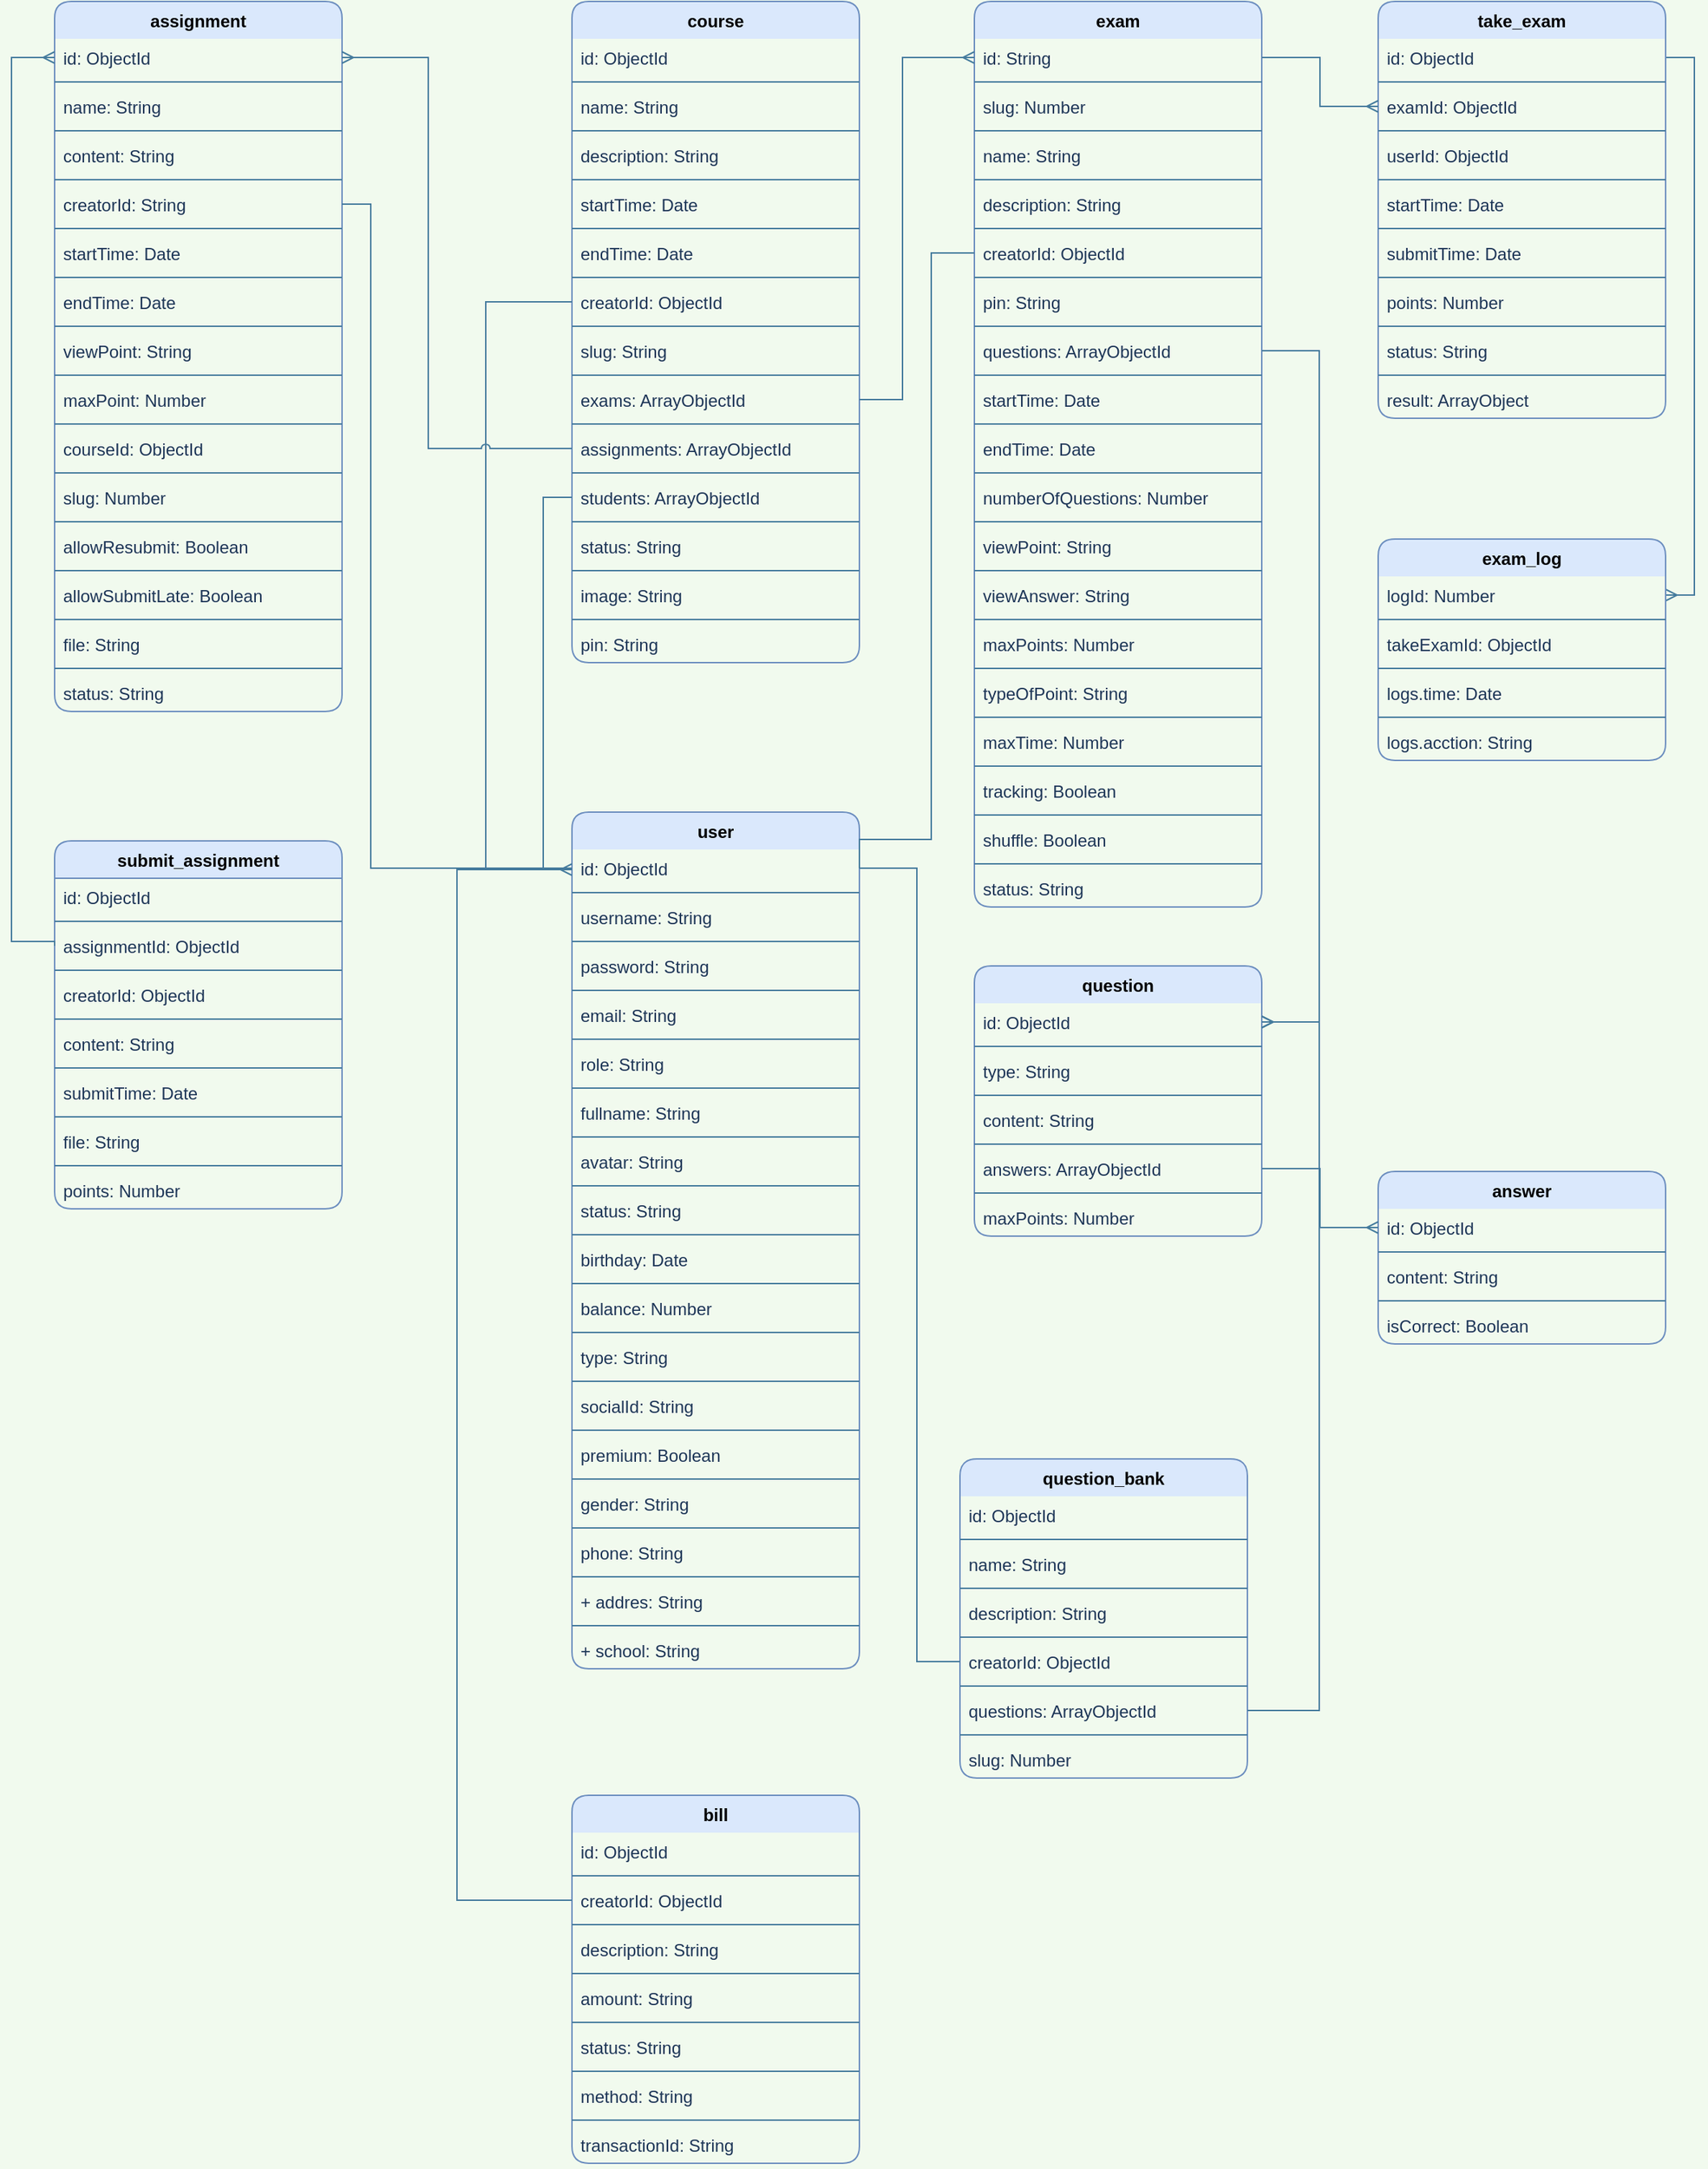<mxfile version="20.7.4" type="github" pages="3">
  <diagram id="kCKb7sFNtNQACJCm1Rp3" name="Database diagram">
    <mxGraphModel dx="1050" dy="619" grid="1" gridSize="10" guides="1" tooltips="1" connect="1" arrows="1" fold="1" page="1" pageScale="1" pageWidth="1920" pageHeight="1200" background="#F1FAEE" math="0" shadow="0">
      <root>
        <mxCell id="0" />
        <mxCell id="1" parent="0" />
        <mxCell id="yh_sQvZe-Dtuo9pEbm0h-1" value="answer" style="swimlane;fontStyle=1;align=center;verticalAlign=top;childLayout=stackLayout;horizontal=1;startSize=26;horizontalStack=0;resizeParent=1;resizeParentMax=0;resizeLast=0;collapsible=1;marginBottom=0;rounded=1;glass=0;sketch=0;fillColor=#dae8fc;strokeColor=#6c8ebf;swimlaneLine=0;" parent="1" vertex="1">
          <mxGeometry x="991" y="854" width="200" height="120" as="geometry">
            <mxRectangle x="20" y="30" width="80" height="30" as="alternateBounds" />
          </mxGeometry>
        </mxCell>
        <mxCell id="yh_sQvZe-Dtuo9pEbm0h-2" value="  id: ObjectId" style="text;strokeColor=none;fillColor=none;align=left;verticalAlign=top;spacingLeft=4;spacingRight=4;overflow=hidden;rotatable=0;points=[[0,0.5],[1,0.5]];portConstraint=eastwest;rounded=0;glass=0;sketch=0;fontColor=#1D3557;swimlaneLine=0;" parent="yh_sQvZe-Dtuo9pEbm0h-1" vertex="1">
          <mxGeometry y="26" width="200" height="26" as="geometry" />
        </mxCell>
        <mxCell id="yh_sQvZe-Dtuo9pEbm0h-3" value="" style="line;strokeWidth=1;fillColor=none;align=left;verticalAlign=middle;spacingTop=-1;spacingLeft=3;spacingRight=3;rotatable=0;labelPosition=right;points=[];portConstraint=eastwest;rounded=0;glass=0;sketch=0;labelBackgroundColor=#F1FAEE;strokeColor=#457B9D;fontColor=#1D3557;swimlaneLine=0;" parent="yh_sQvZe-Dtuo9pEbm0h-1" vertex="1">
          <mxGeometry y="52" width="200" height="8" as="geometry" />
        </mxCell>
        <mxCell id="yh_sQvZe-Dtuo9pEbm0h-4" value="  content: String" style="text;strokeColor=none;fillColor=none;align=left;verticalAlign=top;spacingLeft=4;spacingRight=4;overflow=hidden;rotatable=0;points=[[0,0.5],[1,0.5]];portConstraint=eastwest;rounded=0;glass=0;sketch=0;fontColor=#1D3557;swimlaneLine=0;" parent="yh_sQvZe-Dtuo9pEbm0h-1" vertex="1">
          <mxGeometry y="60" width="200" height="26" as="geometry" />
        </mxCell>
        <mxCell id="yh_sQvZe-Dtuo9pEbm0h-5" value="" style="line;strokeWidth=1;fillColor=none;align=left;verticalAlign=middle;spacingTop=-1;spacingLeft=3;spacingRight=3;rotatable=0;labelPosition=right;points=[];portConstraint=eastwest;rounded=1;glass=0;sketch=0;labelBackgroundColor=#F1FAEE;strokeColor=#457B9D;fontColor=#1D3557;swimlaneLine=0;" parent="yh_sQvZe-Dtuo9pEbm0h-1" vertex="1">
          <mxGeometry y="86" width="200" height="8" as="geometry" />
        </mxCell>
        <mxCell id="yh_sQvZe-Dtuo9pEbm0h-6" value="  isCorrect: Boolean" style="text;strokeColor=none;fillColor=none;align=left;verticalAlign=top;spacingLeft=4;spacingRight=4;overflow=hidden;rotatable=0;points=[[0,0.5],[1,0.5]];portConstraint=eastwest;rounded=0;glass=0;sketch=0;fontColor=#1D3557;swimlaneLine=0;" parent="yh_sQvZe-Dtuo9pEbm0h-1" vertex="1">
          <mxGeometry y="94" width="200" height="26" as="geometry" />
        </mxCell>
        <mxCell id="yh_sQvZe-Dtuo9pEbm0h-7" value="bill" style="swimlane;fontStyle=1;align=center;verticalAlign=top;childLayout=stackLayout;horizontal=1;startSize=26;horizontalStack=0;resizeParent=1;resizeParentMax=0;resizeLast=0;collapsible=1;marginBottom=0;rounded=1;glass=0;sketch=0;fillColor=#dae8fc;strokeColor=#6c8ebf;swimlaneLine=0;" parent="1" vertex="1">
          <mxGeometry x="430" y="1288" width="200" height="256" as="geometry" />
        </mxCell>
        <mxCell id="yh_sQvZe-Dtuo9pEbm0h-8" value="  id: ObjectId" style="text;strokeColor=none;fillColor=none;align=left;verticalAlign=top;spacingLeft=4;spacingRight=4;overflow=hidden;rotatable=0;points=[[0,0.5],[1,0.5]];portConstraint=eastwest;rounded=0;glass=0;sketch=0;fontColor=#1D3557;swimlaneLine=0;" parent="yh_sQvZe-Dtuo9pEbm0h-7" vertex="1">
          <mxGeometry y="26" width="200" height="26" as="geometry" />
        </mxCell>
        <mxCell id="yh_sQvZe-Dtuo9pEbm0h-9" value="" style="line;strokeWidth=1;fillColor=none;align=left;verticalAlign=middle;spacingTop=-1;spacingLeft=3;spacingRight=3;rotatable=0;labelPosition=right;points=[];portConstraint=eastwest;rounded=0;glass=0;sketch=0;labelBackgroundColor=#F1FAEE;strokeColor=#457B9D;fontColor=#1D3557;swimlaneLine=0;" parent="yh_sQvZe-Dtuo9pEbm0h-7" vertex="1">
          <mxGeometry y="52" width="200" height="8" as="geometry" />
        </mxCell>
        <mxCell id="yh_sQvZe-Dtuo9pEbm0h-10" value="  creatorId: ObjectId" style="text;strokeColor=none;fillColor=none;align=left;verticalAlign=top;spacingLeft=4;spacingRight=4;overflow=hidden;rotatable=0;points=[[0,0.5],[1,0.5]];portConstraint=eastwest;rounded=0;glass=0;sketch=0;fontColor=#1D3557;swimlaneLine=0;" parent="yh_sQvZe-Dtuo9pEbm0h-7" vertex="1">
          <mxGeometry y="60" width="200" height="26" as="geometry" />
        </mxCell>
        <mxCell id="yh_sQvZe-Dtuo9pEbm0h-11" value="" style="line;strokeWidth=1;fillColor=none;align=left;verticalAlign=middle;spacingTop=-1;spacingLeft=3;spacingRight=3;rotatable=0;labelPosition=right;points=[];portConstraint=eastwest;rounded=1;glass=0;sketch=0;labelBackgroundColor=#F1FAEE;strokeColor=#457B9D;fontColor=#1D3557;swimlaneLine=0;" parent="yh_sQvZe-Dtuo9pEbm0h-7" vertex="1">
          <mxGeometry y="86" width="200" height="8" as="geometry" />
        </mxCell>
        <mxCell id="yh_sQvZe-Dtuo9pEbm0h-12" value="  description: String" style="text;strokeColor=none;fillColor=none;align=left;verticalAlign=top;spacingLeft=4;spacingRight=4;overflow=hidden;rotatable=0;points=[[0,0.5],[1,0.5]];portConstraint=eastwest;rounded=0;glass=0;sketch=0;fontColor=#1D3557;swimlaneLine=0;" parent="yh_sQvZe-Dtuo9pEbm0h-7" vertex="1">
          <mxGeometry y="94" width="200" height="26" as="geometry" />
        </mxCell>
        <mxCell id="yh_sQvZe-Dtuo9pEbm0h-13" value="" style="line;strokeWidth=1;fillColor=none;align=left;verticalAlign=middle;spacingTop=-1;spacingLeft=3;spacingRight=3;rotatable=0;labelPosition=right;points=[];portConstraint=eastwest;rounded=1;glass=0;sketch=0;labelBackgroundColor=#F1FAEE;strokeColor=#457B9D;fontColor=#1D3557;swimlaneLine=0;" parent="yh_sQvZe-Dtuo9pEbm0h-7" vertex="1">
          <mxGeometry y="120" width="200" height="8" as="geometry" />
        </mxCell>
        <mxCell id="yh_sQvZe-Dtuo9pEbm0h-14" value="  amount: String" style="text;strokeColor=none;fillColor=none;align=left;verticalAlign=top;spacingLeft=4;spacingRight=4;overflow=hidden;rotatable=0;points=[[0,0.5],[1,0.5]];portConstraint=eastwest;rounded=0;glass=0;sketch=0;fontColor=#1D3557;swimlaneLine=0;" parent="yh_sQvZe-Dtuo9pEbm0h-7" vertex="1">
          <mxGeometry y="128" width="200" height="26" as="geometry" />
        </mxCell>
        <mxCell id="yh_sQvZe-Dtuo9pEbm0h-15" value="" style="line;strokeWidth=1;fillColor=none;align=left;verticalAlign=middle;spacingTop=-1;spacingLeft=3;spacingRight=3;rotatable=0;labelPosition=right;points=[];portConstraint=eastwest;rounded=1;glass=0;sketch=0;labelBackgroundColor=#F1FAEE;strokeColor=#457B9D;fontColor=#1D3557;swimlaneLine=0;" parent="yh_sQvZe-Dtuo9pEbm0h-7" vertex="1">
          <mxGeometry y="154" width="200" height="8" as="geometry" />
        </mxCell>
        <mxCell id="yh_sQvZe-Dtuo9pEbm0h-16" value="  status: String" style="text;strokeColor=none;fillColor=none;align=left;verticalAlign=top;spacingLeft=4;spacingRight=4;overflow=hidden;rotatable=0;points=[[0,0.5],[1,0.5]];portConstraint=eastwest;rounded=0;glass=0;sketch=0;fontColor=#1D3557;swimlaneLine=0;" parent="yh_sQvZe-Dtuo9pEbm0h-7" vertex="1">
          <mxGeometry y="162" width="200" height="26" as="geometry" />
        </mxCell>
        <mxCell id="yh_sQvZe-Dtuo9pEbm0h-17" value="" style="line;strokeWidth=1;fillColor=none;align=left;verticalAlign=middle;spacingTop=-1;spacingLeft=3;spacingRight=3;rotatable=0;labelPosition=right;points=[];portConstraint=eastwest;rounded=1;glass=0;sketch=0;labelBackgroundColor=#F1FAEE;strokeColor=#457B9D;fontColor=#1D3557;swimlaneLine=0;" parent="yh_sQvZe-Dtuo9pEbm0h-7" vertex="1">
          <mxGeometry y="188" width="200" height="8" as="geometry" />
        </mxCell>
        <mxCell id="yh_sQvZe-Dtuo9pEbm0h-18" value="  method: String" style="text;strokeColor=none;fillColor=none;align=left;verticalAlign=top;spacingLeft=4;spacingRight=4;overflow=hidden;rotatable=0;points=[[0,0.5],[1,0.5]];portConstraint=eastwest;rounded=0;glass=0;sketch=0;fontColor=#1D3557;swimlaneLine=0;" parent="yh_sQvZe-Dtuo9pEbm0h-7" vertex="1">
          <mxGeometry y="196" width="200" height="26" as="geometry" />
        </mxCell>
        <mxCell id="yh_sQvZe-Dtuo9pEbm0h-19" value="" style="line;strokeWidth=1;fillColor=none;align=left;verticalAlign=middle;spacingTop=-1;spacingLeft=3;spacingRight=3;rotatable=0;labelPosition=right;points=[];portConstraint=eastwest;rounded=1;glass=0;sketch=0;labelBackgroundColor=#F1FAEE;strokeColor=#457B9D;fontColor=#1D3557;swimlaneLine=0;" parent="yh_sQvZe-Dtuo9pEbm0h-7" vertex="1">
          <mxGeometry y="222" width="200" height="8" as="geometry" />
        </mxCell>
        <mxCell id="yh_sQvZe-Dtuo9pEbm0h-20" value="  transactionId: String" style="text;strokeColor=none;fillColor=none;align=left;verticalAlign=top;spacingLeft=4;spacingRight=4;overflow=hidden;rotatable=0;points=[[0,0.5],[1,0.5]];portConstraint=eastwest;rounded=0;glass=0;sketch=0;fontColor=#1D3557;swimlaneLine=0;" parent="yh_sQvZe-Dtuo9pEbm0h-7" vertex="1">
          <mxGeometry y="230" width="200" height="26" as="geometry" />
        </mxCell>
        <mxCell id="yh_sQvZe-Dtuo9pEbm0h-21" value="assignment" style="swimlane;fontStyle=1;align=center;verticalAlign=top;childLayout=stackLayout;horizontal=1;startSize=26;horizontalStack=0;resizeParent=1;resizeParentMax=0;resizeLast=0;collapsible=1;marginBottom=0;rounded=1;glass=0;sketch=0;fillColor=#dae8fc;strokeColor=#6c8ebf;swimlaneLine=0;" parent="1" vertex="1">
          <mxGeometry x="70" y="40" width="200" height="494" as="geometry">
            <mxRectangle x="90" y="231" width="110" height="30" as="alternateBounds" />
          </mxGeometry>
        </mxCell>
        <mxCell id="yh_sQvZe-Dtuo9pEbm0h-22" value="  id: ObjectId" style="text;strokeColor=none;fillColor=none;align=left;verticalAlign=top;spacingLeft=4;spacingRight=4;overflow=hidden;rotatable=0;points=[[0,0.5],[1,0.5]];portConstraint=eastwest;rounded=1;glass=0;sketch=0;fontColor=#1D3557;swimlaneLine=0;" parent="yh_sQvZe-Dtuo9pEbm0h-21" vertex="1">
          <mxGeometry y="26" width="200" height="26" as="geometry" />
        </mxCell>
        <mxCell id="yh_sQvZe-Dtuo9pEbm0h-23" value="" style="line;strokeWidth=1;fillColor=none;align=left;verticalAlign=middle;spacingTop=-1;spacingLeft=3;spacingRight=3;rotatable=0;labelPosition=right;points=[];portConstraint=eastwest;rounded=1;glass=0;sketch=0;labelBackgroundColor=#F1FAEE;strokeColor=#457B9D;fontColor=#1D3557;swimlaneLine=0;" parent="yh_sQvZe-Dtuo9pEbm0h-21" vertex="1">
          <mxGeometry y="52" width="200" height="8" as="geometry" />
        </mxCell>
        <mxCell id="yh_sQvZe-Dtuo9pEbm0h-24" value="  name: String" style="text;strokeColor=none;fillColor=none;align=left;verticalAlign=top;spacingLeft=4;spacingRight=4;overflow=hidden;rotatable=0;points=[[0,0.5],[1,0.5]];portConstraint=eastwest;rounded=1;glass=0;sketch=0;fontColor=#1D3557;swimlaneLine=0;" parent="yh_sQvZe-Dtuo9pEbm0h-21" vertex="1">
          <mxGeometry y="60" width="200" height="26" as="geometry" />
        </mxCell>
        <mxCell id="yh_sQvZe-Dtuo9pEbm0h-25" value="" style="line;strokeWidth=1;fillColor=none;align=left;verticalAlign=middle;spacingTop=-1;spacingLeft=3;spacingRight=3;rotatable=0;labelPosition=right;points=[];portConstraint=eastwest;rounded=1;glass=0;sketch=0;labelBackgroundColor=#F1FAEE;strokeColor=#457B9D;fontColor=#1D3557;swimlaneLine=0;" parent="yh_sQvZe-Dtuo9pEbm0h-21" vertex="1">
          <mxGeometry y="86" width="200" height="8" as="geometry" />
        </mxCell>
        <mxCell id="yh_sQvZe-Dtuo9pEbm0h-26" value="  content: String" style="text;strokeColor=none;fillColor=none;align=left;verticalAlign=top;spacingLeft=4;spacingRight=4;overflow=hidden;rotatable=0;points=[[0,0.5],[1,0.5]];portConstraint=eastwest;rounded=1;glass=0;sketch=0;fontColor=#1D3557;swimlaneLine=0;" parent="yh_sQvZe-Dtuo9pEbm0h-21" vertex="1">
          <mxGeometry y="94" width="200" height="26" as="geometry" />
        </mxCell>
        <mxCell id="yh_sQvZe-Dtuo9pEbm0h-27" value="" style="line;strokeWidth=1;fillColor=none;align=left;verticalAlign=middle;spacingTop=-1;spacingLeft=3;spacingRight=3;rotatable=0;labelPosition=right;points=[];portConstraint=eastwest;rounded=1;glass=0;sketch=0;labelBackgroundColor=#F1FAEE;strokeColor=#457B9D;fontColor=#1D3557;swimlaneLine=0;" parent="yh_sQvZe-Dtuo9pEbm0h-21" vertex="1">
          <mxGeometry y="120" width="200" height="8" as="geometry" />
        </mxCell>
        <mxCell id="yh_sQvZe-Dtuo9pEbm0h-28" value="  creatorId: String" style="text;strokeColor=none;fillColor=none;align=left;verticalAlign=top;spacingLeft=4;spacingRight=4;overflow=hidden;rotatable=0;points=[[0,0.5],[1,0.5]];portConstraint=eastwest;rounded=1;glass=0;sketch=0;fontColor=#1D3557;swimlaneLine=0;" parent="yh_sQvZe-Dtuo9pEbm0h-21" vertex="1">
          <mxGeometry y="128" width="200" height="26" as="geometry" />
        </mxCell>
        <mxCell id="yh_sQvZe-Dtuo9pEbm0h-29" value="" style="line;strokeWidth=1;fillColor=none;align=left;verticalAlign=middle;spacingTop=-1;spacingLeft=3;spacingRight=3;rotatable=0;labelPosition=right;points=[];portConstraint=eastwest;rounded=1;glass=0;sketch=0;labelBackgroundColor=#F1FAEE;strokeColor=#457B9D;fontColor=#1D3557;swimlaneLine=0;" parent="yh_sQvZe-Dtuo9pEbm0h-21" vertex="1">
          <mxGeometry y="154" width="200" height="8" as="geometry" />
        </mxCell>
        <mxCell id="yh_sQvZe-Dtuo9pEbm0h-30" value="  startTime: Date" style="text;strokeColor=none;fillColor=none;align=left;verticalAlign=top;spacingLeft=4;spacingRight=4;overflow=hidden;rotatable=0;points=[[0,0.5],[1,0.5]];portConstraint=eastwest;rounded=1;glass=0;sketch=0;fontColor=#1D3557;swimlaneLine=0;" parent="yh_sQvZe-Dtuo9pEbm0h-21" vertex="1">
          <mxGeometry y="162" width="200" height="26" as="geometry" />
        </mxCell>
        <mxCell id="yh_sQvZe-Dtuo9pEbm0h-31" value="" style="line;strokeWidth=1;fillColor=none;align=left;verticalAlign=middle;spacingTop=-1;spacingLeft=3;spacingRight=3;rotatable=0;labelPosition=right;points=[];portConstraint=eastwest;rounded=1;glass=0;sketch=0;labelBackgroundColor=#F1FAEE;strokeColor=#457B9D;fontColor=#1D3557;swimlaneLine=0;" parent="yh_sQvZe-Dtuo9pEbm0h-21" vertex="1">
          <mxGeometry y="188" width="200" height="8" as="geometry" />
        </mxCell>
        <mxCell id="yh_sQvZe-Dtuo9pEbm0h-32" value="  endTime: Date" style="text;strokeColor=none;fillColor=none;align=left;verticalAlign=top;spacingLeft=4;spacingRight=4;overflow=hidden;rotatable=0;points=[[0,0.5],[1,0.5]];portConstraint=eastwest;rounded=1;glass=0;sketch=0;fontColor=#1D3557;swimlaneLine=0;" parent="yh_sQvZe-Dtuo9pEbm0h-21" vertex="1">
          <mxGeometry y="196" width="200" height="26" as="geometry" />
        </mxCell>
        <mxCell id="yh_sQvZe-Dtuo9pEbm0h-33" value="" style="line;strokeWidth=1;fillColor=none;align=left;verticalAlign=middle;spacingTop=-1;spacingLeft=3;spacingRight=3;rotatable=0;labelPosition=right;points=[];portConstraint=eastwest;rounded=1;glass=0;sketch=0;labelBackgroundColor=#F1FAEE;strokeColor=#457B9D;fontColor=#1D3557;swimlaneLine=0;" parent="yh_sQvZe-Dtuo9pEbm0h-21" vertex="1">
          <mxGeometry y="222" width="200" height="8" as="geometry" />
        </mxCell>
        <mxCell id="yh_sQvZe-Dtuo9pEbm0h-34" value="  viewPoint: String" style="text;strokeColor=none;fillColor=none;align=left;verticalAlign=top;spacingLeft=4;spacingRight=4;overflow=hidden;rotatable=0;points=[[0,0.5],[1,0.5]];portConstraint=eastwest;rounded=1;glass=0;sketch=0;fontColor=#1D3557;swimlaneLine=0;" parent="yh_sQvZe-Dtuo9pEbm0h-21" vertex="1">
          <mxGeometry y="230" width="200" height="26" as="geometry" />
        </mxCell>
        <mxCell id="yh_sQvZe-Dtuo9pEbm0h-35" value="" style="line;strokeWidth=1;fillColor=none;align=left;verticalAlign=middle;spacingTop=-1;spacingLeft=3;spacingRight=3;rotatable=0;labelPosition=right;points=[];portConstraint=eastwest;rounded=1;glass=0;sketch=0;labelBackgroundColor=#F1FAEE;strokeColor=#457B9D;fontColor=#1D3557;swimlaneLine=0;" parent="yh_sQvZe-Dtuo9pEbm0h-21" vertex="1">
          <mxGeometry y="256" width="200" height="8" as="geometry" />
        </mxCell>
        <mxCell id="yh_sQvZe-Dtuo9pEbm0h-36" value="  maxPoint: Number" style="text;strokeColor=none;fillColor=none;align=left;verticalAlign=top;spacingLeft=4;spacingRight=4;overflow=hidden;rotatable=0;points=[[0,0.5],[1,0.5]];portConstraint=eastwest;rounded=1;glass=0;sketch=0;fontColor=#1D3557;swimlaneLine=0;" parent="yh_sQvZe-Dtuo9pEbm0h-21" vertex="1">
          <mxGeometry y="264" width="200" height="26" as="geometry" />
        </mxCell>
        <mxCell id="yh_sQvZe-Dtuo9pEbm0h-37" value="" style="line;strokeWidth=1;fillColor=none;align=left;verticalAlign=middle;spacingTop=-1;spacingLeft=3;spacingRight=3;rotatable=0;labelPosition=right;points=[];portConstraint=eastwest;rounded=1;glass=0;sketch=0;labelBackgroundColor=#F1FAEE;strokeColor=#457B9D;fontColor=#1D3557;swimlaneLine=0;" parent="yh_sQvZe-Dtuo9pEbm0h-21" vertex="1">
          <mxGeometry y="290" width="200" height="8" as="geometry" />
        </mxCell>
        <mxCell id="yh_sQvZe-Dtuo9pEbm0h-38" value="  courseId: ObjectId" style="text;strokeColor=none;fillColor=none;align=left;verticalAlign=top;spacingLeft=4;spacingRight=4;overflow=hidden;rotatable=0;points=[[0,0.5],[1,0.5]];portConstraint=eastwest;rounded=1;glass=0;sketch=0;fontColor=#1D3557;swimlaneLine=0;" parent="yh_sQvZe-Dtuo9pEbm0h-21" vertex="1">
          <mxGeometry y="298" width="200" height="26" as="geometry" />
        </mxCell>
        <mxCell id="yh_sQvZe-Dtuo9pEbm0h-39" value="" style="line;strokeWidth=1;fillColor=none;align=left;verticalAlign=middle;spacingTop=-1;spacingLeft=3;spacingRight=3;rotatable=0;labelPosition=right;points=[];portConstraint=eastwest;rounded=1;glass=0;sketch=0;labelBackgroundColor=#F1FAEE;strokeColor=#457B9D;fontColor=#1D3557;swimlaneLine=0;" parent="yh_sQvZe-Dtuo9pEbm0h-21" vertex="1">
          <mxGeometry y="324" width="200" height="8" as="geometry" />
        </mxCell>
        <mxCell id="yh_sQvZe-Dtuo9pEbm0h-40" value="  slug: Number" style="text;strokeColor=none;fillColor=none;align=left;verticalAlign=top;spacingLeft=4;spacingRight=4;overflow=hidden;rotatable=0;points=[[0,0.5],[1,0.5]];portConstraint=eastwest;rounded=1;glass=0;sketch=0;fontColor=#1D3557;swimlaneLine=0;" parent="yh_sQvZe-Dtuo9pEbm0h-21" vertex="1">
          <mxGeometry y="332" width="200" height="26" as="geometry" />
        </mxCell>
        <mxCell id="yh_sQvZe-Dtuo9pEbm0h-41" value="" style="line;strokeWidth=1;fillColor=none;align=left;verticalAlign=middle;spacingTop=-1;spacingLeft=3;spacingRight=3;rotatable=0;labelPosition=right;points=[];portConstraint=eastwest;rounded=1;glass=0;sketch=0;labelBackgroundColor=#F1FAEE;strokeColor=#457B9D;fontColor=#1D3557;swimlaneLine=0;" parent="yh_sQvZe-Dtuo9pEbm0h-21" vertex="1">
          <mxGeometry y="358" width="200" height="8" as="geometry" />
        </mxCell>
        <mxCell id="yh_sQvZe-Dtuo9pEbm0h-42" value="  allowResubmit: Boolean" style="text;strokeColor=none;fillColor=none;align=left;verticalAlign=top;spacingLeft=4;spacingRight=4;overflow=hidden;rotatable=0;points=[[0,0.5],[1,0.5]];portConstraint=eastwest;rounded=1;glass=0;sketch=0;fontColor=#1D3557;swimlaneLine=0;" parent="yh_sQvZe-Dtuo9pEbm0h-21" vertex="1">
          <mxGeometry y="366" width="200" height="26" as="geometry" />
        </mxCell>
        <mxCell id="yh_sQvZe-Dtuo9pEbm0h-43" value="" style="line;strokeWidth=1;fillColor=none;align=left;verticalAlign=middle;spacingTop=-1;spacingLeft=3;spacingRight=3;rotatable=0;labelPosition=right;points=[];portConstraint=eastwest;rounded=1;glass=0;sketch=0;labelBackgroundColor=#F1FAEE;strokeColor=#457B9D;fontColor=#1D3557;swimlaneLine=0;" parent="yh_sQvZe-Dtuo9pEbm0h-21" vertex="1">
          <mxGeometry y="392" width="200" height="8" as="geometry" />
        </mxCell>
        <mxCell id="yh_sQvZe-Dtuo9pEbm0h-44" value="  allowSubmitLate: Boolean" style="text;strokeColor=none;fillColor=none;align=left;verticalAlign=top;spacingLeft=4;spacingRight=4;overflow=hidden;rotatable=0;points=[[0,0.5],[1,0.5]];portConstraint=eastwest;rounded=1;glass=0;sketch=0;fontColor=#1D3557;swimlaneLine=0;" parent="yh_sQvZe-Dtuo9pEbm0h-21" vertex="1">
          <mxGeometry y="400" width="200" height="26" as="geometry" />
        </mxCell>
        <mxCell id="yh_sQvZe-Dtuo9pEbm0h-45" value="" style="line;strokeWidth=1;fillColor=none;align=left;verticalAlign=middle;spacingTop=-1;spacingLeft=3;spacingRight=3;rotatable=0;labelPosition=right;points=[];portConstraint=eastwest;rounded=1;glass=0;sketch=0;labelBackgroundColor=#F1FAEE;strokeColor=#457B9D;fontColor=#1D3557;swimlaneLine=0;" parent="yh_sQvZe-Dtuo9pEbm0h-21" vertex="1">
          <mxGeometry y="426" width="200" height="8" as="geometry" />
        </mxCell>
        <mxCell id="yh_sQvZe-Dtuo9pEbm0h-46" value="  file: String" style="text;strokeColor=none;fillColor=none;align=left;verticalAlign=top;spacingLeft=4;spacingRight=4;overflow=hidden;rotatable=0;points=[[0,0.5],[1,0.5]];portConstraint=eastwest;rounded=1;glass=0;sketch=0;fontColor=#1D3557;swimlaneLine=0;" parent="yh_sQvZe-Dtuo9pEbm0h-21" vertex="1">
          <mxGeometry y="434" width="200" height="26" as="geometry" />
        </mxCell>
        <mxCell id="yh_sQvZe-Dtuo9pEbm0h-47" value="" style="line;strokeWidth=1;fillColor=none;align=left;verticalAlign=middle;spacingTop=-1;spacingLeft=3;spacingRight=3;rotatable=0;labelPosition=right;points=[];portConstraint=eastwest;rounded=1;glass=0;sketch=0;labelBackgroundColor=#F1FAEE;strokeColor=#457B9D;fontColor=#1D3557;swimlaneLine=0;" parent="yh_sQvZe-Dtuo9pEbm0h-21" vertex="1">
          <mxGeometry y="460" width="200" height="8" as="geometry" />
        </mxCell>
        <mxCell id="yh_sQvZe-Dtuo9pEbm0h-48" value="  status: String" style="text;strokeColor=none;fillColor=none;align=left;verticalAlign=top;spacingLeft=4;spacingRight=4;overflow=hidden;rotatable=0;points=[[0,0.5],[1,0.5]];portConstraint=eastwest;rounded=1;glass=0;sketch=0;fontColor=#1D3557;swimlaneLine=0;" parent="yh_sQvZe-Dtuo9pEbm0h-21" vertex="1">
          <mxGeometry y="468" width="200" height="26" as="geometry" />
        </mxCell>
        <mxCell id="yh_sQvZe-Dtuo9pEbm0h-49" value="course" style="swimlane;fontStyle=1;align=center;verticalAlign=top;childLayout=stackLayout;horizontal=1;startSize=26;horizontalStack=0;resizeParent=1;resizeParentMax=0;resizeLast=0;collapsible=1;marginBottom=0;rounded=1;glass=0;sketch=0;fillColor=#dae8fc;strokeColor=#6c8ebf;swimlaneLine=0;" parent="1" vertex="1">
          <mxGeometry x="430" y="40" width="200" height="460" as="geometry" />
        </mxCell>
        <mxCell id="yh_sQvZe-Dtuo9pEbm0h-50" value="  id: ObjectId" style="text;strokeColor=none;fillColor=none;align=left;verticalAlign=top;spacingLeft=4;spacingRight=4;overflow=hidden;rotatable=0;points=[[0,0.5],[1,0.5]];portConstraint=eastwest;rounded=1;glass=0;sketch=0;fontColor=#1D3557;swimlaneLine=0;" parent="yh_sQvZe-Dtuo9pEbm0h-49" vertex="1">
          <mxGeometry y="26" width="200" height="26" as="geometry" />
        </mxCell>
        <mxCell id="yh_sQvZe-Dtuo9pEbm0h-51" value="" style="line;strokeWidth=1;fillColor=none;align=left;verticalAlign=middle;spacingTop=-1;spacingLeft=3;spacingRight=3;rotatable=0;labelPosition=right;points=[];portConstraint=eastwest;rounded=1;glass=0;sketch=0;labelBackgroundColor=#F1FAEE;strokeColor=#457B9D;fontColor=#1D3557;swimlaneLine=0;" parent="yh_sQvZe-Dtuo9pEbm0h-49" vertex="1">
          <mxGeometry y="52" width="200" height="8" as="geometry" />
        </mxCell>
        <mxCell id="yh_sQvZe-Dtuo9pEbm0h-52" value="  name: String" style="text;strokeColor=none;fillColor=none;align=left;verticalAlign=top;spacingLeft=4;spacingRight=4;overflow=hidden;rotatable=0;points=[[0,0.5],[1,0.5]];portConstraint=eastwest;rounded=1;glass=0;sketch=0;fontColor=#1D3557;swimlaneLine=0;" parent="yh_sQvZe-Dtuo9pEbm0h-49" vertex="1">
          <mxGeometry y="60" width="200" height="26" as="geometry" />
        </mxCell>
        <mxCell id="yh_sQvZe-Dtuo9pEbm0h-53" value="" style="line;strokeWidth=1;fillColor=none;align=left;verticalAlign=middle;spacingTop=-1;spacingLeft=3;spacingRight=3;rotatable=0;labelPosition=right;points=[];portConstraint=eastwest;rounded=1;glass=0;sketch=0;labelBackgroundColor=#F1FAEE;strokeColor=#457B9D;fontColor=#1D3557;swimlaneLine=0;" parent="yh_sQvZe-Dtuo9pEbm0h-49" vertex="1">
          <mxGeometry y="86" width="200" height="8" as="geometry" />
        </mxCell>
        <mxCell id="yh_sQvZe-Dtuo9pEbm0h-54" value="  description: String" style="text;strokeColor=none;fillColor=none;align=left;verticalAlign=top;spacingLeft=4;spacingRight=4;overflow=hidden;rotatable=0;points=[[0,0.5],[1,0.5]];portConstraint=eastwest;rounded=1;glass=0;sketch=0;fontColor=#1D3557;swimlaneLine=0;" parent="yh_sQvZe-Dtuo9pEbm0h-49" vertex="1">
          <mxGeometry y="94" width="200" height="26" as="geometry" />
        </mxCell>
        <mxCell id="yh_sQvZe-Dtuo9pEbm0h-55" value="" style="line;strokeWidth=1;fillColor=none;align=left;verticalAlign=middle;spacingTop=-1;spacingLeft=3;spacingRight=3;rotatable=0;labelPosition=right;points=[];portConstraint=eastwest;rounded=1;glass=0;sketch=0;labelBackgroundColor=#F1FAEE;strokeColor=#457B9D;fontColor=#1D3557;swimlaneLine=0;" parent="yh_sQvZe-Dtuo9pEbm0h-49" vertex="1">
          <mxGeometry y="120" width="200" height="8" as="geometry" />
        </mxCell>
        <mxCell id="yh_sQvZe-Dtuo9pEbm0h-56" value="  startTime: Date" style="text;strokeColor=none;fillColor=none;align=left;verticalAlign=top;spacingLeft=4;spacingRight=4;overflow=hidden;rotatable=0;points=[[0,0.5],[1,0.5]];portConstraint=eastwest;rounded=1;glass=0;sketch=0;fontColor=#1D3557;swimlaneLine=0;" parent="yh_sQvZe-Dtuo9pEbm0h-49" vertex="1">
          <mxGeometry y="128" width="200" height="26" as="geometry" />
        </mxCell>
        <mxCell id="yh_sQvZe-Dtuo9pEbm0h-57" value="" style="line;strokeWidth=1;fillColor=none;align=left;verticalAlign=middle;spacingTop=-1;spacingLeft=3;spacingRight=3;rotatable=0;labelPosition=right;points=[];portConstraint=eastwest;rounded=1;glass=0;sketch=0;labelBackgroundColor=#F1FAEE;strokeColor=#457B9D;fontColor=#1D3557;swimlaneLine=0;" parent="yh_sQvZe-Dtuo9pEbm0h-49" vertex="1">
          <mxGeometry y="154" width="200" height="8" as="geometry" />
        </mxCell>
        <mxCell id="yh_sQvZe-Dtuo9pEbm0h-58" value="  endTime: Date" style="text;strokeColor=none;fillColor=none;align=left;verticalAlign=top;spacingLeft=4;spacingRight=4;overflow=hidden;rotatable=0;points=[[0,0.5],[1,0.5]];portConstraint=eastwest;rounded=1;glass=0;sketch=0;fontColor=#1D3557;swimlaneLine=0;" parent="yh_sQvZe-Dtuo9pEbm0h-49" vertex="1">
          <mxGeometry y="162" width="200" height="26" as="geometry" />
        </mxCell>
        <mxCell id="yh_sQvZe-Dtuo9pEbm0h-59" value="" style="line;strokeWidth=1;fillColor=none;align=left;verticalAlign=middle;spacingTop=-1;spacingLeft=3;spacingRight=3;rotatable=0;labelPosition=right;points=[];portConstraint=eastwest;rounded=1;glass=0;sketch=0;labelBackgroundColor=#F1FAEE;strokeColor=#457B9D;fontColor=#1D3557;swimlaneLine=0;" parent="yh_sQvZe-Dtuo9pEbm0h-49" vertex="1">
          <mxGeometry y="188" width="200" height="8" as="geometry" />
        </mxCell>
        <mxCell id="yh_sQvZe-Dtuo9pEbm0h-60" value="  creatorId: ObjectId" style="text;strokeColor=none;fillColor=none;align=left;verticalAlign=top;spacingLeft=4;spacingRight=4;overflow=hidden;rotatable=0;points=[[0,0.5],[1,0.5]];portConstraint=eastwest;rounded=1;glass=0;sketch=0;fontColor=#1D3557;swimlaneLine=0;" parent="yh_sQvZe-Dtuo9pEbm0h-49" vertex="1">
          <mxGeometry y="196" width="200" height="26" as="geometry" />
        </mxCell>
        <mxCell id="yh_sQvZe-Dtuo9pEbm0h-61" value="" style="line;strokeWidth=1;fillColor=none;align=left;verticalAlign=middle;spacingTop=-1;spacingLeft=3;spacingRight=3;rotatable=0;labelPosition=right;points=[];portConstraint=eastwest;rounded=1;glass=0;sketch=0;labelBackgroundColor=#F1FAEE;strokeColor=#457B9D;fontColor=#1D3557;swimlaneLine=0;" parent="yh_sQvZe-Dtuo9pEbm0h-49" vertex="1">
          <mxGeometry y="222" width="200" height="8" as="geometry" />
        </mxCell>
        <mxCell id="yh_sQvZe-Dtuo9pEbm0h-62" value="  slug: String" style="text;strokeColor=none;fillColor=none;align=left;verticalAlign=top;spacingLeft=4;spacingRight=4;overflow=hidden;rotatable=0;points=[[0,0.5],[1,0.5]];portConstraint=eastwest;rounded=1;glass=0;sketch=0;fontColor=#1D3557;swimlaneLine=0;" parent="yh_sQvZe-Dtuo9pEbm0h-49" vertex="1">
          <mxGeometry y="230" width="200" height="26" as="geometry" />
        </mxCell>
        <mxCell id="yh_sQvZe-Dtuo9pEbm0h-63" value="" style="line;strokeWidth=1;fillColor=none;align=left;verticalAlign=middle;spacingTop=-1;spacingLeft=3;spacingRight=3;rotatable=0;labelPosition=right;points=[];portConstraint=eastwest;rounded=1;glass=0;sketch=0;labelBackgroundColor=#F1FAEE;strokeColor=#457B9D;fontColor=#1D3557;swimlaneLine=0;" parent="yh_sQvZe-Dtuo9pEbm0h-49" vertex="1">
          <mxGeometry y="256" width="200" height="8" as="geometry" />
        </mxCell>
        <mxCell id="yh_sQvZe-Dtuo9pEbm0h-64" value="  exams: ArrayObjectId" style="text;strokeColor=none;fillColor=none;align=left;verticalAlign=top;spacingLeft=4;spacingRight=4;overflow=hidden;rotatable=0;points=[[0,0.5],[1,0.5]];portConstraint=eastwest;rounded=1;glass=0;sketch=0;fontColor=#1D3557;swimlaneLine=0;" parent="yh_sQvZe-Dtuo9pEbm0h-49" vertex="1">
          <mxGeometry y="264" width="200" height="26" as="geometry" />
        </mxCell>
        <mxCell id="yh_sQvZe-Dtuo9pEbm0h-65" value="" style="line;strokeWidth=1;fillColor=none;align=left;verticalAlign=middle;spacingTop=-1;spacingLeft=3;spacingRight=3;rotatable=0;labelPosition=right;points=[];portConstraint=eastwest;rounded=1;glass=0;sketch=0;labelBackgroundColor=#F1FAEE;strokeColor=#457B9D;fontColor=#1D3557;swimlaneLine=0;" parent="yh_sQvZe-Dtuo9pEbm0h-49" vertex="1">
          <mxGeometry y="290" width="200" height="8" as="geometry" />
        </mxCell>
        <mxCell id="yh_sQvZe-Dtuo9pEbm0h-66" value="  assignments: ArrayObjectId" style="text;strokeColor=none;fillColor=none;align=left;verticalAlign=top;spacingLeft=4;spacingRight=4;overflow=hidden;rotatable=0;points=[[0,0.5],[1,0.5]];portConstraint=eastwest;rounded=1;glass=0;sketch=0;fontColor=#1D3557;swimlaneLine=0;" parent="yh_sQvZe-Dtuo9pEbm0h-49" vertex="1">
          <mxGeometry y="298" width="200" height="26" as="geometry" />
        </mxCell>
        <mxCell id="yh_sQvZe-Dtuo9pEbm0h-67" value="" style="line;strokeWidth=1;fillColor=none;align=left;verticalAlign=middle;spacingTop=-1;spacingLeft=3;spacingRight=3;rotatable=0;labelPosition=right;points=[];portConstraint=eastwest;rounded=1;glass=0;sketch=0;labelBackgroundColor=#F1FAEE;strokeColor=#457B9D;fontColor=#1D3557;swimlaneLine=0;" parent="yh_sQvZe-Dtuo9pEbm0h-49" vertex="1">
          <mxGeometry y="324" width="200" height="8" as="geometry" />
        </mxCell>
        <mxCell id="yh_sQvZe-Dtuo9pEbm0h-68" value="  students: ArrayObjectId" style="text;strokeColor=none;fillColor=none;align=left;verticalAlign=top;spacingLeft=4;spacingRight=4;overflow=hidden;rotatable=0;points=[[0,0.5],[1,0.5]];portConstraint=eastwest;rounded=1;glass=0;sketch=0;fontColor=#1D3557;swimlaneLine=0;" parent="yh_sQvZe-Dtuo9pEbm0h-49" vertex="1">
          <mxGeometry y="332" width="200" height="26" as="geometry" />
        </mxCell>
        <mxCell id="yh_sQvZe-Dtuo9pEbm0h-69" value="" style="line;strokeWidth=1;fillColor=none;align=left;verticalAlign=middle;spacingTop=-1;spacingLeft=3;spacingRight=3;rotatable=0;labelPosition=right;points=[];portConstraint=eastwest;rounded=1;glass=0;sketch=0;labelBackgroundColor=#F1FAEE;strokeColor=#457B9D;fontColor=#1D3557;swimlaneLine=0;" parent="yh_sQvZe-Dtuo9pEbm0h-49" vertex="1">
          <mxGeometry y="358" width="200" height="8" as="geometry" />
        </mxCell>
        <mxCell id="yh_sQvZe-Dtuo9pEbm0h-70" value="  status: String" style="text;strokeColor=none;fillColor=none;align=left;verticalAlign=top;spacingLeft=4;spacingRight=4;overflow=hidden;rotatable=0;points=[[0,0.5],[1,0.5]];portConstraint=eastwest;rounded=1;glass=0;sketch=0;fontColor=#1D3557;swimlaneLine=0;" parent="yh_sQvZe-Dtuo9pEbm0h-49" vertex="1">
          <mxGeometry y="366" width="200" height="26" as="geometry" />
        </mxCell>
        <mxCell id="yh_sQvZe-Dtuo9pEbm0h-71" value="" style="line;strokeWidth=1;fillColor=none;align=left;verticalAlign=middle;spacingTop=-1;spacingLeft=3;spacingRight=3;rotatable=0;labelPosition=right;points=[];portConstraint=eastwest;rounded=1;glass=0;sketch=0;labelBackgroundColor=#F1FAEE;strokeColor=#457B9D;fontColor=#1D3557;swimlaneLine=0;" parent="yh_sQvZe-Dtuo9pEbm0h-49" vertex="1">
          <mxGeometry y="392" width="200" height="8" as="geometry" />
        </mxCell>
        <mxCell id="yh_sQvZe-Dtuo9pEbm0h-72" value="  image: String" style="text;strokeColor=none;fillColor=none;align=left;verticalAlign=top;spacingLeft=4;spacingRight=4;overflow=hidden;rotatable=0;points=[[0,0.5],[1,0.5]];portConstraint=eastwest;rounded=1;glass=0;sketch=0;fontColor=#1D3557;swimlaneLine=0;" parent="yh_sQvZe-Dtuo9pEbm0h-49" vertex="1">
          <mxGeometry y="400" width="200" height="26" as="geometry" />
        </mxCell>
        <mxCell id="yh_sQvZe-Dtuo9pEbm0h-73" value="" style="line;strokeWidth=1;fillColor=none;align=left;verticalAlign=middle;spacingTop=-1;spacingLeft=3;spacingRight=3;rotatable=0;labelPosition=right;points=[];portConstraint=eastwest;rounded=1;glass=0;sketch=0;labelBackgroundColor=#F1FAEE;strokeColor=#457B9D;fontColor=#1D3557;swimlaneLine=0;" parent="yh_sQvZe-Dtuo9pEbm0h-49" vertex="1">
          <mxGeometry y="426" width="200" height="8" as="geometry" />
        </mxCell>
        <mxCell id="yh_sQvZe-Dtuo9pEbm0h-74" value="  pin: String" style="text;strokeColor=none;fillColor=none;align=left;verticalAlign=top;spacingLeft=4;spacingRight=4;overflow=hidden;rotatable=0;points=[[0,0.5],[1,0.5]];portConstraint=eastwest;rounded=1;glass=0;sketch=0;fontColor=#1D3557;swimlaneLine=0;" parent="yh_sQvZe-Dtuo9pEbm0h-49" vertex="1">
          <mxGeometry y="434" width="200" height="26" as="geometry" />
        </mxCell>
        <mxCell id="yh_sQvZe-Dtuo9pEbm0h-75" value="exam" style="swimlane;fontStyle=1;align=center;verticalAlign=top;childLayout=stackLayout;horizontal=1;startSize=26;horizontalStack=0;resizeParent=1;resizeParentMax=0;resizeLast=0;collapsible=1;marginBottom=0;rounded=1;glass=0;sketch=0;fillColor=#dae8fc;strokeColor=#6c8ebf;swimlaneLine=0;" parent="1" vertex="1">
          <mxGeometry x="710" y="40" width="200" height="630" as="geometry" />
        </mxCell>
        <mxCell id="yh_sQvZe-Dtuo9pEbm0h-76" value="  id: String" style="text;strokeColor=none;fillColor=none;align=left;verticalAlign=top;spacingLeft=4;spacingRight=4;overflow=hidden;rotatable=0;points=[[0,0.5],[1,0.5]];portConstraint=eastwest;rounded=1;glass=0;sketch=0;fontColor=#1D3557;swimlaneLine=0;" parent="yh_sQvZe-Dtuo9pEbm0h-75" vertex="1">
          <mxGeometry y="26" width="200" height="26" as="geometry" />
        </mxCell>
        <mxCell id="yh_sQvZe-Dtuo9pEbm0h-77" value="" style="line;strokeWidth=1;fillColor=none;align=left;verticalAlign=middle;spacingTop=-1;spacingLeft=3;spacingRight=3;rotatable=0;labelPosition=right;points=[];portConstraint=eastwest;rounded=1;glass=0;sketch=0;labelBackgroundColor=#F1FAEE;strokeColor=#457B9D;fontColor=#1D3557;swimlaneLine=0;" parent="yh_sQvZe-Dtuo9pEbm0h-75" vertex="1">
          <mxGeometry y="52" width="200" height="8" as="geometry" />
        </mxCell>
        <mxCell id="yh_sQvZe-Dtuo9pEbm0h-78" value="  slug: Number" style="text;strokeColor=none;fillColor=none;align=left;verticalAlign=top;spacingLeft=4;spacingRight=4;overflow=hidden;rotatable=0;points=[[0,0.5],[1,0.5]];portConstraint=eastwest;rounded=1;glass=0;sketch=0;fontColor=#1D3557;swimlaneLine=0;" parent="yh_sQvZe-Dtuo9pEbm0h-75" vertex="1">
          <mxGeometry y="60" width="200" height="26" as="geometry" />
        </mxCell>
        <mxCell id="yh_sQvZe-Dtuo9pEbm0h-79" value="" style="line;strokeWidth=1;fillColor=none;align=left;verticalAlign=middle;spacingTop=-1;spacingLeft=3;spacingRight=3;rotatable=0;labelPosition=right;points=[];portConstraint=eastwest;rounded=1;glass=0;sketch=0;labelBackgroundColor=#F1FAEE;strokeColor=#457B9D;fontColor=#1D3557;swimlaneLine=0;" parent="yh_sQvZe-Dtuo9pEbm0h-75" vertex="1">
          <mxGeometry y="86" width="200" height="8" as="geometry" />
        </mxCell>
        <mxCell id="yh_sQvZe-Dtuo9pEbm0h-80" value="  name: String" style="text;strokeColor=none;fillColor=none;align=left;verticalAlign=top;spacingLeft=4;spacingRight=4;overflow=hidden;rotatable=0;points=[[0,0.5],[1,0.5]];portConstraint=eastwest;rounded=1;glass=0;sketch=0;fontColor=#1D3557;swimlaneLine=0;" parent="yh_sQvZe-Dtuo9pEbm0h-75" vertex="1">
          <mxGeometry y="94" width="200" height="26" as="geometry" />
        </mxCell>
        <mxCell id="yh_sQvZe-Dtuo9pEbm0h-81" value="" style="line;strokeWidth=1;fillColor=none;align=left;verticalAlign=middle;spacingTop=-1;spacingLeft=3;spacingRight=3;rotatable=0;labelPosition=right;points=[];portConstraint=eastwest;rounded=1;glass=0;sketch=0;labelBackgroundColor=#F1FAEE;strokeColor=#457B9D;fontColor=#1D3557;swimlaneLine=0;" parent="yh_sQvZe-Dtuo9pEbm0h-75" vertex="1">
          <mxGeometry y="120" width="200" height="8" as="geometry" />
        </mxCell>
        <mxCell id="yh_sQvZe-Dtuo9pEbm0h-82" value="  description: String" style="text;strokeColor=none;fillColor=none;align=left;verticalAlign=top;spacingLeft=4;spacingRight=4;overflow=hidden;rotatable=0;points=[[0,0.5],[1,0.5]];portConstraint=eastwest;rounded=1;glass=0;sketch=0;fontColor=#1D3557;swimlaneLine=0;" parent="yh_sQvZe-Dtuo9pEbm0h-75" vertex="1">
          <mxGeometry y="128" width="200" height="26" as="geometry" />
        </mxCell>
        <mxCell id="yh_sQvZe-Dtuo9pEbm0h-83" value="" style="line;strokeWidth=1;fillColor=none;align=left;verticalAlign=middle;spacingTop=-1;spacingLeft=3;spacingRight=3;rotatable=0;labelPosition=right;points=[];portConstraint=eastwest;rounded=1;glass=0;sketch=0;labelBackgroundColor=#F1FAEE;strokeColor=#457B9D;fontColor=#1D3557;swimlaneLine=0;" parent="yh_sQvZe-Dtuo9pEbm0h-75" vertex="1">
          <mxGeometry y="154" width="200" height="8" as="geometry" />
        </mxCell>
        <mxCell id="yh_sQvZe-Dtuo9pEbm0h-84" value="  creatorId: ObjectId" style="text;strokeColor=none;fillColor=none;align=left;verticalAlign=top;spacingLeft=4;spacingRight=4;overflow=hidden;rotatable=0;points=[[0,0.5],[1,0.5]];portConstraint=eastwest;rounded=1;glass=0;sketch=0;fontColor=#1D3557;swimlaneLine=0;" parent="yh_sQvZe-Dtuo9pEbm0h-75" vertex="1">
          <mxGeometry y="162" width="200" height="26" as="geometry" />
        </mxCell>
        <mxCell id="yh_sQvZe-Dtuo9pEbm0h-85" value="" style="line;strokeWidth=1;fillColor=none;align=left;verticalAlign=middle;spacingTop=-1;spacingLeft=3;spacingRight=3;rotatable=0;labelPosition=right;points=[];portConstraint=eastwest;rounded=1;glass=0;sketch=0;labelBackgroundColor=#F1FAEE;strokeColor=#457B9D;fontColor=#1D3557;swimlaneLine=0;" parent="yh_sQvZe-Dtuo9pEbm0h-75" vertex="1">
          <mxGeometry y="188" width="200" height="8" as="geometry" />
        </mxCell>
        <mxCell id="yh_sQvZe-Dtuo9pEbm0h-86" value="  pin: String" style="text;strokeColor=none;fillColor=none;align=left;verticalAlign=top;spacingLeft=4;spacingRight=4;overflow=hidden;rotatable=0;points=[[0,0.5],[1,0.5]];portConstraint=eastwest;rounded=1;glass=0;sketch=0;fontColor=#1D3557;swimlaneLine=0;" parent="yh_sQvZe-Dtuo9pEbm0h-75" vertex="1">
          <mxGeometry y="196" width="200" height="26" as="geometry" />
        </mxCell>
        <mxCell id="yh_sQvZe-Dtuo9pEbm0h-87" value="" style="line;strokeWidth=1;fillColor=none;align=left;verticalAlign=middle;spacingTop=-1;spacingLeft=3;spacingRight=3;rotatable=0;labelPosition=right;points=[];portConstraint=eastwest;rounded=1;glass=0;sketch=0;labelBackgroundColor=#F1FAEE;strokeColor=#457B9D;fontColor=#1D3557;swimlaneLine=0;" parent="yh_sQvZe-Dtuo9pEbm0h-75" vertex="1">
          <mxGeometry y="222" width="200" height="8" as="geometry" />
        </mxCell>
        <mxCell id="yh_sQvZe-Dtuo9pEbm0h-88" value="  questions: ArrayObjectId" style="text;strokeColor=none;fillColor=none;align=left;verticalAlign=top;spacingLeft=4;spacingRight=4;overflow=hidden;rotatable=0;points=[[0,0.5],[1,0.5]];portConstraint=eastwest;rounded=1;glass=0;sketch=0;fontColor=#1D3557;swimlaneLine=0;" parent="yh_sQvZe-Dtuo9pEbm0h-75" vertex="1">
          <mxGeometry y="230" width="200" height="26" as="geometry" />
        </mxCell>
        <mxCell id="yh_sQvZe-Dtuo9pEbm0h-89" value="" style="line;strokeWidth=1;fillColor=none;align=left;verticalAlign=middle;spacingTop=-1;spacingLeft=3;spacingRight=3;rotatable=0;labelPosition=right;points=[];portConstraint=eastwest;rounded=1;glass=0;sketch=0;labelBackgroundColor=#F1FAEE;strokeColor=#457B9D;fontColor=#1D3557;swimlaneLine=0;" parent="yh_sQvZe-Dtuo9pEbm0h-75" vertex="1">
          <mxGeometry y="256" width="200" height="8" as="geometry" />
        </mxCell>
        <mxCell id="yh_sQvZe-Dtuo9pEbm0h-90" value="  startTime: Date" style="text;strokeColor=none;fillColor=none;align=left;verticalAlign=top;spacingLeft=4;spacingRight=4;overflow=hidden;rotatable=0;points=[[0,0.5],[1,0.5]];portConstraint=eastwest;rounded=1;glass=0;sketch=0;fontColor=#1D3557;swimlaneLine=0;" parent="yh_sQvZe-Dtuo9pEbm0h-75" vertex="1">
          <mxGeometry y="264" width="200" height="26" as="geometry" />
        </mxCell>
        <mxCell id="yh_sQvZe-Dtuo9pEbm0h-91" value="" style="line;strokeWidth=1;fillColor=none;align=left;verticalAlign=middle;spacingTop=-1;spacingLeft=3;spacingRight=3;rotatable=0;labelPosition=right;points=[];portConstraint=eastwest;rounded=1;glass=0;sketch=0;labelBackgroundColor=#F1FAEE;strokeColor=#457B9D;fontColor=#1D3557;swimlaneLine=0;" parent="yh_sQvZe-Dtuo9pEbm0h-75" vertex="1">
          <mxGeometry y="290" width="200" height="8" as="geometry" />
        </mxCell>
        <mxCell id="yh_sQvZe-Dtuo9pEbm0h-92" value="  endTime: Date" style="text;strokeColor=none;fillColor=none;align=left;verticalAlign=top;spacingLeft=4;spacingRight=4;overflow=hidden;rotatable=0;points=[[0,0.5],[1,0.5]];portConstraint=eastwest;rounded=1;glass=0;sketch=0;fontColor=#1D3557;swimlaneLine=0;" parent="yh_sQvZe-Dtuo9pEbm0h-75" vertex="1">
          <mxGeometry y="298" width="200" height="26" as="geometry" />
        </mxCell>
        <mxCell id="yh_sQvZe-Dtuo9pEbm0h-93" value="" style="line;strokeWidth=1;fillColor=none;align=left;verticalAlign=middle;spacingTop=-1;spacingLeft=3;spacingRight=3;rotatable=0;labelPosition=right;points=[];portConstraint=eastwest;rounded=1;glass=0;sketch=0;labelBackgroundColor=#F1FAEE;strokeColor=#457B9D;fontColor=#1D3557;swimlaneLine=0;" parent="yh_sQvZe-Dtuo9pEbm0h-75" vertex="1">
          <mxGeometry y="324" width="200" height="8" as="geometry" />
        </mxCell>
        <mxCell id="yh_sQvZe-Dtuo9pEbm0h-94" value="  numberOfQuestions: Number" style="text;strokeColor=none;fillColor=none;align=left;verticalAlign=top;spacingLeft=4;spacingRight=4;overflow=hidden;rotatable=0;points=[[0,0.5],[1,0.5]];portConstraint=eastwest;rounded=1;glass=0;sketch=0;fontColor=#1D3557;swimlaneLine=0;" parent="yh_sQvZe-Dtuo9pEbm0h-75" vertex="1">
          <mxGeometry y="332" width="200" height="26" as="geometry" />
        </mxCell>
        <mxCell id="yh_sQvZe-Dtuo9pEbm0h-95" value="" style="line;strokeWidth=1;fillColor=none;align=left;verticalAlign=middle;spacingTop=-1;spacingLeft=3;spacingRight=3;rotatable=0;labelPosition=right;points=[];portConstraint=eastwest;rounded=1;glass=0;sketch=0;labelBackgroundColor=#F1FAEE;strokeColor=#457B9D;fontColor=#1D3557;swimlaneLine=0;" parent="yh_sQvZe-Dtuo9pEbm0h-75" vertex="1">
          <mxGeometry y="358" width="200" height="8" as="geometry" />
        </mxCell>
        <mxCell id="yh_sQvZe-Dtuo9pEbm0h-96" value="  viewPoint: String" style="text;strokeColor=none;fillColor=none;align=left;verticalAlign=top;spacingLeft=4;spacingRight=4;overflow=hidden;rotatable=0;points=[[0,0.5],[1,0.5]];portConstraint=eastwest;rounded=1;glass=0;sketch=0;fontColor=#1D3557;swimlaneLine=0;" parent="yh_sQvZe-Dtuo9pEbm0h-75" vertex="1">
          <mxGeometry y="366" width="200" height="26" as="geometry" />
        </mxCell>
        <mxCell id="yh_sQvZe-Dtuo9pEbm0h-97" value="" style="line;strokeWidth=1;fillColor=none;align=left;verticalAlign=middle;spacingTop=-1;spacingLeft=3;spacingRight=3;rotatable=0;labelPosition=right;points=[];portConstraint=eastwest;rounded=1;glass=0;sketch=0;labelBackgroundColor=#F1FAEE;strokeColor=#457B9D;fontColor=#1D3557;swimlaneLine=0;" parent="yh_sQvZe-Dtuo9pEbm0h-75" vertex="1">
          <mxGeometry y="392" width="200" height="8" as="geometry" />
        </mxCell>
        <mxCell id="yh_sQvZe-Dtuo9pEbm0h-98" value="  viewAnswer: String" style="text;strokeColor=none;fillColor=none;align=left;verticalAlign=top;spacingLeft=4;spacingRight=4;overflow=hidden;rotatable=0;points=[[0,0.5],[1,0.5]];portConstraint=eastwest;rounded=1;glass=0;sketch=0;fontColor=#1D3557;swimlaneLine=0;" parent="yh_sQvZe-Dtuo9pEbm0h-75" vertex="1">
          <mxGeometry y="400" width="200" height="26" as="geometry" />
        </mxCell>
        <mxCell id="yh_sQvZe-Dtuo9pEbm0h-99" value="" style="line;strokeWidth=1;fillColor=none;align=left;verticalAlign=middle;spacingTop=-1;spacingLeft=3;spacingRight=3;rotatable=0;labelPosition=right;points=[];portConstraint=eastwest;rounded=1;glass=0;sketch=0;labelBackgroundColor=#F1FAEE;strokeColor=#457B9D;fontColor=#1D3557;swimlaneLine=0;" parent="yh_sQvZe-Dtuo9pEbm0h-75" vertex="1">
          <mxGeometry y="426" width="200" height="8" as="geometry" />
        </mxCell>
        <mxCell id="yh_sQvZe-Dtuo9pEbm0h-100" value="  maxPoints: Number" style="text;strokeColor=none;fillColor=none;align=left;verticalAlign=top;spacingLeft=4;spacingRight=4;overflow=hidden;rotatable=0;points=[[0,0.5],[1,0.5]];portConstraint=eastwest;rounded=1;glass=0;sketch=0;fontColor=#1D3557;swimlaneLine=0;" parent="yh_sQvZe-Dtuo9pEbm0h-75" vertex="1">
          <mxGeometry y="434" width="200" height="26" as="geometry" />
        </mxCell>
        <mxCell id="yh_sQvZe-Dtuo9pEbm0h-101" value="" style="line;strokeWidth=1;fillColor=none;align=left;verticalAlign=middle;spacingTop=-1;spacingLeft=3;spacingRight=3;rotatable=0;labelPosition=right;points=[];portConstraint=eastwest;rounded=1;glass=0;sketch=0;labelBackgroundColor=#F1FAEE;strokeColor=#457B9D;fontColor=#1D3557;swimlaneLine=0;" parent="yh_sQvZe-Dtuo9pEbm0h-75" vertex="1">
          <mxGeometry y="460" width="200" height="8" as="geometry" />
        </mxCell>
        <mxCell id="yh_sQvZe-Dtuo9pEbm0h-102" value="  typeOfPoint: String" style="text;strokeColor=none;fillColor=none;align=left;verticalAlign=top;spacingLeft=4;spacingRight=4;overflow=hidden;rotatable=0;points=[[0,0.5],[1,0.5]];portConstraint=eastwest;rounded=1;glass=0;sketch=0;fontColor=#1D3557;swimlaneLine=0;" parent="yh_sQvZe-Dtuo9pEbm0h-75" vertex="1">
          <mxGeometry y="468" width="200" height="26" as="geometry" />
        </mxCell>
        <mxCell id="yh_sQvZe-Dtuo9pEbm0h-103" value="" style="line;strokeWidth=1;fillColor=none;align=left;verticalAlign=middle;spacingTop=-1;spacingLeft=3;spacingRight=3;rotatable=0;labelPosition=right;points=[];portConstraint=eastwest;rounded=1;glass=0;sketch=0;labelBackgroundColor=#F1FAEE;strokeColor=#457B9D;fontColor=#1D3557;swimlaneLine=0;" parent="yh_sQvZe-Dtuo9pEbm0h-75" vertex="1">
          <mxGeometry y="494" width="200" height="8" as="geometry" />
        </mxCell>
        <mxCell id="yh_sQvZe-Dtuo9pEbm0h-104" value="  maxTime: Number" style="text;strokeColor=none;fillColor=none;align=left;verticalAlign=top;spacingLeft=4;spacingRight=4;overflow=hidden;rotatable=0;points=[[0,0.5],[1,0.5]];portConstraint=eastwest;rounded=1;glass=0;sketch=0;fontColor=#1D3557;swimlaneLine=0;" parent="yh_sQvZe-Dtuo9pEbm0h-75" vertex="1">
          <mxGeometry y="502" width="200" height="26" as="geometry" />
        </mxCell>
        <mxCell id="yh_sQvZe-Dtuo9pEbm0h-105" value="" style="line;strokeWidth=1;fillColor=none;align=left;verticalAlign=middle;spacingTop=-1;spacingLeft=3;spacingRight=3;rotatable=0;labelPosition=right;points=[];portConstraint=eastwest;rounded=1;glass=0;sketch=0;labelBackgroundColor=#F1FAEE;strokeColor=#457B9D;fontColor=#1D3557;swimlaneLine=0;" parent="yh_sQvZe-Dtuo9pEbm0h-75" vertex="1">
          <mxGeometry y="528" width="200" height="8" as="geometry" />
        </mxCell>
        <mxCell id="yh_sQvZe-Dtuo9pEbm0h-106" value="  tracking: Boolean" style="text;strokeColor=none;fillColor=none;align=left;verticalAlign=top;spacingLeft=4;spacingRight=4;overflow=hidden;rotatable=0;points=[[0,0.5],[1,0.5]];portConstraint=eastwest;rounded=1;glass=0;sketch=0;fontColor=#1D3557;swimlaneLine=0;" parent="yh_sQvZe-Dtuo9pEbm0h-75" vertex="1">
          <mxGeometry y="536" width="200" height="26" as="geometry" />
        </mxCell>
        <mxCell id="yh_sQvZe-Dtuo9pEbm0h-107" value="" style="line;strokeWidth=1;fillColor=none;align=left;verticalAlign=middle;spacingTop=-1;spacingLeft=3;spacingRight=3;rotatable=0;labelPosition=right;points=[];portConstraint=eastwest;rounded=1;glass=0;sketch=0;labelBackgroundColor=#F1FAEE;strokeColor=#457B9D;fontColor=#1D3557;swimlaneLine=0;" parent="yh_sQvZe-Dtuo9pEbm0h-75" vertex="1">
          <mxGeometry y="562" width="200" height="8" as="geometry" />
        </mxCell>
        <mxCell id="yh_sQvZe-Dtuo9pEbm0h-108" value="  shuffle: Boolean" style="text;strokeColor=none;fillColor=none;align=left;verticalAlign=top;spacingLeft=4;spacingRight=4;overflow=hidden;rotatable=0;points=[[0,0.5],[1,0.5]];portConstraint=eastwest;rounded=1;glass=0;sketch=0;fontColor=#1D3557;swimlaneLine=0;" parent="yh_sQvZe-Dtuo9pEbm0h-75" vertex="1">
          <mxGeometry y="570" width="200" height="26" as="geometry" />
        </mxCell>
        <mxCell id="yh_sQvZe-Dtuo9pEbm0h-109" value="" style="line;strokeWidth=1;fillColor=none;align=left;verticalAlign=middle;spacingTop=-1;spacingLeft=3;spacingRight=3;rotatable=0;labelPosition=right;points=[];portConstraint=eastwest;rounded=1;glass=0;sketch=0;labelBackgroundColor=#F1FAEE;strokeColor=#457B9D;fontColor=#1D3557;swimlaneLine=0;" parent="yh_sQvZe-Dtuo9pEbm0h-75" vertex="1">
          <mxGeometry y="596" width="200" height="8" as="geometry" />
        </mxCell>
        <mxCell id="yh_sQvZe-Dtuo9pEbm0h-110" value="  status: String" style="text;strokeColor=none;fillColor=none;align=left;verticalAlign=top;spacingLeft=4;spacingRight=4;overflow=hidden;rotatable=0;points=[[0,0.5],[1,0.5]];portConstraint=eastwest;rounded=1;glass=0;sketch=0;fontColor=#1D3557;swimlaneLine=0;" parent="yh_sQvZe-Dtuo9pEbm0h-75" vertex="1">
          <mxGeometry y="604" width="200" height="26" as="geometry" />
        </mxCell>
        <mxCell id="yh_sQvZe-Dtuo9pEbm0h-111" style="edgeStyle=orthogonalEdgeStyle;rounded=0;orthogonalLoop=1;jettySize=auto;html=1;entryX=1;entryY=0.5;entryDx=0;entryDy=0;strokeColor=#457B9D;fontColor=#1D3557;startArrow=ERmany;startFill=0;endArrow=none;endFill=0;fillColor=#A8DADC;exitX=1;exitY=0.5;exitDx=0;exitDy=0;swimlaneLine=0;labelBackgroundColor=#F1FAEE;" parent="1" source="yh_sQvZe-Dtuo9pEbm0h-113" target="yh_sQvZe-Dtuo9pEbm0h-159" edge="1">
          <mxGeometry relative="1" as="geometry" />
        </mxCell>
        <mxCell id="yh_sQvZe-Dtuo9pEbm0h-112" value="exam_log" style="swimlane;fontStyle=1;align=center;verticalAlign=top;childLayout=stackLayout;horizontal=1;startSize=26;horizontalStack=0;resizeParent=1;resizeParentMax=0;resizeLast=0;collapsible=1;marginBottom=0;rounded=1;glass=0;sketch=0;fillColor=#dae8fc;strokeColor=#6c8ebf;swimlaneLine=0;" parent="1" vertex="1">
          <mxGeometry x="991" y="414" width="200" height="154" as="geometry" />
        </mxCell>
        <mxCell id="yh_sQvZe-Dtuo9pEbm0h-113" value="  logId: Number" style="text;strokeColor=none;fillColor=none;align=left;verticalAlign=top;spacingLeft=4;spacingRight=4;overflow=hidden;rotatable=0;points=[[0,0.5],[1,0.5]];portConstraint=eastwest;rounded=1;glass=0;sketch=0;fontColor=#1D3557;swimlaneLine=0;" parent="yh_sQvZe-Dtuo9pEbm0h-112" vertex="1">
          <mxGeometry y="26" width="200" height="26" as="geometry" />
        </mxCell>
        <mxCell id="yh_sQvZe-Dtuo9pEbm0h-114" value="" style="line;strokeWidth=1;fillColor=none;align=left;verticalAlign=middle;spacingTop=-1;spacingLeft=3;spacingRight=3;rotatable=0;labelPosition=right;points=[];portConstraint=eastwest;rounded=1;glass=0;sketch=0;labelBackgroundColor=#F1FAEE;strokeColor=#457B9D;fontColor=#1D3557;swimlaneLine=0;" parent="yh_sQvZe-Dtuo9pEbm0h-112" vertex="1">
          <mxGeometry y="52" width="200" height="8" as="geometry" />
        </mxCell>
        <mxCell id="yh_sQvZe-Dtuo9pEbm0h-115" value="  takeExamId: ObjectId" style="text;strokeColor=none;fillColor=none;align=left;verticalAlign=top;spacingLeft=4;spacingRight=4;overflow=hidden;rotatable=0;points=[[0,0.5],[1,0.5]];portConstraint=eastwest;rounded=1;glass=0;sketch=0;fontColor=#1D3557;swimlaneLine=0;" parent="yh_sQvZe-Dtuo9pEbm0h-112" vertex="1">
          <mxGeometry y="60" width="200" height="26" as="geometry" />
        </mxCell>
        <mxCell id="yh_sQvZe-Dtuo9pEbm0h-116" value="" style="line;strokeWidth=1;fillColor=none;align=left;verticalAlign=middle;spacingTop=-1;spacingLeft=3;spacingRight=3;rotatable=0;labelPosition=right;points=[];portConstraint=eastwest;rounded=1;glass=0;sketch=0;labelBackgroundColor=#F1FAEE;strokeColor=#457B9D;fontColor=#1D3557;swimlaneLine=0;" parent="yh_sQvZe-Dtuo9pEbm0h-112" vertex="1">
          <mxGeometry y="86" width="200" height="8" as="geometry" />
        </mxCell>
        <mxCell id="yh_sQvZe-Dtuo9pEbm0h-117" value="  logs.time: Date" style="text;strokeColor=none;fillColor=none;align=left;verticalAlign=top;spacingLeft=4;spacingRight=4;overflow=hidden;rotatable=0;points=[[0,0.5],[1,0.5]];portConstraint=eastwest;rounded=1;glass=0;sketch=0;fontColor=#1D3557;swimlaneLine=0;" parent="yh_sQvZe-Dtuo9pEbm0h-112" vertex="1">
          <mxGeometry y="94" width="200" height="26" as="geometry" />
        </mxCell>
        <mxCell id="yh_sQvZe-Dtuo9pEbm0h-118" value="" style="line;strokeWidth=1;fillColor=none;align=left;verticalAlign=middle;spacingTop=-1;spacingLeft=3;spacingRight=3;rotatable=0;labelPosition=right;points=[];portConstraint=eastwest;rounded=1;glass=0;sketch=0;labelBackgroundColor=#F1FAEE;strokeColor=#457B9D;fontColor=#1D3557;swimlaneLine=0;" parent="yh_sQvZe-Dtuo9pEbm0h-112" vertex="1">
          <mxGeometry y="120" width="200" height="8" as="geometry" />
        </mxCell>
        <mxCell id="yh_sQvZe-Dtuo9pEbm0h-119" value="  logs.acction: String" style="text;strokeColor=none;fillColor=none;align=left;verticalAlign=top;spacingLeft=4;spacingRight=4;overflow=hidden;rotatable=0;points=[[0,0.5],[1,0.5]];portConstraint=eastwest;rounded=1;glass=0;sketch=0;fontColor=#1D3557;swimlaneLine=0;" parent="yh_sQvZe-Dtuo9pEbm0h-112" vertex="1">
          <mxGeometry y="128" width="200" height="26" as="geometry" />
        </mxCell>
        <mxCell id="yh_sQvZe-Dtuo9pEbm0h-120" value="question" style="swimlane;fontStyle=1;align=center;verticalAlign=top;childLayout=stackLayout;horizontal=1;startSize=26;horizontalStack=0;resizeParent=1;resizeParentMax=0;resizeLast=0;collapsible=1;marginBottom=0;rounded=1;glass=0;sketch=0;fillColor=#dae8fc;strokeColor=#6c8ebf;swimlaneLine=0;" parent="1" vertex="1">
          <mxGeometry x="710" y="711" width="200" height="188" as="geometry" />
        </mxCell>
        <mxCell id="yh_sQvZe-Dtuo9pEbm0h-121" value="  id: ObjectId" style="text;strokeColor=none;fillColor=none;align=left;verticalAlign=top;spacingLeft=4;spacingRight=4;overflow=hidden;rotatable=0;points=[[0,0.5],[1,0.5]];portConstraint=eastwest;rounded=1;glass=0;sketch=0;fontColor=#1D3557;swimlaneLine=0;" parent="yh_sQvZe-Dtuo9pEbm0h-120" vertex="1">
          <mxGeometry y="26" width="200" height="26" as="geometry" />
        </mxCell>
        <mxCell id="yh_sQvZe-Dtuo9pEbm0h-122" value="" style="line;strokeWidth=1;fillColor=none;align=left;verticalAlign=middle;spacingTop=-1;spacingLeft=3;spacingRight=3;rotatable=0;labelPosition=right;points=[];portConstraint=eastwest;rounded=1;glass=0;sketch=0;labelBackgroundColor=#F1FAEE;strokeColor=#457B9D;fontColor=#1D3557;swimlaneLine=0;" parent="yh_sQvZe-Dtuo9pEbm0h-120" vertex="1">
          <mxGeometry y="52" width="200" height="8" as="geometry" />
        </mxCell>
        <mxCell id="yh_sQvZe-Dtuo9pEbm0h-123" value="  type: String" style="text;strokeColor=none;fillColor=none;align=left;verticalAlign=top;spacingLeft=4;spacingRight=4;overflow=hidden;rotatable=0;points=[[0,0.5],[1,0.5]];portConstraint=eastwest;rounded=1;glass=0;sketch=0;fontColor=#1D3557;swimlaneLine=0;" parent="yh_sQvZe-Dtuo9pEbm0h-120" vertex="1">
          <mxGeometry y="60" width="200" height="26" as="geometry" />
        </mxCell>
        <mxCell id="yh_sQvZe-Dtuo9pEbm0h-124" value="" style="line;strokeWidth=1;fillColor=none;align=left;verticalAlign=middle;spacingTop=-1;spacingLeft=3;spacingRight=3;rotatable=0;labelPosition=right;points=[];portConstraint=eastwest;rounded=1;glass=0;sketch=0;labelBackgroundColor=#F1FAEE;strokeColor=#457B9D;fontColor=#1D3557;swimlaneLine=0;" parent="yh_sQvZe-Dtuo9pEbm0h-120" vertex="1">
          <mxGeometry y="86" width="200" height="8" as="geometry" />
        </mxCell>
        <mxCell id="yh_sQvZe-Dtuo9pEbm0h-125" value="  content: String" style="text;strokeColor=none;fillColor=none;align=left;verticalAlign=top;spacingLeft=4;spacingRight=4;overflow=hidden;rotatable=0;points=[[0,0.5],[1,0.5]];portConstraint=eastwest;rounded=1;glass=0;sketch=0;fontColor=#1D3557;swimlaneLine=0;" parent="yh_sQvZe-Dtuo9pEbm0h-120" vertex="1">
          <mxGeometry y="94" width="200" height="26" as="geometry" />
        </mxCell>
        <mxCell id="yh_sQvZe-Dtuo9pEbm0h-126" value="" style="line;strokeWidth=1;fillColor=none;align=left;verticalAlign=middle;spacingTop=-1;spacingLeft=3;spacingRight=3;rotatable=0;labelPosition=right;points=[];portConstraint=eastwest;rounded=1;glass=0;sketch=0;labelBackgroundColor=#F1FAEE;strokeColor=#457B9D;fontColor=#1D3557;swimlaneLine=0;" parent="yh_sQvZe-Dtuo9pEbm0h-120" vertex="1">
          <mxGeometry y="120" width="200" height="8" as="geometry" />
        </mxCell>
        <mxCell id="yh_sQvZe-Dtuo9pEbm0h-127" value="  answers: ArrayObjectId" style="text;strokeColor=none;fillColor=none;align=left;verticalAlign=top;spacingLeft=4;spacingRight=4;overflow=hidden;rotatable=0;points=[[0,0.5],[1,0.5]];portConstraint=eastwest;rounded=1;glass=0;sketch=0;fontColor=#1D3557;swimlaneLine=0;" parent="yh_sQvZe-Dtuo9pEbm0h-120" vertex="1">
          <mxGeometry y="128" width="200" height="26" as="geometry" />
        </mxCell>
        <mxCell id="yh_sQvZe-Dtuo9pEbm0h-130" value="" style="line;strokeWidth=1;fillColor=none;align=left;verticalAlign=middle;spacingTop=-1;spacingLeft=3;spacingRight=3;rotatable=0;labelPosition=right;points=[];portConstraint=eastwest;rounded=1;glass=0;sketch=0;labelBackgroundColor=#F1FAEE;strokeColor=#457B9D;fontColor=#1D3557;swimlaneLine=0;" parent="yh_sQvZe-Dtuo9pEbm0h-120" vertex="1">
          <mxGeometry y="154" width="200" height="8" as="geometry" />
        </mxCell>
        <mxCell id="yh_sQvZe-Dtuo9pEbm0h-131" value="  maxPoints: Number" style="text;strokeColor=none;fillColor=none;align=left;verticalAlign=top;spacingLeft=4;spacingRight=4;overflow=hidden;rotatable=0;points=[[0,0.5],[1,0.5]];portConstraint=eastwest;rounded=1;glass=0;sketch=0;fontColor=#1D3557;swimlaneLine=0;" parent="yh_sQvZe-Dtuo9pEbm0h-120" vertex="1">
          <mxGeometry y="162" width="200" height="26" as="geometry" />
        </mxCell>
        <mxCell id="yh_sQvZe-Dtuo9pEbm0h-132" value="question_bank" style="swimlane;fontStyle=1;align=center;verticalAlign=top;childLayout=stackLayout;horizontal=1;startSize=26;horizontalStack=0;resizeParent=1;resizeParentMax=0;resizeLast=0;collapsible=1;marginBottom=0;rounded=1;glass=0;sketch=0;fillColor=#dae8fc;strokeColor=#6c8ebf;swimlaneLine=0;" parent="1" vertex="1">
          <mxGeometry x="700" y="1054" width="200" height="222" as="geometry" />
        </mxCell>
        <mxCell id="yh_sQvZe-Dtuo9pEbm0h-133" value="  id: ObjectId" style="text;strokeColor=none;fillColor=none;align=left;verticalAlign=top;spacingLeft=4;spacingRight=4;overflow=hidden;rotatable=0;points=[[0,0.5],[1,0.5]];portConstraint=eastwest;rounded=1;glass=0;sketch=0;fontColor=#1D3557;swimlaneLine=0;" parent="yh_sQvZe-Dtuo9pEbm0h-132" vertex="1">
          <mxGeometry y="26" width="200" height="26" as="geometry" />
        </mxCell>
        <mxCell id="yh_sQvZe-Dtuo9pEbm0h-134" value="" style="line;strokeWidth=1;fillColor=none;align=left;verticalAlign=middle;spacingTop=-1;spacingLeft=3;spacingRight=3;rotatable=0;labelPosition=right;points=[];portConstraint=eastwest;rounded=1;glass=0;sketch=0;labelBackgroundColor=#F1FAEE;strokeColor=#457B9D;fontColor=#1D3557;swimlaneLine=0;" parent="yh_sQvZe-Dtuo9pEbm0h-132" vertex="1">
          <mxGeometry y="52" width="200" height="8" as="geometry" />
        </mxCell>
        <mxCell id="yh_sQvZe-Dtuo9pEbm0h-135" value="  name: String" style="text;strokeColor=none;fillColor=none;align=left;verticalAlign=top;spacingLeft=4;spacingRight=4;overflow=hidden;rotatable=0;points=[[0,0.5],[1,0.5]];portConstraint=eastwest;rounded=1;glass=0;sketch=0;fontColor=#1D3557;swimlaneLine=0;" parent="yh_sQvZe-Dtuo9pEbm0h-132" vertex="1">
          <mxGeometry y="60" width="200" height="26" as="geometry" />
        </mxCell>
        <mxCell id="yh_sQvZe-Dtuo9pEbm0h-136" value="" style="line;strokeWidth=1;fillColor=none;align=left;verticalAlign=middle;spacingTop=-1;spacingLeft=3;spacingRight=3;rotatable=0;labelPosition=right;points=[];portConstraint=eastwest;rounded=1;glass=0;sketch=0;labelBackgroundColor=#F1FAEE;strokeColor=#457B9D;fontColor=#1D3557;swimlaneLine=0;" parent="yh_sQvZe-Dtuo9pEbm0h-132" vertex="1">
          <mxGeometry y="86" width="200" height="8" as="geometry" />
        </mxCell>
        <mxCell id="yh_sQvZe-Dtuo9pEbm0h-137" value="  description: String" style="text;strokeColor=none;fillColor=none;align=left;verticalAlign=top;spacingLeft=4;spacingRight=4;overflow=hidden;rotatable=0;points=[[0,0.5],[1,0.5]];portConstraint=eastwest;rounded=1;glass=0;sketch=0;fontColor=#1D3557;swimlaneLine=0;" parent="yh_sQvZe-Dtuo9pEbm0h-132" vertex="1">
          <mxGeometry y="94" width="200" height="26" as="geometry" />
        </mxCell>
        <mxCell id="yh_sQvZe-Dtuo9pEbm0h-138" value="" style="line;strokeWidth=1;fillColor=none;align=left;verticalAlign=middle;spacingTop=-1;spacingLeft=3;spacingRight=3;rotatable=0;labelPosition=right;points=[];portConstraint=eastwest;rounded=1;glass=0;sketch=0;labelBackgroundColor=#F1FAEE;strokeColor=#457B9D;fontColor=#1D3557;swimlaneLine=0;" parent="yh_sQvZe-Dtuo9pEbm0h-132" vertex="1">
          <mxGeometry y="120" width="200" height="8" as="geometry" />
        </mxCell>
        <mxCell id="yh_sQvZe-Dtuo9pEbm0h-139" value="  creatorId: ObjectId" style="text;strokeColor=none;fillColor=none;align=left;verticalAlign=top;spacingLeft=4;spacingRight=4;overflow=hidden;rotatable=0;points=[[0,0.5],[1,0.5]];portConstraint=eastwest;rounded=1;glass=0;sketch=0;fontColor=#1D3557;swimlaneLine=0;" parent="yh_sQvZe-Dtuo9pEbm0h-132" vertex="1">
          <mxGeometry y="128" width="200" height="26" as="geometry" />
        </mxCell>
        <mxCell id="yh_sQvZe-Dtuo9pEbm0h-140" value="" style="line;strokeWidth=1;fillColor=none;align=left;verticalAlign=middle;spacingTop=-1;spacingLeft=3;spacingRight=3;rotatable=0;labelPosition=right;points=[];portConstraint=eastwest;rounded=1;glass=0;sketch=0;labelBackgroundColor=#F1FAEE;strokeColor=#457B9D;fontColor=#1D3557;swimlaneLine=0;" parent="yh_sQvZe-Dtuo9pEbm0h-132" vertex="1">
          <mxGeometry y="154" width="200" height="8" as="geometry" />
        </mxCell>
        <mxCell id="yh_sQvZe-Dtuo9pEbm0h-141" value="  questions: ArrayObjectId" style="text;strokeColor=none;fillColor=none;align=left;verticalAlign=top;spacingLeft=4;spacingRight=4;overflow=hidden;rotatable=0;points=[[0,0.5],[1,0.5]];portConstraint=eastwest;rounded=1;glass=0;sketch=0;fontColor=#1D3557;swimlaneLine=0;" parent="yh_sQvZe-Dtuo9pEbm0h-132" vertex="1">
          <mxGeometry y="162" width="200" height="26" as="geometry" />
        </mxCell>
        <mxCell id="yh_sQvZe-Dtuo9pEbm0h-142" value="" style="line;strokeWidth=1;fillColor=none;align=left;verticalAlign=middle;spacingTop=-1;spacingLeft=3;spacingRight=3;rotatable=0;labelPosition=right;points=[];portConstraint=eastwest;rounded=1;glass=0;sketch=0;labelBackgroundColor=#F1FAEE;strokeColor=#457B9D;fontColor=#1D3557;swimlaneLine=0;" parent="yh_sQvZe-Dtuo9pEbm0h-132" vertex="1">
          <mxGeometry y="188" width="200" height="8" as="geometry" />
        </mxCell>
        <mxCell id="yh_sQvZe-Dtuo9pEbm0h-143" value="  slug: Number" style="text;strokeColor=none;fillColor=none;align=left;verticalAlign=top;spacingLeft=4;spacingRight=4;overflow=hidden;rotatable=0;points=[[0,0.5],[1,0.5]];portConstraint=eastwest;rounded=1;glass=0;sketch=0;fontColor=#1D3557;swimlaneLine=0;" parent="yh_sQvZe-Dtuo9pEbm0h-132" vertex="1">
          <mxGeometry y="196" width="200" height="26" as="geometry" />
        </mxCell>
        <mxCell id="yh_sQvZe-Dtuo9pEbm0h-144" value="submit_assignment" style="swimlane;fontStyle=1;align=center;verticalAlign=top;childLayout=stackLayout;horizontal=1;startSize=26;horizontalStack=0;resizeParent=1;resizeParentMax=0;resizeLast=0;collapsible=1;marginBottom=0;rounded=1;glass=0;fillColor=#dae8fc;strokeColor=#6c8ebf;swimlaneLine=1;shadow=0;" parent="1" vertex="1">
          <mxGeometry x="70" y="624" width="200" height="256" as="geometry" />
        </mxCell>
        <mxCell id="yh_sQvZe-Dtuo9pEbm0h-145" value="  id: ObjectId" style="text;strokeColor=none;fillColor=none;align=left;verticalAlign=top;spacingLeft=4;spacingRight=4;overflow=hidden;rotatable=0;points=[[0,0.5],[1,0.5]];portConstraint=eastwest;rounded=1;glass=0;sketch=0;fontColor=#1D3557;swimlaneLine=0;" parent="yh_sQvZe-Dtuo9pEbm0h-144" vertex="1">
          <mxGeometry y="26" width="200" height="26" as="geometry" />
        </mxCell>
        <mxCell id="yh_sQvZe-Dtuo9pEbm0h-146" value="" style="line;strokeWidth=1;fillColor=none;align=left;verticalAlign=middle;spacingTop=-1;spacingLeft=3;spacingRight=3;rotatable=0;labelPosition=right;points=[];portConstraint=eastwest;strokeColor=#457B9D;rounded=1;fontColor=#1D3557;swimlaneLine=0;labelBackgroundColor=#F1FAEE;" parent="yh_sQvZe-Dtuo9pEbm0h-144" vertex="1">
          <mxGeometry y="52" width="200" height="8" as="geometry" />
        </mxCell>
        <mxCell id="yh_sQvZe-Dtuo9pEbm0h-147" value="  assignmentId: ObjectId" style="text;strokeColor=none;fillColor=none;align=left;verticalAlign=top;spacingLeft=4;spacingRight=4;overflow=hidden;rotatable=0;points=[[0,0.5],[1,0.5]];portConstraint=eastwest;rounded=1;glass=0;sketch=0;fontColor=#1D3557;swimlaneLine=0;" parent="yh_sQvZe-Dtuo9pEbm0h-144" vertex="1">
          <mxGeometry y="60" width="200" height="26" as="geometry" />
        </mxCell>
        <mxCell id="yh_sQvZe-Dtuo9pEbm0h-148" value="" style="line;strokeWidth=1;fillColor=none;align=left;verticalAlign=middle;spacingTop=-1;spacingLeft=3;spacingRight=3;rotatable=0;labelPosition=right;points=[];portConstraint=eastwest;rounded=1;glass=0;sketch=0;labelBackgroundColor=#F1FAEE;strokeColor=#457B9D;fontColor=#1D3557;swimlaneLine=0;" parent="yh_sQvZe-Dtuo9pEbm0h-144" vertex="1">
          <mxGeometry y="86" width="200" height="8" as="geometry" />
        </mxCell>
        <mxCell id="yh_sQvZe-Dtuo9pEbm0h-149" value="  creatorId: ObjectId" style="text;strokeColor=none;fillColor=none;align=left;verticalAlign=top;spacingLeft=4;spacingRight=4;overflow=hidden;rotatable=0;points=[[0,0.5],[1,0.5]];portConstraint=eastwest;rounded=1;glass=0;sketch=0;fontColor=#1D3557;swimlaneLine=0;" parent="yh_sQvZe-Dtuo9pEbm0h-144" vertex="1">
          <mxGeometry y="94" width="200" height="26" as="geometry" />
        </mxCell>
        <mxCell id="yh_sQvZe-Dtuo9pEbm0h-150" value="" style="line;strokeWidth=1;fillColor=none;align=left;verticalAlign=middle;spacingTop=-1;spacingLeft=3;spacingRight=3;rotatable=0;labelPosition=right;points=[];portConstraint=eastwest;rounded=1;glass=0;sketch=0;labelBackgroundColor=#F1FAEE;strokeColor=#457B9D;fontColor=#1D3557;swimlaneLine=0;" parent="yh_sQvZe-Dtuo9pEbm0h-144" vertex="1">
          <mxGeometry y="120" width="200" height="8" as="geometry" />
        </mxCell>
        <mxCell id="yh_sQvZe-Dtuo9pEbm0h-151" value="  content: String" style="text;strokeColor=none;fillColor=none;align=left;verticalAlign=top;spacingLeft=4;spacingRight=4;overflow=hidden;rotatable=0;points=[[0,0.5],[1,0.5]];portConstraint=eastwest;rounded=1;glass=0;sketch=0;fontColor=#1D3557;swimlaneLine=0;" parent="yh_sQvZe-Dtuo9pEbm0h-144" vertex="1">
          <mxGeometry y="128" width="200" height="26" as="geometry" />
        </mxCell>
        <mxCell id="yh_sQvZe-Dtuo9pEbm0h-152" value="" style="line;strokeWidth=1;fillColor=none;align=left;verticalAlign=middle;spacingTop=-1;spacingLeft=3;spacingRight=3;rotatable=0;labelPosition=right;points=[];portConstraint=eastwest;rounded=1;glass=0;sketch=0;labelBackgroundColor=#F1FAEE;strokeColor=#457B9D;fontColor=#1D3557;swimlaneLine=0;" parent="yh_sQvZe-Dtuo9pEbm0h-144" vertex="1">
          <mxGeometry y="154" width="200" height="8" as="geometry" />
        </mxCell>
        <mxCell id="yh_sQvZe-Dtuo9pEbm0h-153" value="  submitTime: Date" style="text;strokeColor=none;fillColor=none;align=left;verticalAlign=top;spacingLeft=4;spacingRight=4;overflow=hidden;rotatable=0;points=[[0,0.5],[1,0.5]];portConstraint=eastwest;rounded=1;glass=0;sketch=0;fontColor=#1D3557;swimlaneLine=0;" parent="yh_sQvZe-Dtuo9pEbm0h-144" vertex="1">
          <mxGeometry y="162" width="200" height="26" as="geometry" />
        </mxCell>
        <mxCell id="yh_sQvZe-Dtuo9pEbm0h-154" value="" style="line;strokeWidth=1;fillColor=none;align=left;verticalAlign=middle;spacingTop=-1;spacingLeft=3;spacingRight=3;rotatable=0;labelPosition=right;points=[];portConstraint=eastwest;rounded=1;glass=0;sketch=0;labelBackgroundColor=#F1FAEE;strokeColor=#457B9D;fontColor=#1D3557;swimlaneLine=0;" parent="yh_sQvZe-Dtuo9pEbm0h-144" vertex="1">
          <mxGeometry y="188" width="200" height="8" as="geometry" />
        </mxCell>
        <mxCell id="yh_sQvZe-Dtuo9pEbm0h-155" value="  file: String" style="text;strokeColor=none;fillColor=none;align=left;verticalAlign=top;spacingLeft=4;spacingRight=4;overflow=hidden;rotatable=0;points=[[0,0.5],[1,0.5]];portConstraint=eastwest;rounded=1;glass=0;sketch=0;fontColor=#1D3557;swimlaneLine=0;" parent="yh_sQvZe-Dtuo9pEbm0h-144" vertex="1">
          <mxGeometry y="196" width="200" height="26" as="geometry" />
        </mxCell>
        <mxCell id="yh_sQvZe-Dtuo9pEbm0h-156" value="" style="line;strokeWidth=1;fillColor=none;align=left;verticalAlign=middle;spacingTop=-1;spacingLeft=3;spacingRight=3;rotatable=0;labelPosition=right;points=[];portConstraint=eastwest;rounded=1;glass=0;sketch=0;labelBackgroundColor=#F1FAEE;strokeColor=#457B9D;fontColor=#1D3557;swimlaneLine=0;" parent="yh_sQvZe-Dtuo9pEbm0h-144" vertex="1">
          <mxGeometry y="222" width="200" height="8" as="geometry" />
        </mxCell>
        <mxCell id="yh_sQvZe-Dtuo9pEbm0h-157" value="  points: Number" style="text;strokeColor=none;fillColor=none;align=left;verticalAlign=top;spacingLeft=4;spacingRight=4;overflow=hidden;rotatable=0;points=[[0,0.5],[1,0.5]];portConstraint=eastwest;rounded=1;glass=0;sketch=0;fontColor=#1D3557;swimlaneLine=0;" parent="yh_sQvZe-Dtuo9pEbm0h-144" vertex="1">
          <mxGeometry y="230" width="200" height="26" as="geometry" />
        </mxCell>
        <mxCell id="yh_sQvZe-Dtuo9pEbm0h-158" value="take_exam" style="swimlane;fontStyle=1;align=center;verticalAlign=top;childLayout=stackLayout;horizontal=1;startSize=26;horizontalStack=0;resizeParent=1;resizeParentMax=0;resizeLast=0;collapsible=1;marginBottom=0;fillColor=#dae8fc;strokeColor=#6c8ebf;rounded=1;swimlaneLine=0;" parent="1" vertex="1">
          <mxGeometry x="991" y="40" width="200" height="290" as="geometry" />
        </mxCell>
        <mxCell id="yh_sQvZe-Dtuo9pEbm0h-159" value="  id: ObjectId" style="text;strokeColor=none;fillColor=none;align=left;verticalAlign=top;spacingLeft=4;spacingRight=4;overflow=hidden;rotatable=0;points=[[0,0.5],[1,0.5]];portConstraint=eastwest;fontColor=#1D3557;swimlaneLine=0;" parent="yh_sQvZe-Dtuo9pEbm0h-158" vertex="1">
          <mxGeometry y="26" width="200" height="26" as="geometry" />
        </mxCell>
        <mxCell id="yh_sQvZe-Dtuo9pEbm0h-160" value="" style="line;strokeWidth=1;fillColor=none;align=left;verticalAlign=middle;spacingTop=-1;spacingLeft=3;spacingRight=3;rotatable=0;labelPosition=right;points=[];portConstraint=eastwest;strokeColor=#457B9D;rounded=1;labelBackgroundColor=#F1FAEE;fontColor=#1D3557;swimlaneLine=0;" parent="yh_sQvZe-Dtuo9pEbm0h-158" vertex="1">
          <mxGeometry y="52" width="200" height="8" as="geometry" />
        </mxCell>
        <mxCell id="yh_sQvZe-Dtuo9pEbm0h-161" value="  examId: ObjectId" style="text;strokeColor=none;fillColor=none;align=left;verticalAlign=top;spacingLeft=4;spacingRight=4;overflow=hidden;rotatable=0;points=[[0,0.5],[1,0.5]];portConstraint=eastwest;fontColor=#1D3557;swimlaneLine=0;" parent="yh_sQvZe-Dtuo9pEbm0h-158" vertex="1">
          <mxGeometry y="60" width="200" height="26" as="geometry" />
        </mxCell>
        <mxCell id="yh_sQvZe-Dtuo9pEbm0h-162" value="" style="line;strokeWidth=1;fillColor=none;align=left;verticalAlign=middle;spacingTop=-1;spacingLeft=3;spacingRight=3;rotatable=0;labelPosition=right;points=[];portConstraint=eastwest;strokeColor=#457B9D;rounded=1;labelBackgroundColor=#F1FAEE;fontColor=#1D3557;swimlaneLine=0;" parent="yh_sQvZe-Dtuo9pEbm0h-158" vertex="1">
          <mxGeometry y="86" width="200" height="8" as="geometry" />
        </mxCell>
        <mxCell id="yh_sQvZe-Dtuo9pEbm0h-163" value="  userId: ObjectId" style="text;strokeColor=none;fillColor=none;align=left;verticalAlign=top;spacingLeft=4;spacingRight=4;overflow=hidden;rotatable=0;points=[[0,0.5],[1,0.5]];portConstraint=eastwest;fontColor=#1D3557;swimlaneLine=0;" parent="yh_sQvZe-Dtuo9pEbm0h-158" vertex="1">
          <mxGeometry y="94" width="200" height="26" as="geometry" />
        </mxCell>
        <mxCell id="yh_sQvZe-Dtuo9pEbm0h-164" value="" style="line;strokeWidth=1;fillColor=none;align=left;verticalAlign=middle;spacingTop=-1;spacingLeft=3;spacingRight=3;rotatable=0;labelPosition=right;points=[];portConstraint=eastwest;strokeColor=#457B9D;rounded=1;labelBackgroundColor=#F1FAEE;fontColor=#1D3557;swimlaneLine=0;" parent="yh_sQvZe-Dtuo9pEbm0h-158" vertex="1">
          <mxGeometry y="120" width="200" height="8" as="geometry" />
        </mxCell>
        <mxCell id="yh_sQvZe-Dtuo9pEbm0h-165" value="  startTime: Date" style="text;strokeColor=none;fillColor=none;align=left;verticalAlign=top;spacingLeft=4;spacingRight=4;overflow=hidden;rotatable=0;points=[[0,0.5],[1,0.5]];portConstraint=eastwest;fontColor=#1D3557;swimlaneLine=0;" parent="yh_sQvZe-Dtuo9pEbm0h-158" vertex="1">
          <mxGeometry y="128" width="200" height="26" as="geometry" />
        </mxCell>
        <mxCell id="yh_sQvZe-Dtuo9pEbm0h-166" value="" style="line;strokeWidth=1;fillColor=none;align=left;verticalAlign=middle;spacingTop=-1;spacingLeft=3;spacingRight=3;rotatable=0;labelPosition=right;points=[];portConstraint=eastwest;strokeColor=#457B9D;rounded=1;labelBackgroundColor=#F1FAEE;fontColor=#1D3557;swimlaneLine=0;" parent="yh_sQvZe-Dtuo9pEbm0h-158" vertex="1">
          <mxGeometry y="154" width="200" height="8" as="geometry" />
        </mxCell>
        <mxCell id="yh_sQvZe-Dtuo9pEbm0h-167" value="  submitTime: Date" style="text;strokeColor=none;fillColor=none;align=left;verticalAlign=top;spacingLeft=4;spacingRight=4;overflow=hidden;rotatable=0;points=[[0,0.5],[1,0.5]];portConstraint=eastwest;fontColor=#1D3557;swimlaneLine=0;" parent="yh_sQvZe-Dtuo9pEbm0h-158" vertex="1">
          <mxGeometry y="162" width="200" height="26" as="geometry" />
        </mxCell>
        <mxCell id="yh_sQvZe-Dtuo9pEbm0h-168" value="" style="line;strokeWidth=1;fillColor=none;align=left;verticalAlign=middle;spacingTop=-1;spacingLeft=3;spacingRight=3;rotatable=0;labelPosition=right;points=[];portConstraint=eastwest;strokeColor=#457B9D;rounded=1;labelBackgroundColor=#F1FAEE;fontColor=#1D3557;swimlaneLine=0;" parent="yh_sQvZe-Dtuo9pEbm0h-158" vertex="1">
          <mxGeometry y="188" width="200" height="8" as="geometry" />
        </mxCell>
        <mxCell id="yh_sQvZe-Dtuo9pEbm0h-169" value="  points: Number" style="text;strokeColor=none;fillColor=none;align=left;verticalAlign=top;spacingLeft=4;spacingRight=4;overflow=hidden;rotatable=0;points=[[0,0.5],[1,0.5]];portConstraint=eastwest;fontColor=#1D3557;swimlaneLine=0;" parent="yh_sQvZe-Dtuo9pEbm0h-158" vertex="1">
          <mxGeometry y="196" width="200" height="26" as="geometry" />
        </mxCell>
        <mxCell id="yh_sQvZe-Dtuo9pEbm0h-170" value="" style="line;strokeWidth=1;fillColor=none;align=left;verticalAlign=middle;spacingTop=-1;spacingLeft=3;spacingRight=3;rotatable=0;labelPosition=right;points=[];portConstraint=eastwest;strokeColor=#457B9D;rounded=1;labelBackgroundColor=#F1FAEE;fontColor=#1D3557;swimlaneLine=0;" parent="yh_sQvZe-Dtuo9pEbm0h-158" vertex="1">
          <mxGeometry y="222" width="200" height="8" as="geometry" />
        </mxCell>
        <mxCell id="yh_sQvZe-Dtuo9pEbm0h-171" value="  status: String" style="text;strokeColor=none;fillColor=none;align=left;verticalAlign=top;spacingLeft=4;spacingRight=4;overflow=hidden;rotatable=0;points=[[0,0.5],[1,0.5]];portConstraint=eastwest;fontColor=#1D3557;swimlaneLine=0;" parent="yh_sQvZe-Dtuo9pEbm0h-158" vertex="1">
          <mxGeometry y="230" width="200" height="26" as="geometry" />
        </mxCell>
        <mxCell id="yh_sQvZe-Dtuo9pEbm0h-172" value="" style="line;strokeWidth=1;fillColor=none;align=left;verticalAlign=middle;spacingTop=-1;spacingLeft=3;spacingRight=3;rotatable=0;labelPosition=right;points=[];portConstraint=eastwest;strokeColor=#457B9D;rounded=1;labelBackgroundColor=#F1FAEE;fontColor=#1D3557;swimlaneLine=0;" parent="yh_sQvZe-Dtuo9pEbm0h-158" vertex="1">
          <mxGeometry y="256" width="200" height="8" as="geometry" />
        </mxCell>
        <mxCell id="yh_sQvZe-Dtuo9pEbm0h-173" value="  result: ArrayObject" style="text;strokeColor=none;fillColor=none;align=left;verticalAlign=top;spacingLeft=4;spacingRight=4;overflow=hidden;rotatable=0;points=[[0,0.5],[1,0.5]];portConstraint=eastwest;fontColor=#1D3557;swimlaneLine=0;" parent="yh_sQvZe-Dtuo9pEbm0h-158" vertex="1">
          <mxGeometry y="264" width="200" height="26" as="geometry" />
        </mxCell>
        <mxCell id="yh_sQvZe-Dtuo9pEbm0h-174" value="user" style="swimlane;fontStyle=1;align=center;verticalAlign=top;childLayout=stackLayout;horizontal=1;startSize=26;horizontalStack=0;resizeParent=1;resizeParentMax=0;resizeLast=0;collapsible=1;marginBottom=0;fillColor=#dae8fc;strokeColor=#6c8ebf;rounded=1;swimlaneLine=0;" parent="1" vertex="1">
          <mxGeometry x="430" y="604" width="200" height="596" as="geometry" />
        </mxCell>
        <mxCell id="yh_sQvZe-Dtuo9pEbm0h-175" value="  id: ObjectId" style="text;strokeColor=none;fillColor=none;align=left;verticalAlign=top;spacingLeft=4;spacingRight=4;overflow=hidden;rotatable=0;points=[[0,0.5],[1,0.5]];portConstraint=eastwest;fontColor=#1D3557;swimlaneLine=0;" parent="yh_sQvZe-Dtuo9pEbm0h-174" vertex="1">
          <mxGeometry y="26" width="200" height="26" as="geometry" />
        </mxCell>
        <mxCell id="yh_sQvZe-Dtuo9pEbm0h-176" value="" style="line;strokeWidth=1;fillColor=none;align=left;verticalAlign=middle;spacingTop=-1;spacingLeft=3;spacingRight=3;rotatable=0;labelPosition=right;points=[];portConstraint=eastwest;strokeColor=#457B9D;rounded=1;fontColor=#1D3557;swimlaneLine=0;labelBackgroundColor=#F1FAEE;" parent="yh_sQvZe-Dtuo9pEbm0h-174" vertex="1">
          <mxGeometry y="52" width="200" height="8" as="geometry" />
        </mxCell>
        <mxCell id="yh_sQvZe-Dtuo9pEbm0h-177" value="  username: String" style="text;strokeColor=none;fillColor=none;align=left;verticalAlign=top;spacingLeft=4;spacingRight=4;overflow=hidden;rotatable=0;points=[[0,0.5],[1,0.5]];portConstraint=eastwest;fontColor=#1D3557;swimlaneLine=0;" parent="yh_sQvZe-Dtuo9pEbm0h-174" vertex="1">
          <mxGeometry y="60" width="200" height="26" as="geometry" />
        </mxCell>
        <mxCell id="yh_sQvZe-Dtuo9pEbm0h-178" value="" style="line;strokeWidth=1;fillColor=none;align=left;verticalAlign=middle;spacingTop=-1;spacingLeft=3;spacingRight=3;rotatable=0;labelPosition=right;points=[];portConstraint=eastwest;strokeColor=#457B9D;rounded=1;fontColor=#1D3557;swimlaneLine=0;labelBackgroundColor=#F1FAEE;" parent="yh_sQvZe-Dtuo9pEbm0h-174" vertex="1">
          <mxGeometry y="86" width="200" height="8" as="geometry" />
        </mxCell>
        <mxCell id="yh_sQvZe-Dtuo9pEbm0h-179" value="  password: String" style="text;strokeColor=none;fillColor=none;align=left;verticalAlign=top;spacingLeft=4;spacingRight=4;overflow=hidden;rotatable=0;points=[[0,0.5],[1,0.5]];portConstraint=eastwest;fontColor=#1D3557;swimlaneLine=0;" parent="yh_sQvZe-Dtuo9pEbm0h-174" vertex="1">
          <mxGeometry y="94" width="200" height="26" as="geometry" />
        </mxCell>
        <mxCell id="yh_sQvZe-Dtuo9pEbm0h-180" value="" style="line;strokeWidth=1;fillColor=none;align=left;verticalAlign=middle;spacingTop=-1;spacingLeft=3;spacingRight=3;rotatable=0;labelPosition=right;points=[];portConstraint=eastwest;strokeColor=#457B9D;rounded=1;fontColor=#1D3557;swimlaneLine=0;labelBackgroundColor=#F1FAEE;" parent="yh_sQvZe-Dtuo9pEbm0h-174" vertex="1">
          <mxGeometry y="120" width="200" height="8" as="geometry" />
        </mxCell>
        <mxCell id="yh_sQvZe-Dtuo9pEbm0h-181" value="  email: String" style="text;strokeColor=none;fillColor=none;align=left;verticalAlign=top;spacingLeft=4;spacingRight=4;overflow=hidden;rotatable=0;points=[[0,0.5],[1,0.5]];portConstraint=eastwest;fontColor=#1D3557;swimlaneLine=0;" parent="yh_sQvZe-Dtuo9pEbm0h-174" vertex="1">
          <mxGeometry y="128" width="200" height="26" as="geometry" />
        </mxCell>
        <mxCell id="yh_sQvZe-Dtuo9pEbm0h-182" value="" style="line;strokeWidth=1;fillColor=none;align=left;verticalAlign=middle;spacingTop=-1;spacingLeft=3;spacingRight=3;rotatable=0;labelPosition=right;points=[];portConstraint=eastwest;strokeColor=#457B9D;rounded=1;fontColor=#1D3557;swimlaneLine=0;labelBackgroundColor=#F1FAEE;" parent="yh_sQvZe-Dtuo9pEbm0h-174" vertex="1">
          <mxGeometry y="154" width="200" height="8" as="geometry" />
        </mxCell>
        <mxCell id="yh_sQvZe-Dtuo9pEbm0h-183" value="  role: String" style="text;strokeColor=none;fillColor=none;align=left;verticalAlign=top;spacingLeft=4;spacingRight=4;overflow=hidden;rotatable=0;points=[[0,0.5],[1,0.5]];portConstraint=eastwest;fontColor=#1D3557;swimlaneLine=0;" parent="yh_sQvZe-Dtuo9pEbm0h-174" vertex="1">
          <mxGeometry y="162" width="200" height="26" as="geometry" />
        </mxCell>
        <mxCell id="yh_sQvZe-Dtuo9pEbm0h-184" value="" style="line;strokeWidth=1;fillColor=none;align=left;verticalAlign=middle;spacingTop=-1;spacingLeft=3;spacingRight=3;rotatable=0;labelPosition=right;points=[];portConstraint=eastwest;strokeColor=#457B9D;rounded=1;fontColor=#1D3557;swimlaneLine=0;labelBackgroundColor=#F1FAEE;" parent="yh_sQvZe-Dtuo9pEbm0h-174" vertex="1">
          <mxGeometry y="188" width="200" height="8" as="geometry" />
        </mxCell>
        <mxCell id="yh_sQvZe-Dtuo9pEbm0h-185" value="  fullname: String" style="text;strokeColor=none;fillColor=none;align=left;verticalAlign=top;spacingLeft=4;spacingRight=4;overflow=hidden;rotatable=0;points=[[0,0.5],[1,0.5]];portConstraint=eastwest;fontColor=#1D3557;swimlaneLine=0;" parent="yh_sQvZe-Dtuo9pEbm0h-174" vertex="1">
          <mxGeometry y="196" width="200" height="26" as="geometry" />
        </mxCell>
        <mxCell id="yh_sQvZe-Dtuo9pEbm0h-186" value="" style="line;strokeWidth=1;fillColor=none;align=left;verticalAlign=middle;spacingTop=-1;spacingLeft=3;spacingRight=3;rotatable=0;labelPosition=right;points=[];portConstraint=eastwest;strokeColor=#457B9D;rounded=1;fontColor=#1D3557;swimlaneLine=0;labelBackgroundColor=#F1FAEE;" parent="yh_sQvZe-Dtuo9pEbm0h-174" vertex="1">
          <mxGeometry y="222" width="200" height="8" as="geometry" />
        </mxCell>
        <mxCell id="yh_sQvZe-Dtuo9pEbm0h-187" value="  avatar: String" style="text;strokeColor=none;fillColor=none;align=left;verticalAlign=top;spacingLeft=4;spacingRight=4;overflow=hidden;rotatable=0;points=[[0,0.5],[1,0.5]];portConstraint=eastwest;fontColor=#1D3557;swimlaneLine=0;" parent="yh_sQvZe-Dtuo9pEbm0h-174" vertex="1">
          <mxGeometry y="230" width="200" height="26" as="geometry" />
        </mxCell>
        <mxCell id="yh_sQvZe-Dtuo9pEbm0h-188" value="" style="line;strokeWidth=1;fillColor=none;align=left;verticalAlign=middle;spacingTop=-1;spacingLeft=3;spacingRight=3;rotatable=0;labelPosition=right;points=[];portConstraint=eastwest;strokeColor=#457B9D;rounded=1;fontColor=#1D3557;swimlaneLine=0;labelBackgroundColor=#F1FAEE;" parent="yh_sQvZe-Dtuo9pEbm0h-174" vertex="1">
          <mxGeometry y="256" width="200" height="8" as="geometry" />
        </mxCell>
        <mxCell id="yh_sQvZe-Dtuo9pEbm0h-189" value="  status: String" style="text;strokeColor=none;fillColor=none;align=left;verticalAlign=top;spacingLeft=4;spacingRight=4;overflow=hidden;rotatable=0;points=[[0,0.5],[1,0.5]];portConstraint=eastwest;fontColor=#1D3557;swimlaneLine=0;" parent="yh_sQvZe-Dtuo9pEbm0h-174" vertex="1">
          <mxGeometry y="264" width="200" height="26" as="geometry" />
        </mxCell>
        <mxCell id="yh_sQvZe-Dtuo9pEbm0h-190" value="" style="line;strokeWidth=1;fillColor=none;align=left;verticalAlign=middle;spacingTop=-1;spacingLeft=3;spacingRight=3;rotatable=0;labelPosition=right;points=[];portConstraint=eastwest;strokeColor=#457B9D;rounded=1;fontColor=#1D3557;swimlaneLine=0;labelBackgroundColor=#F1FAEE;" parent="yh_sQvZe-Dtuo9pEbm0h-174" vertex="1">
          <mxGeometry y="290" width="200" height="8" as="geometry" />
        </mxCell>
        <mxCell id="yh_sQvZe-Dtuo9pEbm0h-191" value="  birthday: Date" style="text;strokeColor=none;fillColor=none;align=left;verticalAlign=top;spacingLeft=4;spacingRight=4;overflow=hidden;rotatable=0;points=[[0,0.5],[1,0.5]];portConstraint=eastwest;fontColor=#1D3557;swimlaneLine=0;" parent="yh_sQvZe-Dtuo9pEbm0h-174" vertex="1">
          <mxGeometry y="298" width="200" height="26" as="geometry" />
        </mxCell>
        <mxCell id="yh_sQvZe-Dtuo9pEbm0h-192" value="" style="line;strokeWidth=1;fillColor=none;align=left;verticalAlign=middle;spacingTop=-1;spacingLeft=3;spacingRight=3;rotatable=0;labelPosition=right;points=[];portConstraint=eastwest;strokeColor=#457B9D;rounded=1;fontColor=#1D3557;swimlaneLine=0;labelBackgroundColor=#F1FAEE;" parent="yh_sQvZe-Dtuo9pEbm0h-174" vertex="1">
          <mxGeometry y="324" width="200" height="8" as="geometry" />
        </mxCell>
        <mxCell id="yh_sQvZe-Dtuo9pEbm0h-193" value="  balance: Number" style="text;strokeColor=none;fillColor=none;align=left;verticalAlign=top;spacingLeft=4;spacingRight=4;overflow=hidden;rotatable=0;points=[[0,0.5],[1,0.5]];portConstraint=eastwest;fontColor=#1D3557;swimlaneLine=0;" parent="yh_sQvZe-Dtuo9pEbm0h-174" vertex="1">
          <mxGeometry y="332" width="200" height="26" as="geometry" />
        </mxCell>
        <mxCell id="yh_sQvZe-Dtuo9pEbm0h-194" value="" style="line;strokeWidth=1;fillColor=none;align=left;verticalAlign=middle;spacingTop=-1;spacingLeft=3;spacingRight=3;rotatable=0;labelPosition=right;points=[];portConstraint=eastwest;strokeColor=#457B9D;rounded=1;fontColor=#1D3557;swimlaneLine=0;labelBackgroundColor=#F1FAEE;" parent="yh_sQvZe-Dtuo9pEbm0h-174" vertex="1">
          <mxGeometry y="358" width="200" height="8" as="geometry" />
        </mxCell>
        <mxCell id="yh_sQvZe-Dtuo9pEbm0h-195" value="  type: String" style="text;strokeColor=none;fillColor=none;align=left;verticalAlign=top;spacingLeft=4;spacingRight=4;overflow=hidden;rotatable=0;points=[[0,0.5],[1,0.5]];portConstraint=eastwest;fontColor=#1D3557;swimlaneLine=0;" parent="yh_sQvZe-Dtuo9pEbm0h-174" vertex="1">
          <mxGeometry y="366" width="200" height="26" as="geometry" />
        </mxCell>
        <mxCell id="yh_sQvZe-Dtuo9pEbm0h-196" value="" style="line;strokeWidth=1;fillColor=none;align=left;verticalAlign=middle;spacingTop=-1;spacingLeft=3;spacingRight=3;rotatable=0;labelPosition=right;points=[];portConstraint=eastwest;strokeColor=#457B9D;rounded=1;fontColor=#1D3557;swimlaneLine=0;labelBackgroundColor=#F1FAEE;" parent="yh_sQvZe-Dtuo9pEbm0h-174" vertex="1">
          <mxGeometry y="392" width="200" height="8" as="geometry" />
        </mxCell>
        <mxCell id="yh_sQvZe-Dtuo9pEbm0h-197" value="  socialId: String" style="text;strokeColor=none;fillColor=none;align=left;verticalAlign=top;spacingLeft=4;spacingRight=4;overflow=hidden;rotatable=0;points=[[0,0.5],[1,0.5]];portConstraint=eastwest;fontColor=#1D3557;swimlaneLine=0;" parent="yh_sQvZe-Dtuo9pEbm0h-174" vertex="1">
          <mxGeometry y="400" width="200" height="26" as="geometry" />
        </mxCell>
        <mxCell id="yh_sQvZe-Dtuo9pEbm0h-198" value="" style="line;strokeWidth=1;fillColor=none;align=left;verticalAlign=middle;spacingTop=-1;spacingLeft=3;spacingRight=3;rotatable=0;labelPosition=right;points=[];portConstraint=eastwest;strokeColor=#457B9D;rounded=1;fontColor=#1D3557;swimlaneLine=0;labelBackgroundColor=#F1FAEE;" parent="yh_sQvZe-Dtuo9pEbm0h-174" vertex="1">
          <mxGeometry y="426" width="200" height="8" as="geometry" />
        </mxCell>
        <mxCell id="yh_sQvZe-Dtuo9pEbm0h-199" value="  premium: Boolean" style="text;strokeColor=none;fillColor=none;align=left;verticalAlign=top;spacingLeft=4;spacingRight=4;overflow=hidden;rotatable=0;points=[[0,0.5],[1,0.5]];portConstraint=eastwest;fontColor=#1D3557;swimlaneLine=0;" parent="yh_sQvZe-Dtuo9pEbm0h-174" vertex="1">
          <mxGeometry y="434" width="200" height="26" as="geometry" />
        </mxCell>
        <mxCell id="yh_sQvZe-Dtuo9pEbm0h-200" value="" style="line;strokeWidth=1;fillColor=none;align=left;verticalAlign=middle;spacingTop=-1;spacingLeft=3;spacingRight=3;rotatable=0;labelPosition=right;points=[];portConstraint=eastwest;strokeColor=#457B9D;rounded=1;fontColor=#1D3557;swimlaneLine=0;labelBackgroundColor=#F1FAEE;" parent="yh_sQvZe-Dtuo9pEbm0h-174" vertex="1">
          <mxGeometry y="460" width="200" height="8" as="geometry" />
        </mxCell>
        <mxCell id="yh_sQvZe-Dtuo9pEbm0h-201" value="  gender: String" style="text;strokeColor=none;fillColor=none;align=left;verticalAlign=top;spacingLeft=4;spacingRight=4;overflow=hidden;rotatable=0;points=[[0,0.5],[1,0.5]];portConstraint=eastwest;fontColor=#1D3557;swimlaneLine=0;" parent="yh_sQvZe-Dtuo9pEbm0h-174" vertex="1">
          <mxGeometry y="468" width="200" height="26" as="geometry" />
        </mxCell>
        <mxCell id="yh_sQvZe-Dtuo9pEbm0h-202" value="" style="line;strokeWidth=1;fillColor=none;align=left;verticalAlign=middle;spacingTop=-1;spacingLeft=3;spacingRight=3;rotatable=0;labelPosition=right;points=[];portConstraint=eastwest;strokeColor=#457B9D;rounded=1;fontColor=#1D3557;swimlaneLine=0;labelBackgroundColor=#F1FAEE;" parent="yh_sQvZe-Dtuo9pEbm0h-174" vertex="1">
          <mxGeometry y="494" width="200" height="8" as="geometry" />
        </mxCell>
        <mxCell id="yh_sQvZe-Dtuo9pEbm0h-203" value="  phone: String" style="text;strokeColor=none;fillColor=none;align=left;verticalAlign=top;spacingLeft=4;spacingRight=4;overflow=hidden;rotatable=0;points=[[0,0.5],[1,0.5]];portConstraint=eastwest;fontColor=#1D3557;swimlaneLine=0;" parent="yh_sQvZe-Dtuo9pEbm0h-174" vertex="1">
          <mxGeometry y="502" width="200" height="26" as="geometry" />
        </mxCell>
        <mxCell id="yh_sQvZe-Dtuo9pEbm0h-204" value="" style="line;strokeWidth=1;fillColor=none;align=left;verticalAlign=middle;spacingTop=-1;spacingLeft=3;spacingRight=3;rotatable=0;labelPosition=right;points=[];portConstraint=eastwest;strokeColor=#457B9D;rounded=1;fontColor=#1D3557;swimlaneLine=0;labelBackgroundColor=#F1FAEE;" parent="yh_sQvZe-Dtuo9pEbm0h-174" vertex="1">
          <mxGeometry y="528" width="200" height="8" as="geometry" />
        </mxCell>
        <mxCell id="yh_sQvZe-Dtuo9pEbm0h-205" value="+ addres: String" style="text;strokeColor=none;fillColor=none;align=left;verticalAlign=top;spacingLeft=4;spacingRight=4;overflow=hidden;rotatable=0;points=[[0,0.5],[1,0.5]];portConstraint=eastwest;fontColor=#1D3557;swimlaneLine=0;" parent="yh_sQvZe-Dtuo9pEbm0h-174" vertex="1">
          <mxGeometry y="536" width="200" height="26" as="geometry" />
        </mxCell>
        <mxCell id="yh_sQvZe-Dtuo9pEbm0h-206" value="" style="line;strokeWidth=1;fillColor=none;align=left;verticalAlign=middle;spacingTop=-1;spacingLeft=3;spacingRight=3;rotatable=0;labelPosition=right;points=[];portConstraint=eastwest;strokeColor=#457B9D;rounded=1;fontColor=#1D3557;swimlaneLine=0;labelBackgroundColor=#F1FAEE;" parent="yh_sQvZe-Dtuo9pEbm0h-174" vertex="1">
          <mxGeometry y="562" width="200" height="8" as="geometry" />
        </mxCell>
        <mxCell id="yh_sQvZe-Dtuo9pEbm0h-207" value="+ school: String" style="text;strokeColor=none;fillColor=none;align=left;verticalAlign=top;spacingLeft=4;spacingRight=4;overflow=hidden;rotatable=0;points=[[0,0.5],[1,0.5]];portConstraint=eastwest;fontColor=#1D3557;swimlaneLine=0;" parent="yh_sQvZe-Dtuo9pEbm0h-174" vertex="1">
          <mxGeometry y="570" width="200" height="26" as="geometry" />
        </mxCell>
        <mxCell id="yh_sQvZe-Dtuo9pEbm0h-208" style="edgeStyle=orthogonalEdgeStyle;rounded=0;orthogonalLoop=1;jettySize=auto;html=1;entryX=0;entryY=0.5;entryDx=0;entryDy=0;strokeColor=#457B9D;fontColor=#1D3557;fillColor=#A8DADC;endArrow=none;endFill=0;startArrow=ERmany;startFill=0;swimlaneLine=0;labelBackgroundColor=#F1FAEE;" parent="1" source="yh_sQvZe-Dtuo9pEbm0h-175" target="yh_sQvZe-Dtuo9pEbm0h-68" edge="1">
          <mxGeometry relative="1" as="geometry">
            <Array as="points">
              <mxPoint x="410" y="644" />
              <mxPoint x="410" y="385" />
            </Array>
          </mxGeometry>
        </mxCell>
        <mxCell id="yh_sQvZe-Dtuo9pEbm0h-209" style="edgeStyle=orthogonalEdgeStyle;rounded=0;orthogonalLoop=1;jettySize=auto;html=1;strokeColor=#457B9D;fontColor=#1D3557;fillColor=#A8DADC;endArrow=none;endFill=0;swimlaneLine=0;labelBackgroundColor=#F1FAEE;" parent="1" source="yh_sQvZe-Dtuo9pEbm0h-60" target="yh_sQvZe-Dtuo9pEbm0h-175" edge="1">
          <mxGeometry relative="1" as="geometry">
            <Array as="points">
              <mxPoint x="370" y="249" />
              <mxPoint x="370" y="643" />
            </Array>
          </mxGeometry>
        </mxCell>
        <mxCell id="yh_sQvZe-Dtuo9pEbm0h-210" style="edgeStyle=orthogonalEdgeStyle;rounded=0;orthogonalLoop=1;jettySize=auto;html=1;entryX=0;entryY=0.5;entryDx=0;entryDy=0;strokeColor=#457B9D;fontColor=#1D3557;fillColor=#A8DADC;endArrow=ERmany;endFill=0;swimlaneLine=0;labelBackgroundColor=#F1FAEE;" parent="1" source="yh_sQvZe-Dtuo9pEbm0h-64" target="yh_sQvZe-Dtuo9pEbm0h-76" edge="1">
          <mxGeometry relative="1" as="geometry">
            <Array as="points">
              <mxPoint x="660" y="317" />
              <mxPoint x="660" y="79" />
            </Array>
          </mxGeometry>
        </mxCell>
        <mxCell id="yh_sQvZe-Dtuo9pEbm0h-211" style="edgeStyle=orthogonalEdgeStyle;rounded=0;orthogonalLoop=1;jettySize=auto;html=1;entryX=1;entryY=0.5;entryDx=0;entryDy=0;strokeColor=#457B9D;fontColor=#1D3557;startArrow=none;startFill=0;endArrow=ERmany;endFill=0;fillColor=#A8DADC;swimlaneLine=0;labelBackgroundColor=#F1FAEE;" parent="1" source="yh_sQvZe-Dtuo9pEbm0h-88" target="yh_sQvZe-Dtuo9pEbm0h-121" edge="1">
          <mxGeometry relative="1" as="geometry">
            <Array as="points">
              <mxPoint x="950" y="283" />
              <mxPoint x="950" y="750" />
            </Array>
          </mxGeometry>
        </mxCell>
        <mxCell id="yh_sQvZe-Dtuo9pEbm0h-212" style="edgeStyle=orthogonalEdgeStyle;rounded=0;orthogonalLoop=1;jettySize=auto;html=1;entryX=1;entryY=0.5;entryDx=0;entryDy=0;strokeColor=#457B9D;fontColor=#1D3557;startArrow=none;startFill=0;endArrow=ERmany;endFill=0;fillColor=#A8DADC;swimlaneLine=0;labelBackgroundColor=#F1FAEE;" parent="1" source="yh_sQvZe-Dtuo9pEbm0h-141" target="yh_sQvZe-Dtuo9pEbm0h-121" edge="1">
          <mxGeometry relative="1" as="geometry">
            <Array as="points">
              <mxPoint x="950" y="1229" />
              <mxPoint x="950" y="750" />
            </Array>
          </mxGeometry>
        </mxCell>
        <mxCell id="yh_sQvZe-Dtuo9pEbm0h-213" style="edgeStyle=orthogonalEdgeStyle;rounded=0;orthogonalLoop=1;jettySize=auto;html=1;entryX=1;entryY=0.5;entryDx=0;entryDy=0;strokeColor=#457B9D;fontColor=#1D3557;startArrow=ERmany;startFill=0;endArrow=none;endFill=0;fillColor=#A8DADC;swimlaneLine=0;labelBackgroundColor=#F1FAEE;" parent="1" source="yh_sQvZe-Dtuo9pEbm0h-161" target="yh_sQvZe-Dtuo9pEbm0h-76" edge="1">
          <mxGeometry relative="1" as="geometry" />
        </mxCell>
        <mxCell id="yh_sQvZe-Dtuo9pEbm0h-214" style="edgeStyle=orthogonalEdgeStyle;rounded=0;orthogonalLoop=1;jettySize=auto;html=1;strokeColor=#457B9D;fontColor=#1D3557;startArrow=none;startFill=0;endArrow=ERmany;endFill=0;fillColor=#A8DADC;swimlaneLine=0;labelBackgroundColor=#F1FAEE;" parent="1" source="yh_sQvZe-Dtuo9pEbm0h-127" target="yh_sQvZe-Dtuo9pEbm0h-2" edge="1">
          <mxGeometry relative="1" as="geometry" />
        </mxCell>
        <mxCell id="yh_sQvZe-Dtuo9pEbm0h-215" style="edgeStyle=orthogonalEdgeStyle;rounded=0;orthogonalLoop=1;jettySize=auto;html=1;entryX=1;entryY=0.5;entryDx=0;entryDy=0;strokeColor=#457B9D;fontColor=#1D3557;startArrow=none;startFill=0;endArrow=ERmany;endFill=0;fillColor=#A8DADC;swimlaneLine=0;labelBackgroundColor=#F1FAEE;jumpStyle=arc;" parent="1" source="yh_sQvZe-Dtuo9pEbm0h-66" target="yh_sQvZe-Dtuo9pEbm0h-22" edge="1">
          <mxGeometry relative="1" as="geometry">
            <Array as="points">
              <mxPoint x="330" y="351" />
              <mxPoint x="330" y="79" />
            </Array>
          </mxGeometry>
        </mxCell>
        <mxCell id="yh_sQvZe-Dtuo9pEbm0h-216" style="edgeStyle=orthogonalEdgeStyle;rounded=0;orthogonalLoop=1;jettySize=auto;html=1;entryX=0;entryY=0.5;entryDx=0;entryDy=0;strokeColor=#457B9D;fontColor=#1D3557;startArrow=none;startFill=0;endArrow=ERmany;endFill=0;fillColor=#A8DADC;exitX=0;exitY=0.5;exitDx=0;exitDy=0;swimlaneLine=0;labelBackgroundColor=#F1FAEE;" parent="1" source="yh_sQvZe-Dtuo9pEbm0h-147" target="yh_sQvZe-Dtuo9pEbm0h-22" edge="1">
          <mxGeometry relative="1" as="geometry">
            <Array as="points">
              <mxPoint x="70" y="694" />
              <mxPoint x="40" y="694" />
              <mxPoint x="40" y="79" />
            </Array>
          </mxGeometry>
        </mxCell>
        <mxCell id="yh_sQvZe-Dtuo9pEbm0h-217" style="edgeStyle=orthogonalEdgeStyle;rounded=0;orthogonalLoop=1;jettySize=auto;html=1;entryX=0;entryY=0.5;entryDx=0;entryDy=0;strokeColor=#457B9D;fontColor=#1D3557;startArrow=none;startFill=0;endArrow=none;endFill=0;fillColor=#A8DADC;swimlaneLine=0;labelBackgroundColor=#F1FAEE;" parent="1" source="yh_sQvZe-Dtuo9pEbm0h-28" target="yh_sQvZe-Dtuo9pEbm0h-175" edge="1">
          <mxGeometry relative="1" as="geometry">
            <Array as="points">
              <mxPoint x="290" y="181" />
              <mxPoint x="290" y="643" />
            </Array>
          </mxGeometry>
        </mxCell>
        <mxCell id="yh_sQvZe-Dtuo9pEbm0h-218" style="edgeStyle=orthogonalEdgeStyle;rounded=0;orthogonalLoop=1;jettySize=auto;html=1;entryX=1;entryY=0.5;entryDx=0;entryDy=0;strokeColor=#457B9D;fontColor=#1D3557;startArrow=none;startFill=0;endArrow=none;endFill=0;fillColor=#A8DADC;swimlaneLine=0;labelBackgroundColor=#F1FAEE;" parent="1" source="yh_sQvZe-Dtuo9pEbm0h-84" target="yh_sQvZe-Dtuo9pEbm0h-175" edge="1">
          <mxGeometry relative="1" as="geometry">
            <Array as="points">
              <mxPoint x="680" y="215" />
              <mxPoint x="680" y="623" />
              <mxPoint x="630" y="623" />
            </Array>
          </mxGeometry>
        </mxCell>
        <mxCell id="yh_sQvZe-Dtuo9pEbm0h-219" style="edgeStyle=orthogonalEdgeStyle;rounded=0;orthogonalLoop=1;jettySize=auto;html=1;strokeColor=#457B9D;fontColor=#1D3557;startArrow=none;startFill=0;endArrow=none;endFill=0;fillColor=#A8DADC;swimlaneLine=0;labelBackgroundColor=#F1FAEE;" parent="1" source="yh_sQvZe-Dtuo9pEbm0h-10" target="yh_sQvZe-Dtuo9pEbm0h-175" edge="1">
          <mxGeometry relative="1" as="geometry">
            <Array as="points">
              <mxPoint x="350" y="1361" />
              <mxPoint x="350" y="644" />
            </Array>
          </mxGeometry>
        </mxCell>
        <mxCell id="yh_sQvZe-Dtuo9pEbm0h-220" style="edgeStyle=orthogonalEdgeStyle;rounded=0;orthogonalLoop=1;jettySize=auto;html=1;strokeColor=#457B9D;fontColor=#1D3557;startArrow=none;startFill=0;endArrow=none;endFill=0;fillColor=#A8DADC;swimlaneLine=0;labelBackgroundColor=#F1FAEE;" parent="1" source="yh_sQvZe-Dtuo9pEbm0h-139" target="yh_sQvZe-Dtuo9pEbm0h-175" edge="1">
          <mxGeometry relative="1" as="geometry">
            <Array as="points">
              <mxPoint x="670" y="1195" />
              <mxPoint x="670" y="643" />
            </Array>
          </mxGeometry>
        </mxCell>
      </root>
    </mxGraphModel>
  </diagram>
  <diagram name="Class diagram" id="aMsMthis1kP3WCRf0f7O">
    <mxGraphModel dx="4253" dy="2576" grid="1" gridSize="10" guides="1" tooltips="1" connect="1" arrows="1" fold="1" page="1" pageScale="1" pageWidth="1920" pageHeight="1200" background="#F1FAEE" math="0" shadow="0">
      <root>
        <mxCell id="d6iJt7ldyD2bKDcAEx3L-0" />
        <mxCell id="d6iJt7ldyD2bKDcAEx3L-1" parent="d6iJt7ldyD2bKDcAEx3L-0" />
        <mxCell id="d6iJt7ldyD2bKDcAEx3L-2" value="Answer" style="swimlane;fontStyle=1;align=center;verticalAlign=top;childLayout=stackLayout;horizontal=1;startSize=26;horizontalStack=0;resizeParent=1;resizeParentMax=0;resizeLast=0;collapsible=1;marginBottom=0;rounded=1;glass=0;sketch=0;fillColor=#dae8fc;strokeColor=#6c8ebf;swimlaneLine=0;" parent="d6iJt7ldyD2bKDcAEx3L-1" vertex="1">
          <mxGeometry x="1480" y="570" width="450" height="104" as="geometry">
            <mxRectangle x="20" y="30" width="80" height="30" as="alternateBounds" />
          </mxGeometry>
        </mxCell>
        <mxCell id="d6iJt7ldyD2bKDcAEx3L-3" value="# id: ObjectId" style="text;strokeColor=none;fillColor=none;align=left;verticalAlign=top;spacingLeft=4;spacingRight=4;overflow=hidden;rotatable=0;points=[[0,0.5],[1,0.5]];portConstraint=eastwest;rounded=0;glass=0;sketch=0;fontColor=#1D3557;swimlaneLine=0;" parent="d6iJt7ldyD2bKDcAEx3L-2" vertex="1">
          <mxGeometry y="26" width="450" height="26" as="geometry" />
        </mxCell>
        <mxCell id="d6iJt7ldyD2bKDcAEx3L-5" value="# content: String" style="text;strokeColor=none;fillColor=none;align=left;verticalAlign=top;spacingLeft=4;spacingRight=4;overflow=hidden;rotatable=0;points=[[0,0.5],[1,0.5]];portConstraint=eastwest;rounded=0;glass=0;sketch=0;fontColor=#1D3557;swimlaneLine=0;" parent="d6iJt7ldyD2bKDcAEx3L-2" vertex="1">
          <mxGeometry y="52" width="450" height="26" as="geometry" />
        </mxCell>
        <mxCell id="d6iJt7ldyD2bKDcAEx3L-7" value="# isCorrect: Boolean" style="text;strokeColor=none;fillColor=none;align=left;verticalAlign=top;spacingLeft=4;spacingRight=4;overflow=hidden;rotatable=0;points=[[0,0.5],[1,0.5]];portConstraint=eastwest;rounded=0;glass=0;sketch=0;fontColor=#1D3557;swimlaneLine=0;" parent="d6iJt7ldyD2bKDcAEx3L-2" vertex="1">
          <mxGeometry y="78" width="450" height="26" as="geometry" />
        </mxCell>
        <mxCell id="d6iJt7ldyD2bKDcAEx3L-8" value="Bill" style="swimlane;fontStyle=1;align=center;verticalAlign=top;childLayout=stackLayout;horizontal=1;startSize=26;horizontalStack=0;resizeParent=1;resizeParentMax=0;resizeLast=0;collapsible=1;marginBottom=0;rounded=1;glass=0;sketch=0;fillColor=#dae8fc;strokeColor=#6c8ebf;swimlaneLine=0;" parent="d6iJt7ldyD2bKDcAEx3L-1" vertex="1">
          <mxGeometry x="280" y="1550" width="450" height="268" as="geometry" />
        </mxCell>
        <mxCell id="d6iJt7ldyD2bKDcAEx3L-9" value="# id: ObjectId" style="text;strokeColor=none;fillColor=none;align=left;verticalAlign=top;spacingLeft=4;spacingRight=4;overflow=hidden;rotatable=0;points=[[0,0.5],[1,0.5]];portConstraint=eastwest;rounded=0;glass=0;sketch=0;fontColor=#1D3557;swimlaneLine=0;" parent="d6iJt7ldyD2bKDcAEx3L-8" vertex="1">
          <mxGeometry y="26" width="450" height="26" as="geometry" />
        </mxCell>
        <mxCell id="d6iJt7ldyD2bKDcAEx3L-11" value="# creatorId: ObjectId" style="text;strokeColor=none;fillColor=none;align=left;verticalAlign=top;spacingLeft=4;spacingRight=4;overflow=hidden;rotatable=0;points=[[0,0.5],[1,0.5]];portConstraint=eastwest;rounded=0;glass=0;sketch=0;fontColor=#1D3557;swimlaneLine=0;" parent="d6iJt7ldyD2bKDcAEx3L-8" vertex="1">
          <mxGeometry y="52" width="450" height="26" as="geometry" />
        </mxCell>
        <mxCell id="d6iJt7ldyD2bKDcAEx3L-13" value="# description: String" style="text;strokeColor=none;fillColor=none;align=left;verticalAlign=top;spacingLeft=4;spacingRight=4;overflow=hidden;rotatable=0;points=[[0,0.5],[1,0.5]];portConstraint=eastwest;rounded=0;glass=0;sketch=0;fontColor=#1D3557;swimlaneLine=0;" parent="d6iJt7ldyD2bKDcAEx3L-8" vertex="1">
          <mxGeometry y="78" width="450" height="26" as="geometry" />
        </mxCell>
        <mxCell id="d6iJt7ldyD2bKDcAEx3L-15" value="# amount: String" style="text;strokeColor=none;fillColor=none;align=left;verticalAlign=top;spacingLeft=4;spacingRight=4;overflow=hidden;rotatable=0;points=[[0,0.5],[1,0.5]];portConstraint=eastwest;rounded=0;glass=0;sketch=0;fontColor=#1D3557;swimlaneLine=0;" parent="d6iJt7ldyD2bKDcAEx3L-8" vertex="1">
          <mxGeometry y="104" width="450" height="26" as="geometry" />
        </mxCell>
        <mxCell id="d6iJt7ldyD2bKDcAEx3L-17" value="# status: String" style="text;strokeColor=none;fillColor=none;align=left;verticalAlign=top;spacingLeft=4;spacingRight=4;overflow=hidden;rotatable=0;points=[[0,0.5],[1,0.5]];portConstraint=eastwest;rounded=0;glass=0;sketch=0;fontColor=#1D3557;swimlaneLine=0;" parent="d6iJt7ldyD2bKDcAEx3L-8" vertex="1">
          <mxGeometry y="130" width="450" height="26" as="geometry" />
        </mxCell>
        <mxCell id="d6iJt7ldyD2bKDcAEx3L-19" value="# method: String" style="text;strokeColor=none;fillColor=none;align=left;verticalAlign=top;spacingLeft=4;spacingRight=4;overflow=hidden;rotatable=0;points=[[0,0.5],[1,0.5]];portConstraint=eastwest;rounded=0;glass=0;sketch=0;fontColor=#1D3557;swimlaneLine=0;" parent="d6iJt7ldyD2bKDcAEx3L-8" vertex="1">
          <mxGeometry y="156" width="450" height="26" as="geometry" />
        </mxCell>
        <mxCell id="d6iJt7ldyD2bKDcAEx3L-21" value="# transactionId: String" style="text;strokeColor=none;fillColor=none;align=left;verticalAlign=top;spacingLeft=4;spacingRight=4;overflow=hidden;rotatable=0;points=[[0,0.5],[1,0.5]];portConstraint=eastwest;rounded=0;glass=0;sketch=0;fontColor=#1D3557;swimlaneLine=0;" parent="d6iJt7ldyD2bKDcAEx3L-8" vertex="1">
          <mxGeometry y="182" width="450" height="26" as="geometry" />
        </mxCell>
        <mxCell id="RY4P0ujRXjk68eOsd8LT-77" value="" style="line;strokeWidth=1;fillColor=none;align=left;verticalAlign=middle;spacingTop=-1;spacingLeft=3;spacingRight=3;rotatable=0;labelPosition=right;points=[];portConstraint=eastwest;strokeColor=inherit;rounded=1;" parent="d6iJt7ldyD2bKDcAEx3L-8" vertex="1">
          <mxGeometry y="208" width="450" height="8" as="geometry" />
        </mxCell>
        <mxCell id="RY4P0ujRXjk68eOsd8LT-56" value="+ CreatePaymentVNPay(): Bill" style="text;strokeColor=none;fillColor=none;align=left;verticalAlign=top;spacingLeft=4;spacingRight=4;overflow=hidden;rotatable=0;points=[[0,0.5],[1,0.5]];portConstraint=eastwest;rounded=0;glass=0;sketch=0;fontColor=#1D3557;swimlaneLine=0;" parent="d6iJt7ldyD2bKDcAEx3L-8" vertex="1">
          <mxGeometry y="216" width="450" height="26" as="geometry" />
        </mxCell>
        <mxCell id="RY4P0ujRXjk68eOsd8LT-57" value="+ VNPayPin(): Boolean" style="text;strokeColor=none;fillColor=none;align=left;verticalAlign=top;spacingLeft=4;spacingRight=4;overflow=hidden;rotatable=0;points=[[0,0.5],[1,0.5]];portConstraint=eastwest;rounded=0;glass=0;sketch=0;fontColor=#1D3557;swimlaneLine=0;" parent="d6iJt7ldyD2bKDcAEx3L-8" vertex="1">
          <mxGeometry y="242" width="450" height="26" as="geometry" />
        </mxCell>
        <mxCell id="Pl558b4ZYhg_8zfI4YA_-7" style="edgeStyle=orthogonalEdgeStyle;rounded=0;orthogonalLoop=1;jettySize=auto;html=1;entryX=0.5;entryY=0;entryDx=0;entryDy=0;endArrow=none;endFill=0;" edge="1" parent="d6iJt7ldyD2bKDcAEx3L-1" source="d6iJt7ldyD2bKDcAEx3L-22" target="d6iJt7ldyD2bKDcAEx3L-143">
          <mxGeometry relative="1" as="geometry" />
        </mxCell>
        <mxCell id="Pl558b4ZYhg_8zfI4YA_-8" value="1" style="edgeLabel;html=1;align=center;verticalAlign=middle;resizable=0;points=[];" vertex="1" connectable="0" parent="Pl558b4ZYhg_8zfI4YA_-7">
          <mxGeometry x="-0.824" y="-1" relative="1" as="geometry">
            <mxPoint as="offset" />
          </mxGeometry>
        </mxCell>
        <mxCell id="Pl558b4ZYhg_8zfI4YA_-9" value="n" style="edgeLabel;html=1;align=center;verticalAlign=middle;resizable=0;points=[];" vertex="1" connectable="0" parent="Pl558b4ZYhg_8zfI4YA_-7">
          <mxGeometry x="0.724" y="-1" relative="1" as="geometry">
            <mxPoint as="offset" />
          </mxGeometry>
        </mxCell>
        <mxCell id="d6iJt7ldyD2bKDcAEx3L-22" value="Assignment" style="swimlane;fontStyle=1;align=center;verticalAlign=top;childLayout=stackLayout;horizontal=1;startSize=26;horizontalStack=0;resizeParent=1;resizeParentMax=0;resizeLast=0;collapsible=1;marginBottom=0;rounded=1;glass=0;sketch=0;fillColor=#dae8fc;strokeColor=#6c8ebf;swimlaneLine=0;" parent="d6iJt7ldyD2bKDcAEx3L-1" vertex="1">
          <mxGeometry x="-290" y="-239" width="450" height="632" as="geometry">
            <mxRectangle x="90" y="231" width="110" height="30" as="alternateBounds" />
          </mxGeometry>
        </mxCell>
        <mxCell id="d6iJt7ldyD2bKDcAEx3L-23" value="# id: ObjectId" style="text;strokeColor=none;fillColor=none;align=left;verticalAlign=top;spacingLeft=4;spacingRight=4;overflow=hidden;rotatable=0;points=[[0,0.5],[1,0.5]];portConstraint=eastwest;rounded=1;glass=0;sketch=0;fontColor=#1D3557;swimlaneLine=0;" parent="d6iJt7ldyD2bKDcAEx3L-22" vertex="1">
          <mxGeometry y="26" width="450" height="26" as="geometry" />
        </mxCell>
        <mxCell id="d6iJt7ldyD2bKDcAEx3L-25" value="# name: String" style="text;strokeColor=none;fillColor=none;align=left;verticalAlign=top;spacingLeft=4;spacingRight=4;overflow=hidden;rotatable=0;points=[[0,0.5],[1,0.5]];portConstraint=eastwest;rounded=1;glass=0;sketch=0;fontColor=#1D3557;swimlaneLine=0;" parent="d6iJt7ldyD2bKDcAEx3L-22" vertex="1">
          <mxGeometry y="52" width="450" height="26" as="geometry" />
        </mxCell>
        <mxCell id="d6iJt7ldyD2bKDcAEx3L-27" value="# content: String" style="text;strokeColor=none;fillColor=none;align=left;verticalAlign=top;spacingLeft=4;spacingRight=4;overflow=hidden;rotatable=0;points=[[0,0.5],[1,0.5]];portConstraint=eastwest;rounded=1;glass=0;sketch=0;fontColor=#1D3557;swimlaneLine=0;" parent="d6iJt7ldyD2bKDcAEx3L-22" vertex="1">
          <mxGeometry y="78" width="450" height="26" as="geometry" />
        </mxCell>
        <mxCell id="d6iJt7ldyD2bKDcAEx3L-29" value="# creatorId: String" style="text;strokeColor=none;fillColor=none;align=left;verticalAlign=top;spacingLeft=4;spacingRight=4;overflow=hidden;rotatable=0;points=[[0,0.5],[1,0.5]];portConstraint=eastwest;rounded=1;glass=0;sketch=0;fontColor=#1D3557;swimlaneLine=0;" parent="d6iJt7ldyD2bKDcAEx3L-22" vertex="1">
          <mxGeometry y="104" width="450" height="26" as="geometry" />
        </mxCell>
        <mxCell id="d6iJt7ldyD2bKDcAEx3L-31" value="# startTime: Date" style="text;strokeColor=none;fillColor=none;align=left;verticalAlign=top;spacingLeft=4;spacingRight=4;overflow=hidden;rotatable=0;points=[[0,0.5],[1,0.5]];portConstraint=eastwest;rounded=1;glass=0;sketch=0;fontColor=#1D3557;swimlaneLine=0;" parent="d6iJt7ldyD2bKDcAEx3L-22" vertex="1">
          <mxGeometry y="130" width="450" height="26" as="geometry" />
        </mxCell>
        <mxCell id="d6iJt7ldyD2bKDcAEx3L-33" value="# endTime: Date" style="text;strokeColor=none;fillColor=none;align=left;verticalAlign=top;spacingLeft=4;spacingRight=4;overflow=hidden;rotatable=0;points=[[0,0.5],[1,0.5]];portConstraint=eastwest;rounded=1;glass=0;sketch=0;fontColor=#1D3557;swimlaneLine=0;" parent="d6iJt7ldyD2bKDcAEx3L-22" vertex="1">
          <mxGeometry y="156" width="450" height="26" as="geometry" />
        </mxCell>
        <mxCell id="d6iJt7ldyD2bKDcAEx3L-35" value="# viewPoint: String" style="text;strokeColor=none;fillColor=none;align=left;verticalAlign=top;spacingLeft=4;spacingRight=4;overflow=hidden;rotatable=0;points=[[0,0.5],[1,0.5]];portConstraint=eastwest;rounded=1;glass=0;sketch=0;fontColor=#1D3557;swimlaneLine=0;" parent="d6iJt7ldyD2bKDcAEx3L-22" vertex="1">
          <mxGeometry y="182" width="450" height="26" as="geometry" />
        </mxCell>
        <mxCell id="d6iJt7ldyD2bKDcAEx3L-37" value="# maxPoint: Number" style="text;strokeColor=none;fillColor=none;align=left;verticalAlign=top;spacingLeft=4;spacingRight=4;overflow=hidden;rotatable=0;points=[[0,0.5],[1,0.5]];portConstraint=eastwest;rounded=1;glass=0;sketch=0;fontColor=#1D3557;swimlaneLine=0;" parent="d6iJt7ldyD2bKDcAEx3L-22" vertex="1">
          <mxGeometry y="208" width="450" height="26" as="geometry" />
        </mxCell>
        <mxCell id="d6iJt7ldyD2bKDcAEx3L-39" value="# courseId: ObjectId" style="text;strokeColor=none;fillColor=none;align=left;verticalAlign=top;spacingLeft=4;spacingRight=4;overflow=hidden;rotatable=0;points=[[0,0.5],[1,0.5]];portConstraint=eastwest;rounded=1;glass=0;sketch=0;fontColor=#1D3557;swimlaneLine=0;" parent="d6iJt7ldyD2bKDcAEx3L-22" vertex="1">
          <mxGeometry y="234" width="450" height="26" as="geometry" />
        </mxCell>
        <mxCell id="d6iJt7ldyD2bKDcAEx3L-41" value="# slug: Number" style="text;strokeColor=none;fillColor=none;align=left;verticalAlign=top;spacingLeft=4;spacingRight=4;overflow=hidden;rotatable=0;points=[[0,0.5],[1,0.5]];portConstraint=eastwest;rounded=1;glass=0;sketch=0;fontColor=#1D3557;swimlaneLine=0;" parent="d6iJt7ldyD2bKDcAEx3L-22" vertex="1">
          <mxGeometry y="260" width="450" height="26" as="geometry" />
        </mxCell>
        <mxCell id="d6iJt7ldyD2bKDcAEx3L-43" value="# allowResubmit: Boolean" style="text;strokeColor=none;fillColor=none;align=left;verticalAlign=top;spacingLeft=4;spacingRight=4;overflow=hidden;rotatable=0;points=[[0,0.5],[1,0.5]];portConstraint=eastwest;rounded=1;glass=0;sketch=0;fontColor=#1D3557;swimlaneLine=0;" parent="d6iJt7ldyD2bKDcAEx3L-22" vertex="1">
          <mxGeometry y="286" width="450" height="26" as="geometry" />
        </mxCell>
        <mxCell id="d6iJt7ldyD2bKDcAEx3L-45" value="# allowSubmitLate: Boolean" style="text;strokeColor=none;fillColor=none;align=left;verticalAlign=top;spacingLeft=4;spacingRight=4;overflow=hidden;rotatable=0;points=[[0,0.5],[1,0.5]];portConstraint=eastwest;rounded=1;glass=0;sketch=0;fontColor=#1D3557;swimlaneLine=0;" parent="d6iJt7ldyD2bKDcAEx3L-22" vertex="1">
          <mxGeometry y="312" width="450" height="26" as="geometry" />
        </mxCell>
        <mxCell id="d6iJt7ldyD2bKDcAEx3L-47" value="# file: String" style="text;strokeColor=none;fillColor=none;align=left;verticalAlign=top;spacingLeft=4;spacingRight=4;overflow=hidden;rotatable=0;points=[[0,0.5],[1,0.5]];portConstraint=eastwest;rounded=1;glass=0;sketch=0;fontColor=#1D3557;swimlaneLine=0;" parent="d6iJt7ldyD2bKDcAEx3L-22" vertex="1">
          <mxGeometry y="338" width="450" height="26" as="geometry" />
        </mxCell>
        <mxCell id="d6iJt7ldyD2bKDcAEx3L-49" value="# status: String" style="text;strokeColor=none;fillColor=none;align=left;verticalAlign=top;spacingLeft=4;spacingRight=4;overflow=hidden;rotatable=0;points=[[0,0.5],[1,0.5]];portConstraint=eastwest;rounded=1;glass=0;sketch=0;fontColor=#1D3557;swimlaneLine=0;" parent="d6iJt7ldyD2bKDcAEx3L-22" vertex="1">
          <mxGeometry y="364" width="450" height="26" as="geometry" />
        </mxCell>
        <mxCell id="WBQ7sCR3DqXc0PVdBcDY-0" value="" style="line;strokeWidth=1;fillColor=none;align=left;verticalAlign=middle;spacingTop=-1;spacingLeft=3;spacingRight=3;rotatable=0;labelPosition=right;points=[];portConstraint=eastwest;strokeColor=inherit;" parent="d6iJt7ldyD2bKDcAEx3L-22" vertex="1">
          <mxGeometry y="390" width="450" height="8" as="geometry" />
        </mxCell>
        <mxCell id="BVdyOc4uLIfLuxDUe52B-0" value="+ Create(): Assignment" style="text;strokeColor=none;fillColor=none;align=left;verticalAlign=top;spacingLeft=4;spacingRight=4;overflow=hidden;rotatable=0;points=[[0,0.5],[1,0.5]];portConstraint=eastwest;rounded=1;glass=0;sketch=0;fontColor=#1D3557;swimlaneLine=0;" parent="d6iJt7ldyD2bKDcAEx3L-22" vertex="1">
          <mxGeometry y="398" width="450" height="26" as="geometry" />
        </mxCell>
        <mxCell id="BVdyOc4uLIfLuxDUe52B-1" value="+ Update(assignment: Assignment): Assignment" style="text;strokeColor=none;fillColor=none;align=left;verticalAlign=top;spacingLeft=4;spacingRight=4;overflow=hidden;rotatable=0;points=[[0,0.5],[1,0.5]];portConstraint=eastwest;rounded=1;glass=0;sketch=0;fontColor=#1D3557;swimlaneLine=0;" parent="d6iJt7ldyD2bKDcAEx3L-22" vertex="1">
          <mxGeometry y="424" width="450" height="26" as="geometry" />
        </mxCell>
        <mxCell id="BVdyOc4uLIfLuxDUe52B-2" value="+ Delete(id: ObjectId): Boolean" style="text;strokeColor=none;fillColor=none;align=left;verticalAlign=top;spacingLeft=4;spacingRight=4;overflow=hidden;rotatable=0;points=[[0,0.5],[1,0.5]];portConstraint=eastwest;rounded=1;glass=0;sketch=0;fontColor=#1D3557;swimlaneLine=0;" parent="d6iJt7ldyD2bKDcAEx3L-22" vertex="1">
          <mxGeometry y="450" width="450" height="26" as="geometry" />
        </mxCell>
        <mxCell id="BVdyOc4uLIfLuxDUe52B-3" value="+ GetByCourseIdOfTeacher(courseId: ObjectId): Assignment[0..*]" style="text;strokeColor=none;fillColor=none;align=left;verticalAlign=top;spacingLeft=4;spacingRight=4;overflow=hidden;rotatable=0;points=[[0,0.5],[1,0.5]];portConstraint=eastwest;rounded=1;glass=0;sketch=0;fontColor=#1D3557;swimlaneLine=0;" parent="d6iJt7ldyD2bKDcAEx3L-22" vertex="1">
          <mxGeometry y="476" width="450" height="26" as="geometry" />
        </mxCell>
        <mxCell id="Lht7uppyn5Iok1Yx5bSl-0" value="+ GetByCourseIdOfStudent(courseId: ObjectId): Assignment[0..*]" style="text;strokeColor=none;fillColor=none;align=left;verticalAlign=top;spacingLeft=4;spacingRight=4;overflow=hidden;rotatable=0;points=[[0,0.5],[1,0.5]];portConstraint=eastwest;rounded=1;glass=0;sketch=0;fontColor=#1D3557;swimlaneLine=0;" parent="d6iJt7ldyD2bKDcAEx3L-22" vertex="1">
          <mxGeometry y="502" width="450" height="26" as="geometry" />
        </mxCell>
        <mxCell id="Lht7uppyn5Iok1Yx5bSl-1" value="+ GetBySlug(slug: Number): Assignment" style="text;strokeColor=none;fillColor=none;align=left;verticalAlign=top;spacingLeft=4;spacingRight=4;overflow=hidden;rotatable=0;points=[[0,0.5],[1,0.5]];portConstraint=eastwest;rounded=1;glass=0;sketch=0;fontColor=#1D3557;swimlaneLine=0;" parent="d6iJt7ldyD2bKDcAEx3L-22" vertex="1">
          <mxGeometry y="528" width="450" height="26" as="geometry" />
        </mxCell>
        <mxCell id="Lht7uppyn5Iok1Yx5bSl-2" value="+ GetBySlugOfStudent(slug: Number): Assignment" style="text;strokeColor=none;fillColor=none;align=left;verticalAlign=top;spacingLeft=4;spacingRight=4;overflow=hidden;rotatable=0;points=[[0,0.5],[1,0.5]];portConstraint=eastwest;rounded=1;glass=0;sketch=0;fontColor=#1D3557;swimlaneLine=0;" parent="d6iJt7ldyD2bKDcAEx3L-22" vertex="1">
          <mxGeometry y="554" width="450" height="26" as="geometry" />
        </mxCell>
        <mxCell id="Lht7uppyn5Iok1Yx5bSl-3" value="+ Public(id: ObjectId): Boolean" style="text;strokeColor=none;fillColor=none;align=left;verticalAlign=top;spacingLeft=4;spacingRight=4;overflow=hidden;rotatable=0;points=[[0,0.5],[1,0.5]];portConstraint=eastwest;rounded=1;glass=0;sketch=0;fontColor=#1D3557;swimlaneLine=0;" parent="d6iJt7ldyD2bKDcAEx3L-22" vertex="1">
          <mxGeometry y="580" width="450" height="26" as="geometry" />
        </mxCell>
        <mxCell id="Lht7uppyn5Iok1Yx5bSl-4" value="+ Close(id: ObjectId): Boolean" style="text;strokeColor=none;fillColor=none;align=left;verticalAlign=top;spacingLeft=4;spacingRight=4;overflow=hidden;rotatable=0;points=[[0,0.5],[1,0.5]];portConstraint=eastwest;rounded=1;glass=0;sketch=0;fontColor=#1D3557;swimlaneLine=0;" parent="d6iJt7ldyD2bKDcAEx3L-22" vertex="1">
          <mxGeometry y="606" width="450" height="26" as="geometry" />
        </mxCell>
        <mxCell id="Pl558b4ZYhg_8zfI4YA_-17" style="edgeStyle=orthogonalEdgeStyle;rounded=0;orthogonalLoop=1;jettySize=auto;html=1;endArrow=none;endFill=0;" edge="1" parent="d6iJt7ldyD2bKDcAEx3L-1" source="d6iJt7ldyD2bKDcAEx3L-50" target="d6iJt7ldyD2bKDcAEx3L-76">
          <mxGeometry relative="1" as="geometry" />
        </mxCell>
        <mxCell id="Pl558b4ZYhg_8zfI4YA_-18" value="1" style="edgeLabel;html=1;align=center;verticalAlign=middle;resizable=0;points=[];" vertex="1" connectable="0" parent="Pl558b4ZYhg_8zfI4YA_-17">
          <mxGeometry x="-0.838" y="1" relative="1" as="geometry">
            <mxPoint as="offset" />
          </mxGeometry>
        </mxCell>
        <mxCell id="Pl558b4ZYhg_8zfI4YA_-19" value="n" style="edgeLabel;html=1;align=center;verticalAlign=middle;resizable=0;points=[];" vertex="1" connectable="0" parent="Pl558b4ZYhg_8zfI4YA_-17">
          <mxGeometry x="0.861" y="1" relative="1" as="geometry">
            <mxPoint as="offset" />
          </mxGeometry>
        </mxCell>
        <mxCell id="d6iJt7ldyD2bKDcAEx3L-50" value="Course" style="swimlane;fontStyle=1;align=center;verticalAlign=top;childLayout=stackLayout;horizontal=1;startSize=26;horizontalStack=0;resizeParent=1;resizeParentMax=0;resizeLast=0;collapsible=1;marginBottom=0;rounded=1;glass=0;sketch=0;fillColor=#dae8fc;strokeColor=#6c8ebf;swimlaneLine=0;" parent="d6iJt7ldyD2bKDcAEx3L-1" vertex="1">
          <mxGeometry x="280" y="-239" width="450" height="840" as="geometry" />
        </mxCell>
        <mxCell id="d6iJt7ldyD2bKDcAEx3L-51" value="# id: ObjectId" style="text;strokeColor=none;fillColor=none;align=left;verticalAlign=top;spacingLeft=4;spacingRight=4;overflow=hidden;rotatable=0;points=[[0,0.5],[1,0.5]];portConstraint=eastwest;rounded=1;glass=0;sketch=0;fontColor=#1D3557;swimlaneLine=0;" parent="d6iJt7ldyD2bKDcAEx3L-50" vertex="1">
          <mxGeometry y="26" width="450" height="26" as="geometry" />
        </mxCell>
        <mxCell id="d6iJt7ldyD2bKDcAEx3L-53" value="# name: String" style="text;strokeColor=none;fillColor=none;align=left;verticalAlign=top;spacingLeft=4;spacingRight=4;overflow=hidden;rotatable=0;points=[[0,0.5],[1,0.5]];portConstraint=eastwest;rounded=1;glass=0;sketch=0;fontColor=#1D3557;swimlaneLine=0;" parent="d6iJt7ldyD2bKDcAEx3L-50" vertex="1">
          <mxGeometry y="52" width="450" height="26" as="geometry" />
        </mxCell>
        <mxCell id="d6iJt7ldyD2bKDcAEx3L-55" value="# description: String" style="text;strokeColor=none;fillColor=none;align=left;verticalAlign=top;spacingLeft=4;spacingRight=4;overflow=hidden;rotatable=0;points=[[0,0.5],[1,0.5]];portConstraint=eastwest;rounded=1;glass=0;sketch=0;fontColor=#1D3557;swimlaneLine=0;" parent="d6iJt7ldyD2bKDcAEx3L-50" vertex="1">
          <mxGeometry y="78" width="450" height="26" as="geometry" />
        </mxCell>
        <mxCell id="d6iJt7ldyD2bKDcAEx3L-57" value="# startTime: Date" style="text;strokeColor=none;fillColor=none;align=left;verticalAlign=top;spacingLeft=4;spacingRight=4;overflow=hidden;rotatable=0;points=[[0,0.5],[1,0.5]];portConstraint=eastwest;rounded=1;glass=0;sketch=0;fontColor=#1D3557;swimlaneLine=0;" parent="d6iJt7ldyD2bKDcAEx3L-50" vertex="1">
          <mxGeometry y="104" width="450" height="26" as="geometry" />
        </mxCell>
        <mxCell id="d6iJt7ldyD2bKDcAEx3L-59" value="# endTime: Date" style="text;strokeColor=none;fillColor=none;align=left;verticalAlign=top;spacingLeft=4;spacingRight=4;overflow=hidden;rotatable=0;points=[[0,0.5],[1,0.5]];portConstraint=eastwest;rounded=1;glass=0;sketch=0;fontColor=#1D3557;swimlaneLine=0;" parent="d6iJt7ldyD2bKDcAEx3L-50" vertex="1">
          <mxGeometry y="130" width="450" height="26" as="geometry" />
        </mxCell>
        <mxCell id="d6iJt7ldyD2bKDcAEx3L-61" value="# creatorId: ObjectId" style="text;strokeColor=none;fillColor=none;align=left;verticalAlign=top;spacingLeft=4;spacingRight=4;overflow=hidden;rotatable=0;points=[[0,0.5],[1,0.5]];portConstraint=eastwest;rounded=1;glass=0;sketch=0;fontColor=#1D3557;swimlaneLine=0;" parent="d6iJt7ldyD2bKDcAEx3L-50" vertex="1">
          <mxGeometry y="156" width="450" height="26" as="geometry" />
        </mxCell>
        <mxCell id="d6iJt7ldyD2bKDcAEx3L-63" value="# slug: String" style="text;strokeColor=none;fillColor=none;align=left;verticalAlign=top;spacingLeft=4;spacingRight=4;overflow=hidden;rotatable=0;points=[[0,0.5],[1,0.5]];portConstraint=eastwest;rounded=1;glass=0;sketch=0;fontColor=#1D3557;swimlaneLine=0;" parent="d6iJt7ldyD2bKDcAEx3L-50" vertex="1">
          <mxGeometry y="182" width="450" height="26" as="geometry" />
        </mxCell>
        <mxCell id="d6iJt7ldyD2bKDcAEx3L-65" value="# exams: ArrayObjectId" style="text;strokeColor=none;fillColor=none;align=left;verticalAlign=top;spacingLeft=4;spacingRight=4;overflow=hidden;rotatable=0;points=[[0,0.5],[1,0.5]];portConstraint=eastwest;rounded=1;glass=0;sketch=0;fontColor=#1D3557;swimlaneLine=0;" parent="d6iJt7ldyD2bKDcAEx3L-50" vertex="1">
          <mxGeometry y="208" width="450" height="26" as="geometry" />
        </mxCell>
        <mxCell id="d6iJt7ldyD2bKDcAEx3L-67" value="# assignments: ArrayObjectId" style="text;strokeColor=none;fillColor=none;align=left;verticalAlign=top;spacingLeft=4;spacingRight=4;overflow=hidden;rotatable=0;points=[[0,0.5],[1,0.5]];portConstraint=eastwest;rounded=1;glass=0;sketch=0;fontColor=#1D3557;swimlaneLine=0;" parent="d6iJt7ldyD2bKDcAEx3L-50" vertex="1">
          <mxGeometry y="234" width="450" height="26" as="geometry" />
        </mxCell>
        <mxCell id="d6iJt7ldyD2bKDcAEx3L-69" value="# students: ArrayObjectId" style="text;strokeColor=none;fillColor=none;align=left;verticalAlign=top;spacingLeft=4;spacingRight=4;overflow=hidden;rotatable=0;points=[[0,0.5],[1,0.5]];portConstraint=eastwest;rounded=1;glass=0;sketch=0;fontColor=#1D3557;swimlaneLine=0;" parent="d6iJt7ldyD2bKDcAEx3L-50" vertex="1">
          <mxGeometry y="260" width="450" height="26" as="geometry" />
        </mxCell>
        <mxCell id="d6iJt7ldyD2bKDcAEx3L-71" value="# status: String" style="text;strokeColor=none;fillColor=none;align=left;verticalAlign=top;spacingLeft=4;spacingRight=4;overflow=hidden;rotatable=0;points=[[0,0.5],[1,0.5]];portConstraint=eastwest;rounded=1;glass=0;sketch=0;fontColor=#1D3557;swimlaneLine=0;" parent="d6iJt7ldyD2bKDcAEx3L-50" vertex="1">
          <mxGeometry y="286" width="450" height="26" as="geometry" />
        </mxCell>
        <mxCell id="d6iJt7ldyD2bKDcAEx3L-73" value="# image: String" style="text;strokeColor=none;fillColor=none;align=left;verticalAlign=top;spacingLeft=4;spacingRight=4;overflow=hidden;rotatable=0;points=[[0,0.5],[1,0.5]];portConstraint=eastwest;rounded=1;glass=0;sketch=0;fontColor=#1D3557;swimlaneLine=0;" parent="d6iJt7ldyD2bKDcAEx3L-50" vertex="1">
          <mxGeometry y="312" width="450" height="26" as="geometry" />
        </mxCell>
        <mxCell id="d6iJt7ldyD2bKDcAEx3L-75" value="# pin: String" style="text;strokeColor=none;fillColor=none;align=left;verticalAlign=top;spacingLeft=4;spacingRight=4;overflow=hidden;rotatable=0;points=[[0,0.5],[1,0.5]];portConstraint=eastwest;rounded=1;glass=0;sketch=0;fontColor=#1D3557;swimlaneLine=0;" parent="d6iJt7ldyD2bKDcAEx3L-50" vertex="1">
          <mxGeometry y="338" width="450" height="26" as="geometry" />
        </mxCell>
        <mxCell id="McWeniy6n90ANlRqn2GK-8" value="" style="line;strokeWidth=1;fillColor=none;align=left;verticalAlign=middle;spacingTop=-1;spacingLeft=3;spacingRight=3;rotatable=0;labelPosition=right;points=[];portConstraint=eastwest;strokeColor=inherit;rounded=1;shadow=0;glass=0;sketch=0;" parent="d6iJt7ldyD2bKDcAEx3L-50" vertex="1">
          <mxGeometry y="364" width="450" height="8" as="geometry" />
        </mxCell>
        <mxCell id="McWeniy6n90ANlRqn2GK-7" value="+ Create(): Course" style="text;strokeColor=none;fillColor=none;align=left;verticalAlign=top;spacingLeft=4;spacingRight=4;overflow=hidden;rotatable=0;points=[[0,0.5],[1,0.5]];portConstraint=eastwest;rounded=1;glass=0;sketch=0;fontColor=#1D3557;swimlaneLine=0;" parent="d6iJt7ldyD2bKDcAEx3L-50" vertex="1">
          <mxGeometry y="372" width="450" height="26" as="geometry" />
        </mxCell>
        <mxCell id="McWeniy6n90ANlRqn2GK-9" value="+ Update(course: Course): Course" style="text;strokeColor=none;fillColor=none;align=left;verticalAlign=top;spacingLeft=4;spacingRight=4;overflow=hidden;rotatable=0;points=[[0,0.5],[1,0.5]];portConstraint=eastwest;rounded=1;glass=0;sketch=0;fontColor=#1D3557;swimlaneLine=0;" parent="d6iJt7ldyD2bKDcAEx3L-50" vertex="1">
          <mxGeometry y="398" width="450" height="26" as="geometry" />
        </mxCell>
        <mxCell id="McWeniy6n90ANlRqn2GK-10" value="+ Delete(id: ObjectId): Boolean" style="text;strokeColor=none;fillColor=none;align=left;verticalAlign=top;spacingLeft=4;spacingRight=4;overflow=hidden;rotatable=0;points=[[0,0.5],[1,0.5]];portConstraint=eastwest;rounded=1;glass=0;sketch=0;fontColor=#1D3557;swimlaneLine=0;" parent="d6iJt7ldyD2bKDcAEx3L-50" vertex="1">
          <mxGeometry y="424" width="450" height="26" as="geometry" />
        </mxCell>
        <mxCell id="McWeniy6n90ANlRqn2GK-11" value="+ GetCourseByCourseId(courseId: Number): Course" style="text;strokeColor=none;fillColor=none;align=left;verticalAlign=top;spacingLeft=4;spacingRight=4;overflow=hidden;rotatable=0;points=[[0,0.5],[1,0.5]];portConstraint=eastwest;rounded=1;glass=0;sketch=0;fontColor=#1D3557;swimlaneLine=0;" parent="d6iJt7ldyD2bKDcAEx3L-50" vertex="1">
          <mxGeometry y="450" width="450" height="26" as="geometry" />
        </mxCell>
        <mxCell id="WMltpXtRNNyqU0ROHcx3-1" value="+ GetCourse(): Course[0..*]" style="text;strokeColor=none;fillColor=none;align=left;verticalAlign=top;spacingLeft=4;spacingRight=4;overflow=hidden;rotatable=0;points=[[0,0.5],[1,0.5]];portConstraint=eastwest;rounded=1;glass=0;sketch=0;fontColor=#1D3557;swimlaneLine=0;" parent="d6iJt7ldyD2bKDcAEx3L-50" vertex="1">
          <mxGeometry y="476" width="450" height="26" as="geometry" />
        </mxCell>
        <mxCell id="McWeniy6n90ANlRqn2GK-12" value="+ GetListTeacher(courseId: Number): Teacher[0..*]" style="text;strokeColor=none;fillColor=none;align=left;verticalAlign=top;spacingLeft=4;spacingRight=4;overflow=hidden;rotatable=0;points=[[0,0.5],[1,0.5]];portConstraint=eastwest;rounded=1;glass=0;sketch=0;fontColor=#1D3557;swimlaneLine=0;" parent="d6iJt7ldyD2bKDcAEx3L-50" vertex="1">
          <mxGeometry y="502" width="450" height="26" as="geometry" />
        </mxCell>
        <mxCell id="McWeniy6n90ANlRqn2GK-13" value="+ GetListStudent(courseId: Number): Student[0..*]" style="text;strokeColor=none;fillColor=none;align=left;verticalAlign=top;spacingLeft=4;spacingRight=4;overflow=hidden;rotatable=0;points=[[0,0.5],[1,0.5]];portConstraint=eastwest;rounded=1;glass=0;sketch=0;fontColor=#1D3557;swimlaneLine=0;" parent="d6iJt7ldyD2bKDcAEx3L-50" vertex="1">
          <mxGeometry y="528" width="450" height="26" as="geometry" />
        </mxCell>
        <mxCell id="WMltpXtRNNyqU0ROHcx3-0" value="+ GetListExam(courseId: Number): Exam[0..*]" style="text;strokeColor=none;fillColor=none;align=left;verticalAlign=top;spacingLeft=4;spacingRight=4;overflow=hidden;rotatable=0;points=[[0,0.5],[1,0.5]];portConstraint=eastwest;rounded=1;glass=0;sketch=0;fontColor=#1D3557;swimlaneLine=0;" parent="d6iJt7ldyD2bKDcAEx3L-50" vertex="1">
          <mxGeometry y="554" width="450" height="26" as="geometry" />
        </mxCell>
        <mxCell id="WMltpXtRNNyqU0ROHcx3-2" value="+ GetListAssignment(courseId: Number): Assigment[0..*]" style="text;strokeColor=none;fillColor=none;align=left;verticalAlign=top;spacingLeft=4;spacingRight=4;overflow=hidden;rotatable=0;points=[[0,0.5],[1,0.5]];portConstraint=eastwest;rounded=1;glass=0;sketch=0;fontColor=#1D3557;swimlaneLine=0;" parent="d6iJt7ldyD2bKDcAEx3L-50" vertex="1">
          <mxGeometry y="580" width="450" height="26" as="geometry" />
        </mxCell>
        <mxCell id="WMltpXtRNNyqU0ROHcx3-3" value="+ AddStudent(studentId: ObjectId): Boolean" style="text;strokeColor=none;fillColor=none;align=left;verticalAlign=top;spacingLeft=4;spacingRight=4;overflow=hidden;rotatable=0;points=[[0,0.5],[1,0.5]];portConstraint=eastwest;rounded=1;glass=0;sketch=0;fontColor=#1D3557;swimlaneLine=0;" parent="d6iJt7ldyD2bKDcAEx3L-50" vertex="1">
          <mxGeometry y="606" width="450" height="26" as="geometry" />
        </mxCell>
        <mxCell id="WMltpXtRNNyqU0ROHcx3-4" value="+ DeleteStudent(studentId: ObjectId): Boolean" style="text;strokeColor=none;fillColor=none;align=left;verticalAlign=top;spacingLeft=4;spacingRight=4;overflow=hidden;rotatable=0;points=[[0,0.5],[1,0.5]];portConstraint=eastwest;rounded=1;glass=0;sketch=0;fontColor=#1D3557;swimlaneLine=0;" parent="d6iJt7ldyD2bKDcAEx3L-50" vertex="1">
          <mxGeometry y="632" width="450" height="26" as="geometry" />
        </mxCell>
        <mxCell id="WMltpXtRNNyqU0ROHcx3-6" value="+ GetStudentCourse(): Course[0..*]" style="text;strokeColor=none;fillColor=none;align=left;verticalAlign=top;spacingLeft=4;spacingRight=4;overflow=hidden;rotatable=0;points=[[0,0.5],[1,0.5]];portConstraint=eastwest;rounded=1;glass=0;sketch=0;fontColor=#1D3557;swimlaneLine=0;" parent="d6iJt7ldyD2bKDcAEx3L-50" vertex="1">
          <mxGeometry y="658" width="450" height="26" as="geometry" />
        </mxCell>
        <mxCell id="WMltpXtRNNyqU0ROHcx3-34" value="+ EnrolCourse(courseId: Number): Boolean" style="text;strokeColor=none;fillColor=none;align=left;verticalAlign=top;spacingLeft=4;spacingRight=4;overflow=hidden;rotatable=0;points=[[0,0.5],[1,0.5]];portConstraint=eastwest;rounded=1;glass=0;sketch=0;fontColor=#1D3557;swimlaneLine=0;" parent="d6iJt7ldyD2bKDcAEx3L-50" vertex="1">
          <mxGeometry y="684" width="450" height="26" as="geometry" />
        </mxCell>
        <mxCell id="RY4P0ujRXjk68eOsd8LT-1" value="+ ExitCourse(courseId: Number): Boolean" style="text;strokeColor=none;fillColor=none;align=left;verticalAlign=top;spacingLeft=4;spacingRight=4;overflow=hidden;rotatable=0;points=[[0,0.5],[1,0.5]];portConstraint=eastwest;rounded=1;glass=0;sketch=0;fontColor=#1D3557;swimlaneLine=0;" parent="d6iJt7ldyD2bKDcAEx3L-50" vertex="1">
          <mxGeometry y="710" width="450" height="26" as="geometry" />
        </mxCell>
        <mxCell id="CdvPJoGDc_YJExhipPT7-0" value="+ AddExam(examId: ObjectId, courseId: ObjectId): Boolean" style="text;strokeColor=none;fillColor=none;align=left;verticalAlign=top;spacingLeft=4;spacingRight=4;overflow=hidden;rotatable=0;points=[[0,0.5],[1,0.5]];portConstraint=eastwest;rounded=1;glass=0;sketch=0;fontColor=#1D3557;swimlaneLine=0;" parent="d6iJt7ldyD2bKDcAEx3L-50" vertex="1">
          <mxGeometry y="736" width="450" height="26" as="geometry" />
        </mxCell>
        <mxCell id="CdvPJoGDc_YJExhipPT7-1" value="+ AddAssignment(assignmentId: ObjectId, courseId: ObjectId): Boolean" style="text;strokeColor=none;fillColor=none;align=left;verticalAlign=top;spacingLeft=4;spacingRight=4;overflow=hidden;rotatable=0;points=[[0,0.5],[1,0.5]];portConstraint=eastwest;rounded=1;glass=0;sketch=0;fontColor=#1D3557;swimlaneLine=0;" parent="d6iJt7ldyD2bKDcAEx3L-50" vertex="1">
          <mxGeometry y="762" width="450" height="26" as="geometry" />
        </mxCell>
        <mxCell id="CdvPJoGDc_YJExhipPT7-2" value="+ DeleteExam(examtId: ObjectId, Id: ObjectId): Boolean" style="text;strokeColor=none;fillColor=none;align=left;verticalAlign=top;spacingLeft=4;spacingRight=4;overflow=hidden;rotatable=0;points=[[0,0.5],[1,0.5]];portConstraint=eastwest;rounded=1;glass=0;sketch=0;fontColor=#1D3557;swimlaneLine=0;" parent="d6iJt7ldyD2bKDcAEx3L-50" vertex="1">
          <mxGeometry y="788" width="450" height="26" as="geometry" />
        </mxCell>
        <mxCell id="CdvPJoGDc_YJExhipPT7-3" value="+ DeleteAssignment(assignmentId: ObjectId, Id: ObjectId): Boolean" style="text;strokeColor=none;fillColor=none;align=left;verticalAlign=top;spacingLeft=4;spacingRight=4;overflow=hidden;rotatable=0;points=[[0,0.5],[1,0.5]];portConstraint=eastwest;rounded=1;glass=0;sketch=0;fontColor=#1D3557;swimlaneLine=0;" parent="d6iJt7ldyD2bKDcAEx3L-50" vertex="1">
          <mxGeometry y="814" width="450" height="26" as="geometry" />
        </mxCell>
        <mxCell id="Pl558b4ZYhg_8zfI4YA_-28" style="edgeStyle=orthogonalEdgeStyle;rounded=0;orthogonalLoop=1;jettySize=auto;html=1;endArrow=none;endFill=0;" edge="1" parent="d6iJt7ldyD2bKDcAEx3L-1" source="d6iJt7ldyD2bKDcAEx3L-76" target="d6iJt7ldyD2bKDcAEx3L-157">
          <mxGeometry relative="1" as="geometry">
            <Array as="points">
              <mxPoint x="1400" y="103" />
              <mxPoint x="1400" y="-14" />
            </Array>
          </mxGeometry>
        </mxCell>
        <mxCell id="Pl558b4ZYhg_8zfI4YA_-30" value="1" style="edgeLabel;html=1;align=center;verticalAlign=middle;resizable=0;points=[];" vertex="1" connectable="0" parent="Pl558b4ZYhg_8zfI4YA_-28">
          <mxGeometry x="-0.795" y="1" relative="1" as="geometry">
            <mxPoint as="offset" />
          </mxGeometry>
        </mxCell>
        <mxCell id="Pl558b4ZYhg_8zfI4YA_-31" value="n" style="edgeLabel;html=1;align=center;verticalAlign=middle;resizable=0;points=[];" vertex="1" connectable="0" parent="Pl558b4ZYhg_8zfI4YA_-28">
          <mxGeometry x="0.894" y="-2" relative="1" as="geometry">
            <mxPoint as="offset" />
          </mxGeometry>
        </mxCell>
        <mxCell id="d6iJt7ldyD2bKDcAEx3L-76" value="Exam" style="swimlane;fontStyle=1;align=center;verticalAlign=top;childLayout=stackLayout;horizontal=1;startSize=26;horizontalStack=0;resizeParent=1;resizeParentMax=0;resizeLast=0;collapsible=1;marginBottom=0;rounded=1;glass=0;sketch=0;fillColor=#dae8fc;strokeColor=#6c8ebf;swimlaneLine=0;" parent="d6iJt7ldyD2bKDcAEx3L-1" vertex="1">
          <mxGeometry x="870" y="-239" width="450" height="684" as="geometry" />
        </mxCell>
        <mxCell id="d6iJt7ldyD2bKDcAEx3L-77" value="# id: String" style="text;strokeColor=none;fillColor=none;align=left;verticalAlign=top;spacingLeft=4;spacingRight=4;overflow=hidden;rotatable=0;points=[[0,0.5],[1,0.5]];portConstraint=eastwest;rounded=1;glass=0;sketch=0;fontColor=#1D3557;swimlaneLine=0;" parent="d6iJt7ldyD2bKDcAEx3L-76" vertex="1">
          <mxGeometry y="26" width="450" height="26" as="geometry" />
        </mxCell>
        <mxCell id="d6iJt7ldyD2bKDcAEx3L-79" value="# slug: Number" style="text;strokeColor=none;fillColor=none;align=left;verticalAlign=top;spacingLeft=4;spacingRight=4;overflow=hidden;rotatable=0;points=[[0,0.5],[1,0.5]];portConstraint=eastwest;rounded=1;glass=0;sketch=0;fontColor=#1D3557;swimlaneLine=0;" parent="d6iJt7ldyD2bKDcAEx3L-76" vertex="1">
          <mxGeometry y="52" width="450" height="26" as="geometry" />
        </mxCell>
        <mxCell id="d6iJt7ldyD2bKDcAEx3L-81" value="# name: String" style="text;strokeColor=none;fillColor=none;align=left;verticalAlign=top;spacingLeft=4;spacingRight=4;overflow=hidden;rotatable=0;points=[[0,0.5],[1,0.5]];portConstraint=eastwest;rounded=1;glass=0;sketch=0;fontColor=#1D3557;swimlaneLine=0;" parent="d6iJt7ldyD2bKDcAEx3L-76" vertex="1">
          <mxGeometry y="78" width="450" height="26" as="geometry" />
        </mxCell>
        <mxCell id="d6iJt7ldyD2bKDcAEx3L-83" value="# description: String" style="text;strokeColor=none;fillColor=none;align=left;verticalAlign=top;spacingLeft=4;spacingRight=4;overflow=hidden;rotatable=0;points=[[0,0.5],[1,0.5]];portConstraint=eastwest;rounded=1;glass=0;sketch=0;fontColor=#1D3557;swimlaneLine=0;" parent="d6iJt7ldyD2bKDcAEx3L-76" vertex="1">
          <mxGeometry y="104" width="450" height="26" as="geometry" />
        </mxCell>
        <mxCell id="d6iJt7ldyD2bKDcAEx3L-85" value="# creatorId: ObjectId" style="text;strokeColor=none;fillColor=none;align=left;verticalAlign=top;spacingLeft=4;spacingRight=4;overflow=hidden;rotatable=0;points=[[0,0.5],[1,0.5]];portConstraint=eastwest;rounded=1;glass=0;sketch=0;fontColor=#1D3557;swimlaneLine=0;" parent="d6iJt7ldyD2bKDcAEx3L-76" vertex="1">
          <mxGeometry y="130" width="450" height="26" as="geometry" />
        </mxCell>
        <mxCell id="d6iJt7ldyD2bKDcAEx3L-87" value="# pin: String" style="text;strokeColor=none;fillColor=none;align=left;verticalAlign=top;spacingLeft=4;spacingRight=4;overflow=hidden;rotatable=0;points=[[0,0.5],[1,0.5]];portConstraint=eastwest;rounded=1;glass=0;sketch=0;fontColor=#1D3557;swimlaneLine=0;" parent="d6iJt7ldyD2bKDcAEx3L-76" vertex="1">
          <mxGeometry y="156" width="450" height="26" as="geometry" />
        </mxCell>
        <mxCell id="d6iJt7ldyD2bKDcAEx3L-89" value="# questions: ArrayObjectId" style="text;strokeColor=none;fillColor=none;align=left;verticalAlign=top;spacingLeft=4;spacingRight=4;overflow=hidden;rotatable=0;points=[[0,0.5],[1,0.5]];portConstraint=eastwest;rounded=1;glass=0;sketch=0;fontColor=#1D3557;swimlaneLine=0;" parent="d6iJt7ldyD2bKDcAEx3L-76" vertex="1">
          <mxGeometry y="182" width="450" height="26" as="geometry" />
        </mxCell>
        <mxCell id="d6iJt7ldyD2bKDcAEx3L-91" value="# startTime: Date" style="text;strokeColor=none;fillColor=none;align=left;verticalAlign=top;spacingLeft=4;spacingRight=4;overflow=hidden;rotatable=0;points=[[0,0.5],[1,0.5]];portConstraint=eastwest;rounded=1;glass=0;sketch=0;fontColor=#1D3557;swimlaneLine=0;" parent="d6iJt7ldyD2bKDcAEx3L-76" vertex="1">
          <mxGeometry y="208" width="450" height="26" as="geometry" />
        </mxCell>
        <mxCell id="d6iJt7ldyD2bKDcAEx3L-93" value="# endTime: Date" style="text;strokeColor=none;fillColor=none;align=left;verticalAlign=top;spacingLeft=4;spacingRight=4;overflow=hidden;rotatable=0;points=[[0,0.5],[1,0.5]];portConstraint=eastwest;rounded=1;glass=0;sketch=0;fontColor=#1D3557;swimlaneLine=0;" parent="d6iJt7ldyD2bKDcAEx3L-76" vertex="1">
          <mxGeometry y="234" width="450" height="26" as="geometry" />
        </mxCell>
        <mxCell id="d6iJt7ldyD2bKDcAEx3L-95" value="# numberOfQuestions: Number" style="text;strokeColor=none;fillColor=none;align=left;verticalAlign=top;spacingLeft=4;spacingRight=4;overflow=hidden;rotatable=0;points=[[0,0.5],[1,0.5]];portConstraint=eastwest;rounded=1;glass=0;sketch=0;fontColor=#1D3557;swimlaneLine=0;" parent="d6iJt7ldyD2bKDcAEx3L-76" vertex="1">
          <mxGeometry y="260" width="450" height="26" as="geometry" />
        </mxCell>
        <mxCell id="d6iJt7ldyD2bKDcAEx3L-97" value="# viewPoint: String" style="text;strokeColor=none;fillColor=none;align=left;verticalAlign=top;spacingLeft=4;spacingRight=4;overflow=hidden;rotatable=0;points=[[0,0.5],[1,0.5]];portConstraint=eastwest;rounded=1;glass=0;sketch=0;fontColor=#1D3557;swimlaneLine=0;" parent="d6iJt7ldyD2bKDcAEx3L-76" vertex="1">
          <mxGeometry y="286" width="450" height="26" as="geometry" />
        </mxCell>
        <mxCell id="d6iJt7ldyD2bKDcAEx3L-99" value="# viewAnswer: String" style="text;strokeColor=none;fillColor=none;align=left;verticalAlign=top;spacingLeft=4;spacingRight=4;overflow=hidden;rotatable=0;points=[[0,0.5],[1,0.5]];portConstraint=eastwest;rounded=1;glass=0;sketch=0;fontColor=#1D3557;swimlaneLine=0;" parent="d6iJt7ldyD2bKDcAEx3L-76" vertex="1">
          <mxGeometry y="312" width="450" height="26" as="geometry" />
        </mxCell>
        <mxCell id="d6iJt7ldyD2bKDcAEx3L-101" value="# maxPoints: Number" style="text;strokeColor=none;fillColor=none;align=left;verticalAlign=top;spacingLeft=4;spacingRight=4;overflow=hidden;rotatable=0;points=[[0,0.5],[1,0.5]];portConstraint=eastwest;rounded=1;glass=0;sketch=0;fontColor=#1D3557;swimlaneLine=0;" parent="d6iJt7ldyD2bKDcAEx3L-76" vertex="1">
          <mxGeometry y="338" width="450" height="26" as="geometry" />
        </mxCell>
        <mxCell id="d6iJt7ldyD2bKDcAEx3L-103" value="# typeOfPoint: String" style="text;strokeColor=none;fillColor=none;align=left;verticalAlign=top;spacingLeft=4;spacingRight=4;overflow=hidden;rotatable=0;points=[[0,0.5],[1,0.5]];portConstraint=eastwest;rounded=1;glass=0;sketch=0;fontColor=#1D3557;swimlaneLine=0;" parent="d6iJt7ldyD2bKDcAEx3L-76" vertex="1">
          <mxGeometry y="364" width="450" height="26" as="geometry" />
        </mxCell>
        <mxCell id="d6iJt7ldyD2bKDcAEx3L-105" value="# maxTime: Number" style="text;strokeColor=none;fillColor=none;align=left;verticalAlign=top;spacingLeft=4;spacingRight=4;overflow=hidden;rotatable=0;points=[[0,0.5],[1,0.5]];portConstraint=eastwest;rounded=1;glass=0;sketch=0;fontColor=#1D3557;swimlaneLine=0;" parent="d6iJt7ldyD2bKDcAEx3L-76" vertex="1">
          <mxGeometry y="390" width="450" height="26" as="geometry" />
        </mxCell>
        <mxCell id="d6iJt7ldyD2bKDcAEx3L-107" value="# tracking: Boolean" style="text;strokeColor=none;fillColor=none;align=left;verticalAlign=top;spacingLeft=4;spacingRight=4;overflow=hidden;rotatable=0;points=[[0,0.5],[1,0.5]];portConstraint=eastwest;rounded=1;glass=0;sketch=0;fontColor=#1D3557;swimlaneLine=0;" parent="d6iJt7ldyD2bKDcAEx3L-76" vertex="1">
          <mxGeometry y="416" width="450" height="26" as="geometry" />
        </mxCell>
        <mxCell id="d6iJt7ldyD2bKDcAEx3L-109" value="# shuffle: Boolean" style="text;strokeColor=none;fillColor=none;align=left;verticalAlign=top;spacingLeft=4;spacingRight=4;overflow=hidden;rotatable=0;points=[[0,0.5],[1,0.5]];portConstraint=eastwest;rounded=1;glass=0;sketch=0;fontColor=#1D3557;swimlaneLine=0;" parent="d6iJt7ldyD2bKDcAEx3L-76" vertex="1">
          <mxGeometry y="442" width="450" height="26" as="geometry" />
        </mxCell>
        <mxCell id="d6iJt7ldyD2bKDcAEx3L-111" value="# status: String" style="text;strokeColor=none;fillColor=none;align=left;verticalAlign=top;spacingLeft=4;spacingRight=4;overflow=hidden;rotatable=0;points=[[0,0.5],[1,0.5]];portConstraint=eastwest;rounded=1;glass=0;sketch=0;fontColor=#1D3557;swimlaneLine=0;" parent="d6iJt7ldyD2bKDcAEx3L-76" vertex="1">
          <mxGeometry y="468" width="450" height="26" as="geometry" />
        </mxCell>
        <mxCell id="RY4P0ujRXjk68eOsd8LT-33" value="" style="line;strokeWidth=1;fillColor=none;align=left;verticalAlign=middle;spacingTop=-1;spacingLeft=3;spacingRight=3;rotatable=0;labelPosition=right;points=[];portConstraint=eastwest;strokeColor=inherit;rounded=1;" parent="d6iJt7ldyD2bKDcAEx3L-76" vertex="1">
          <mxGeometry y="494" width="450" height="8" as="geometry" />
        </mxCell>
        <mxCell id="RY4P0ujRXjk68eOsd8LT-25" value="+ Create(): Exam" style="text;strokeColor=none;fillColor=none;align=left;verticalAlign=top;spacingLeft=4;spacingRight=4;overflow=hidden;rotatable=0;points=[[0,0.5],[1,0.5]];portConstraint=eastwest;rounded=1;glass=0;sketch=0;fontColor=#1D3557;swimlaneLine=0;" parent="d6iJt7ldyD2bKDcAEx3L-76" vertex="1">
          <mxGeometry y="502" width="450" height="26" as="geometry" />
        </mxCell>
        <mxCell id="RY4P0ujRXjk68eOsd8LT-26" value="+ Update(exam: Exam): Exam" style="text;strokeColor=none;fillColor=none;align=left;verticalAlign=top;spacingLeft=4;spacingRight=4;overflow=hidden;rotatable=0;points=[[0,0.5],[1,0.5]];portConstraint=eastwest;rounded=1;glass=0;sketch=0;fontColor=#1D3557;swimlaneLine=0;" parent="d6iJt7ldyD2bKDcAEx3L-76" vertex="1">
          <mxGeometry y="528" width="450" height="26" as="geometry" />
        </mxCell>
        <mxCell id="RY4P0ujRXjk68eOsd8LT-27" value="+ Delete(id: ObjectId): Boolean" style="text;strokeColor=none;fillColor=none;align=left;verticalAlign=top;spacingLeft=4;spacingRight=4;overflow=hidden;rotatable=0;points=[[0,0.5],[1,0.5]];portConstraint=eastwest;rounded=1;glass=0;sketch=0;fontColor=#1D3557;swimlaneLine=0;" parent="d6iJt7ldyD2bKDcAEx3L-76" vertex="1">
          <mxGeometry y="554" width="450" height="26" as="geometry" />
        </mxCell>
        <mxCell id="RY4P0ujRXjk68eOsd8LT-28" value="+ GetBySlug(slug: Number): Exam" style="text;strokeColor=none;fillColor=none;align=left;verticalAlign=top;spacingLeft=4;spacingRight=4;overflow=hidden;rotatable=0;points=[[0,0.5],[1,0.5]];portConstraint=eastwest;rounded=1;glass=0;sketch=0;fontColor=#1D3557;swimlaneLine=0;" parent="d6iJt7ldyD2bKDcAEx3L-76" vertex="1">
          <mxGeometry y="580" width="450" height="26" as="geometry" />
        </mxCell>
        <mxCell id="RY4P0ujRXjk68eOsd8LT-29" value="+ AddQuestionWithQuestionBank(): Exam" style="text;strokeColor=none;fillColor=none;align=left;verticalAlign=top;spacingLeft=4;spacingRight=4;overflow=hidden;rotatable=0;points=[[0,0.5],[1,0.5]];portConstraint=eastwest;rounded=1;glass=0;sketch=0;fontColor=#1D3557;swimlaneLine=0;" parent="d6iJt7ldyD2bKDcAEx3L-76" vertex="1">
          <mxGeometry y="606" width="450" height="26" as="geometry" />
        </mxCell>
        <mxCell id="RY4P0ujRXjk68eOsd8LT-30" value="+ Public(id: ObjectId):Boolean" style="text;strokeColor=none;fillColor=none;align=left;verticalAlign=top;spacingLeft=4;spacingRight=4;overflow=hidden;rotatable=0;points=[[0,0.5],[1,0.5]];portConstraint=eastwest;rounded=1;glass=0;sketch=0;fontColor=#1D3557;swimlaneLine=0;" parent="d6iJt7ldyD2bKDcAEx3L-76" vertex="1">
          <mxGeometry y="632" width="450" height="26" as="geometry" />
        </mxCell>
        <mxCell id="RY4P0ujRXjk68eOsd8LT-31" value="+ Close(id: ObjectId): Boolean" style="text;strokeColor=none;fillColor=none;align=left;verticalAlign=top;spacingLeft=4;spacingRight=4;overflow=hidden;rotatable=0;points=[[0,0.5],[1,0.5]];portConstraint=eastwest;rounded=1;glass=0;sketch=0;fontColor=#1D3557;swimlaneLine=0;" parent="d6iJt7ldyD2bKDcAEx3L-76" vertex="1">
          <mxGeometry y="658" width="450" height="26" as="geometry" />
        </mxCell>
        <mxCell id="d6iJt7ldyD2bKDcAEx3L-113" value="ExamLog" style="swimlane;fontStyle=1;align=center;verticalAlign=top;childLayout=stackLayout;horizontal=1;startSize=26;horizontalStack=0;resizeParent=1;resizeParentMax=0;resizeLast=0;collapsible=1;marginBottom=0;rounded=1;glass=0;sketch=0;fillColor=#dae8fc;strokeColor=#6c8ebf;swimlaneLine=0;" parent="d6iJt7ldyD2bKDcAEx3L-1" vertex="1">
          <mxGeometry x="1480" y="330" width="450" height="130" as="geometry" />
        </mxCell>
        <mxCell id="d6iJt7ldyD2bKDcAEx3L-114" value="# logId: Number" style="text;strokeColor=none;fillColor=none;align=left;verticalAlign=top;spacingLeft=4;spacingRight=4;overflow=hidden;rotatable=0;points=[[0,0.5],[1,0.5]];portConstraint=eastwest;rounded=1;glass=0;sketch=0;fontColor=#1D3557;swimlaneLine=0;" parent="d6iJt7ldyD2bKDcAEx3L-113" vertex="1">
          <mxGeometry y="26" width="450" height="26" as="geometry" />
        </mxCell>
        <mxCell id="d6iJt7ldyD2bKDcAEx3L-116" value="# takeExamId: ObjectId" style="text;strokeColor=none;fillColor=none;align=left;verticalAlign=top;spacingLeft=4;spacingRight=4;overflow=hidden;rotatable=0;points=[[0,0.5],[1,0.5]];portConstraint=eastwest;rounded=1;glass=0;sketch=0;fontColor=#1D3557;swimlaneLine=0;" parent="d6iJt7ldyD2bKDcAEx3L-113" vertex="1">
          <mxGeometry y="52" width="450" height="26" as="geometry" />
        </mxCell>
        <mxCell id="d6iJt7ldyD2bKDcAEx3L-118" value="# logs.time: Date" style="text;strokeColor=none;fillColor=none;align=left;verticalAlign=top;spacingLeft=4;spacingRight=4;overflow=hidden;rotatable=0;points=[[0,0.5],[1,0.5]];portConstraint=eastwest;rounded=1;glass=0;sketch=0;fontColor=#1D3557;swimlaneLine=0;" parent="d6iJt7ldyD2bKDcAEx3L-113" vertex="1">
          <mxGeometry y="78" width="450" height="26" as="geometry" />
        </mxCell>
        <mxCell id="d6iJt7ldyD2bKDcAEx3L-120" value="# logs.acction: String" style="text;strokeColor=none;fillColor=none;align=left;verticalAlign=top;spacingLeft=4;spacingRight=4;overflow=hidden;rotatable=0;points=[[0,0.5],[1,0.5]];portConstraint=eastwest;rounded=1;glass=0;sketch=0;fontColor=#1D3557;swimlaneLine=0;" parent="d6iJt7ldyD2bKDcAEx3L-113" vertex="1">
          <mxGeometry y="104" width="450" height="26" as="geometry" />
        </mxCell>
        <mxCell id="Pl558b4ZYhg_8zfI4YA_-25" style="edgeStyle=orthogonalEdgeStyle;rounded=0;orthogonalLoop=1;jettySize=auto;html=1;endArrow=none;endFill=0;" edge="1" parent="d6iJt7ldyD2bKDcAEx3L-1" source="d6iJt7ldyD2bKDcAEx3L-121" target="RY4P0ujRXjk68eOsd8LT-31">
          <mxGeometry relative="1" as="geometry">
            <Array as="points">
              <mxPoint x="1095" y="470" />
              <mxPoint x="1095" y="470" />
            </Array>
          </mxGeometry>
        </mxCell>
        <mxCell id="Pl558b4ZYhg_8zfI4YA_-26" value="n" style="edgeLabel;html=1;align=center;verticalAlign=middle;resizable=0;points=[];" vertex="1" connectable="0" parent="Pl558b4ZYhg_8zfI4YA_-25">
          <mxGeometry x="-0.714" y="1" relative="1" as="geometry">
            <mxPoint as="offset" />
          </mxGeometry>
        </mxCell>
        <mxCell id="Pl558b4ZYhg_8zfI4YA_-27" value="1" style="edgeLabel;html=1;align=center;verticalAlign=middle;resizable=0;points=[];" vertex="1" connectable="0" parent="Pl558b4ZYhg_8zfI4YA_-25">
          <mxGeometry x="0.636" y="1" relative="1" as="geometry">
            <mxPoint as="offset" />
          </mxGeometry>
        </mxCell>
        <mxCell id="d6iJt7ldyD2bKDcAEx3L-121" value="Question" style="swimlane;fontStyle=1;align=center;verticalAlign=top;childLayout=stackLayout;horizontal=1;startSize=26;horizontalStack=0;resizeParent=1;resizeParentMax=0;resizeLast=0;collapsible=1;marginBottom=0;rounded=1;glass=0;sketch=0;fillColor=#dae8fc;strokeColor=#6c8ebf;swimlaneLine=0;" parent="d6iJt7ldyD2bKDcAEx3L-1" vertex="1">
          <mxGeometry x="870" y="570" width="450" height="234" as="geometry" />
        </mxCell>
        <mxCell id="d6iJt7ldyD2bKDcAEx3L-122" value="# id: ObjectId" style="text;strokeColor=none;fillColor=none;align=left;verticalAlign=top;spacingLeft=4;spacingRight=4;overflow=hidden;rotatable=0;points=[[0,0.5],[1,0.5]];portConstraint=eastwest;rounded=1;glass=0;sketch=0;fontColor=#1D3557;swimlaneLine=0;" parent="d6iJt7ldyD2bKDcAEx3L-121" vertex="1">
          <mxGeometry y="26" width="450" height="26" as="geometry" />
        </mxCell>
        <mxCell id="d6iJt7ldyD2bKDcAEx3L-124" value="# type: String" style="text;strokeColor=none;fillColor=none;align=left;verticalAlign=top;spacingLeft=4;spacingRight=4;overflow=hidden;rotatable=0;points=[[0,0.5],[1,0.5]];portConstraint=eastwest;rounded=1;glass=0;sketch=0;fontColor=#1D3557;swimlaneLine=0;" parent="d6iJt7ldyD2bKDcAEx3L-121" vertex="1">
          <mxGeometry y="52" width="450" height="26" as="geometry" />
        </mxCell>
        <mxCell id="d6iJt7ldyD2bKDcAEx3L-126" value="# content: String" style="text;strokeColor=none;fillColor=none;align=left;verticalAlign=top;spacingLeft=4;spacingRight=4;overflow=hidden;rotatable=0;points=[[0,0.5],[1,0.5]];portConstraint=eastwest;rounded=1;glass=0;sketch=0;fontColor=#1D3557;swimlaneLine=0;" parent="d6iJt7ldyD2bKDcAEx3L-121" vertex="1">
          <mxGeometry y="78" width="450" height="26" as="geometry" />
        </mxCell>
        <mxCell id="d6iJt7ldyD2bKDcAEx3L-128" value="# answers: ArrayObjectId" style="text;strokeColor=none;fillColor=none;align=left;verticalAlign=top;spacingLeft=4;spacingRight=4;overflow=hidden;rotatable=0;points=[[0,0.5],[1,0.5]];portConstraint=eastwest;rounded=1;glass=0;sketch=0;fontColor=#1D3557;swimlaneLine=0;" parent="d6iJt7ldyD2bKDcAEx3L-121" vertex="1">
          <mxGeometry y="104" width="450" height="26" as="geometry" />
        </mxCell>
        <mxCell id="d6iJt7ldyD2bKDcAEx3L-130" value="# maxPoints: Number" style="text;strokeColor=none;fillColor=none;align=left;verticalAlign=top;spacingLeft=4;spacingRight=4;overflow=hidden;rotatable=0;points=[[0,0.5],[1,0.5]];portConstraint=eastwest;rounded=1;glass=0;sketch=0;fontColor=#1D3557;swimlaneLine=0;" parent="d6iJt7ldyD2bKDcAEx3L-121" vertex="1">
          <mxGeometry y="130" width="450" height="26" as="geometry" />
        </mxCell>
        <mxCell id="RY4P0ujRXjk68eOsd8LT-0" value="+ Create(): Question" style="text;strokeColor=none;fillColor=none;align=left;verticalAlign=top;spacingLeft=4;spacingRight=4;overflow=hidden;rotatable=0;points=[[0,0.5],[1,0.5]];portConstraint=eastwest;rounded=1;glass=0;sketch=0;fontColor=#1D3557;swimlaneLine=0;" parent="d6iJt7ldyD2bKDcAEx3L-121" vertex="1">
          <mxGeometry y="156" width="450" height="26" as="geometry" />
        </mxCell>
        <mxCell id="RY4P0ujRXjk68eOsd8LT-2" value="+ Update(question: Question): Question" style="text;strokeColor=none;fillColor=none;align=left;verticalAlign=top;spacingLeft=4;spacingRight=4;overflow=hidden;rotatable=0;points=[[0,0.5],[1,0.5]];portConstraint=eastwest;rounded=1;glass=0;sketch=0;fontColor=#1D3557;swimlaneLine=0;" parent="d6iJt7ldyD2bKDcAEx3L-121" vertex="1">
          <mxGeometry y="182" width="450" height="26" as="geometry" />
        </mxCell>
        <mxCell id="RY4P0ujRXjk68eOsd8LT-3" value="+ CreateByFile(): Question[0..*]" style="text;strokeColor=none;fillColor=none;align=left;verticalAlign=top;spacingLeft=4;spacingRight=4;overflow=hidden;rotatable=0;points=[[0,0.5],[1,0.5]];portConstraint=eastwest;rounded=1;glass=0;sketch=0;fontColor=#1D3557;swimlaneLine=0;" parent="d6iJt7ldyD2bKDcAEx3L-121" vertex="1">
          <mxGeometry y="208" width="450" height="26" as="geometry" />
        </mxCell>
        <mxCell id="Pl558b4ZYhg_8zfI4YA_-22" style="edgeStyle=orthogonalEdgeStyle;rounded=0;orthogonalLoop=1;jettySize=auto;html=1;entryX=0.502;entryY=1.012;entryDx=0;entryDy=0;entryPerimeter=0;endArrow=none;endFill=0;" edge="1" parent="d6iJt7ldyD2bKDcAEx3L-1" source="d6iJt7ldyD2bKDcAEx3L-131" target="RY4P0ujRXjk68eOsd8LT-3">
          <mxGeometry relative="1" as="geometry" />
        </mxCell>
        <mxCell id="Pl558b4ZYhg_8zfI4YA_-23" value="n" style="edgeLabel;html=1;align=center;verticalAlign=middle;resizable=0;points=[];" vertex="1" connectable="0" parent="Pl558b4ZYhg_8zfI4YA_-22">
          <mxGeometry x="0.759" relative="1" as="geometry">
            <mxPoint as="offset" />
          </mxGeometry>
        </mxCell>
        <mxCell id="Pl558b4ZYhg_8zfI4YA_-24" value="1" style="edgeLabel;html=1;align=center;verticalAlign=middle;resizable=0;points=[];" vertex="1" connectable="0" parent="Pl558b4ZYhg_8zfI4YA_-22">
          <mxGeometry x="-0.677" relative="1" as="geometry">
            <mxPoint as="offset" />
          </mxGeometry>
        </mxCell>
        <mxCell id="d6iJt7ldyD2bKDcAEx3L-131" value="QuestionBank" style="swimlane;fontStyle=1;align=center;verticalAlign=top;childLayout=stackLayout;horizontal=1;startSize=26;horizontalStack=0;resizeParent=1;resizeParentMax=0;resizeLast=0;collapsible=1;marginBottom=0;rounded=1;glass=0;sketch=0;fillColor=#dae8fc;strokeColor=#6c8ebf;swimlaneLine=0;" parent="d6iJt7ldyD2bKDcAEx3L-1" vertex="1">
          <mxGeometry x="870" y="930" width="450" height="424" as="geometry" />
        </mxCell>
        <mxCell id="d6iJt7ldyD2bKDcAEx3L-132" value="# id: ObjectId" style="text;strokeColor=none;fillColor=none;align=left;verticalAlign=top;spacingLeft=4;spacingRight=4;overflow=hidden;rotatable=0;points=[[0,0.5],[1,0.5]];portConstraint=eastwest;rounded=1;glass=0;sketch=0;fontColor=#1D3557;swimlaneLine=0;" parent="d6iJt7ldyD2bKDcAEx3L-131" vertex="1">
          <mxGeometry y="26" width="450" height="26" as="geometry" />
        </mxCell>
        <mxCell id="d6iJt7ldyD2bKDcAEx3L-134" value="# name: String" style="text;strokeColor=none;fillColor=none;align=left;verticalAlign=top;spacingLeft=4;spacingRight=4;overflow=hidden;rotatable=0;points=[[0,0.5],[1,0.5]];portConstraint=eastwest;rounded=1;glass=0;sketch=0;fontColor=#1D3557;swimlaneLine=0;" parent="d6iJt7ldyD2bKDcAEx3L-131" vertex="1">
          <mxGeometry y="52" width="450" height="26" as="geometry" />
        </mxCell>
        <mxCell id="d6iJt7ldyD2bKDcAEx3L-136" value="# description: String" style="text;strokeColor=none;fillColor=none;align=left;verticalAlign=top;spacingLeft=4;spacingRight=4;overflow=hidden;rotatable=0;points=[[0,0.5],[1,0.5]];portConstraint=eastwest;rounded=1;glass=0;sketch=0;fontColor=#1D3557;swimlaneLine=0;" parent="d6iJt7ldyD2bKDcAEx3L-131" vertex="1">
          <mxGeometry y="78" width="450" height="26" as="geometry" />
        </mxCell>
        <mxCell id="d6iJt7ldyD2bKDcAEx3L-138" value="# creatorId: ObjectId" style="text;strokeColor=none;fillColor=none;align=left;verticalAlign=top;spacingLeft=4;spacingRight=4;overflow=hidden;rotatable=0;points=[[0,0.5],[1,0.5]];portConstraint=eastwest;rounded=1;glass=0;sketch=0;fontColor=#1D3557;swimlaneLine=0;" parent="d6iJt7ldyD2bKDcAEx3L-131" vertex="1">
          <mxGeometry y="104" width="450" height="26" as="geometry" />
        </mxCell>
        <mxCell id="d6iJt7ldyD2bKDcAEx3L-140" value="# questions: ArrayObjectId" style="text;strokeColor=none;fillColor=none;align=left;verticalAlign=top;spacingLeft=4;spacingRight=4;overflow=hidden;rotatable=0;points=[[0,0.5],[1,0.5]];portConstraint=eastwest;rounded=1;glass=0;sketch=0;fontColor=#1D3557;swimlaneLine=0;" parent="d6iJt7ldyD2bKDcAEx3L-131" vertex="1">
          <mxGeometry y="130" width="450" height="26" as="geometry" />
        </mxCell>
        <mxCell id="d6iJt7ldyD2bKDcAEx3L-142" value="# slug: Number" style="text;strokeColor=none;fillColor=none;align=left;verticalAlign=top;spacingLeft=4;spacingRight=4;overflow=hidden;rotatable=0;points=[[0,0.5],[1,0.5]];portConstraint=eastwest;rounded=1;glass=0;sketch=0;fontColor=#1D3557;swimlaneLine=0;" parent="d6iJt7ldyD2bKDcAEx3L-131" vertex="1">
          <mxGeometry y="156" width="450" height="26" as="geometry" />
        </mxCell>
        <mxCell id="RY4P0ujRXjk68eOsd8LT-4" value="# slug: Number" style="text;strokeColor=none;fillColor=none;align=left;verticalAlign=top;spacingLeft=4;spacingRight=4;overflow=hidden;rotatable=0;points=[[0,0.5],[1,0.5]];portConstraint=eastwest;rounded=1;glass=0;sketch=0;fontColor=#1D3557;swimlaneLine=0;" parent="d6iJt7ldyD2bKDcAEx3L-131" vertex="1">
          <mxGeometry y="182" width="450" height="26" as="geometry" />
        </mxCell>
        <mxCell id="RY4P0ujRXjk68eOsd8LT-43" value="" style="line;strokeWidth=1;fillColor=none;align=left;verticalAlign=middle;spacingTop=-1;spacingLeft=3;spacingRight=3;rotatable=0;labelPosition=right;points=[];portConstraint=eastwest;strokeColor=inherit;rounded=1;" parent="d6iJt7ldyD2bKDcAEx3L-131" vertex="1">
          <mxGeometry y="208" width="450" height="8" as="geometry" />
        </mxCell>
        <mxCell id="RY4P0ujRXjk68eOsd8LT-5" value="+ Create(): QuestionBank" style="text;strokeColor=none;fillColor=none;align=left;verticalAlign=top;spacingLeft=4;spacingRight=4;overflow=hidden;rotatable=0;points=[[0,0.5],[1,0.5]];portConstraint=eastwest;rounded=1;glass=0;sketch=0;fontColor=#1D3557;swimlaneLine=0;" parent="d6iJt7ldyD2bKDcAEx3L-131" vertex="1">
          <mxGeometry y="216" width="450" height="26" as="geometry" />
        </mxCell>
        <mxCell id="RY4P0ujRXjk68eOsd8LT-6" value="+ Update(questionBank: QuestionBank): QuestionBank" style="text;strokeColor=none;fillColor=none;align=left;verticalAlign=top;spacingLeft=4;spacingRight=4;overflow=hidden;rotatable=0;points=[[0,0.5],[1,0.5]];portConstraint=eastwest;rounded=1;glass=0;sketch=0;fontColor=#1D3557;swimlaneLine=0;" parent="d6iJt7ldyD2bKDcAEx3L-131" vertex="1">
          <mxGeometry y="242" width="450" height="26" as="geometry" />
        </mxCell>
        <mxCell id="RY4P0ujRXjk68eOsd8LT-19" value="+ Delete(questionBankId: ObjectId): Boolean" style="text;strokeColor=none;fillColor=none;align=left;verticalAlign=top;spacingLeft=4;spacingRight=4;overflow=hidden;rotatable=0;points=[[0,0.5],[1,0.5]];portConstraint=eastwest;rounded=1;glass=0;sketch=0;fontColor=#1D3557;swimlaneLine=0;" parent="d6iJt7ldyD2bKDcAEx3L-131" vertex="1">
          <mxGeometry y="268" width="450" height="26" as="geometry" />
        </mxCell>
        <mxCell id="RY4P0ujRXjk68eOsd8LT-20" value="+ GetBySlug(slug: Number): QuestionBank" style="text;strokeColor=none;fillColor=none;align=left;verticalAlign=top;spacingLeft=4;spacingRight=4;overflow=hidden;rotatable=0;points=[[0,0.5],[1,0.5]];portConstraint=eastwest;rounded=1;glass=0;sketch=0;fontColor=#1D3557;swimlaneLine=0;" parent="d6iJt7ldyD2bKDcAEx3L-131" vertex="1">
          <mxGeometry y="294" width="450" height="26" as="geometry" />
        </mxCell>
        <mxCell id="RY4P0ujRXjk68eOsd8LT-21" value="+ GetByTeacher(): QuestionBank[0..*]" style="text;strokeColor=none;fillColor=none;align=left;verticalAlign=top;spacingLeft=4;spacingRight=4;overflow=hidden;rotatable=0;points=[[0,0.5],[1,0.5]];portConstraint=eastwest;rounded=1;glass=0;sketch=0;fontColor=#1D3557;swimlaneLine=0;" parent="d6iJt7ldyD2bKDcAEx3L-131" vertex="1">
          <mxGeometry y="320" width="450" height="26" as="geometry" />
        </mxCell>
        <mxCell id="RY4P0ujRXjk68eOsd8LT-22" value="+ GetListQuestion(id: ObjectId); Question[0..*]" style="text;strokeColor=none;fillColor=none;align=left;verticalAlign=top;spacingLeft=4;spacingRight=4;overflow=hidden;rotatable=0;points=[[0,0.5],[1,0.5]];portConstraint=eastwest;rounded=1;glass=0;sketch=0;fontColor=#1D3557;swimlaneLine=0;" parent="d6iJt7ldyD2bKDcAEx3L-131" vertex="1">
          <mxGeometry y="346" width="450" height="26" as="geometry" />
        </mxCell>
        <mxCell id="RY4P0ujRXjk68eOsd8LT-23" value="+ GetListQuestionBySlug(slug: Number); Question[0..*]" style="text;strokeColor=none;fillColor=none;align=left;verticalAlign=top;spacingLeft=4;spacingRight=4;overflow=hidden;rotatable=0;points=[[0,0.5],[1,0.5]];portConstraint=eastwest;rounded=1;glass=0;sketch=0;fontColor=#1D3557;swimlaneLine=0;" parent="d6iJt7ldyD2bKDcAEx3L-131" vertex="1">
          <mxGeometry y="372" width="450" height="26" as="geometry" />
        </mxCell>
        <mxCell id="RY4P0ujRXjk68eOsd8LT-24" value="+ AddQuestion(question: Question): Boolean" style="text;strokeColor=none;fillColor=none;align=left;verticalAlign=top;spacingLeft=4;spacingRight=4;overflow=hidden;rotatable=0;points=[[0,0.5],[1,0.5]];portConstraint=eastwest;rounded=1;glass=0;sketch=0;fontColor=#1D3557;swimlaneLine=0;" parent="d6iJt7ldyD2bKDcAEx3L-131" vertex="1">
          <mxGeometry y="398" width="450" height="26" as="geometry" />
        </mxCell>
        <mxCell id="d6iJt7ldyD2bKDcAEx3L-143" value="SubmitAssignment" style="swimlane;fontStyle=1;align=center;verticalAlign=top;childLayout=stackLayout;horizontal=1;startSize=26;horizontalStack=0;resizeParent=1;resizeParentMax=0;resizeLast=0;collapsible=1;marginBottom=0;rounded=1;glass=0;sketch=0;fillColor=#dae8fc;strokeColor=#6c8ebf;swimlaneLine=0;" parent="d6iJt7ldyD2bKDcAEx3L-1" vertex="1">
          <mxGeometry x="-290" y="520" width="450" height="372" as="geometry" />
        </mxCell>
        <mxCell id="d6iJt7ldyD2bKDcAEx3L-144" value="# id: ObjectId" style="text;strokeColor=none;fillColor=none;align=left;verticalAlign=top;spacingLeft=4;spacingRight=4;overflow=hidden;rotatable=0;points=[[0,0.5],[1,0.5]];portConstraint=eastwest;rounded=1;glass=0;sketch=0;fontColor=#1D3557;swimlaneLine=0;" parent="d6iJt7ldyD2bKDcAEx3L-143" vertex="1">
          <mxGeometry y="26" width="450" height="26" as="geometry" />
        </mxCell>
        <mxCell id="d6iJt7ldyD2bKDcAEx3L-146" value="# assignmentId: ObjectId" style="text;strokeColor=none;fillColor=none;align=left;verticalAlign=top;spacingLeft=4;spacingRight=4;overflow=hidden;rotatable=0;points=[[0,0.5],[1,0.5]];portConstraint=eastwest;rounded=1;glass=0;sketch=0;fontColor=#1D3557;swimlaneLine=0;" parent="d6iJt7ldyD2bKDcAEx3L-143" vertex="1">
          <mxGeometry y="52" width="450" height="26" as="geometry" />
        </mxCell>
        <mxCell id="d6iJt7ldyD2bKDcAEx3L-148" value="# creatorId: ObjectId" style="text;strokeColor=none;fillColor=none;align=left;verticalAlign=top;spacingLeft=4;spacingRight=4;overflow=hidden;rotatable=0;points=[[0,0.5],[1,0.5]];portConstraint=eastwest;rounded=1;glass=0;sketch=0;fontColor=#1D3557;swimlaneLine=0;" parent="d6iJt7ldyD2bKDcAEx3L-143" vertex="1">
          <mxGeometry y="78" width="450" height="26" as="geometry" />
        </mxCell>
        <mxCell id="d6iJt7ldyD2bKDcAEx3L-150" value="# content: String" style="text;strokeColor=none;fillColor=none;align=left;verticalAlign=top;spacingLeft=4;spacingRight=4;overflow=hidden;rotatable=0;points=[[0,0.5],[1,0.5]];portConstraint=eastwest;rounded=1;glass=0;sketch=0;fontColor=#1D3557;swimlaneLine=0;" parent="d6iJt7ldyD2bKDcAEx3L-143" vertex="1">
          <mxGeometry y="104" width="450" height="26" as="geometry" />
        </mxCell>
        <mxCell id="d6iJt7ldyD2bKDcAEx3L-152" value="# submitTime: Date" style="text;strokeColor=none;fillColor=none;align=left;verticalAlign=top;spacingLeft=4;spacingRight=4;overflow=hidden;rotatable=0;points=[[0,0.5],[1,0.5]];portConstraint=eastwest;rounded=1;glass=0;sketch=0;fontColor=#1D3557;swimlaneLine=0;" parent="d6iJt7ldyD2bKDcAEx3L-143" vertex="1">
          <mxGeometry y="130" width="450" height="26" as="geometry" />
        </mxCell>
        <mxCell id="d6iJt7ldyD2bKDcAEx3L-154" value="# file: String" style="text;strokeColor=none;fillColor=none;align=left;verticalAlign=top;spacingLeft=4;spacingRight=4;overflow=hidden;rotatable=0;points=[[0,0.5],[1,0.5]];portConstraint=eastwest;rounded=1;glass=0;sketch=0;fontColor=#1D3557;swimlaneLine=0;" parent="d6iJt7ldyD2bKDcAEx3L-143" vertex="1">
          <mxGeometry y="156" width="450" height="26" as="geometry" />
        </mxCell>
        <mxCell id="d6iJt7ldyD2bKDcAEx3L-156" value="# points: Number" style="text;strokeColor=none;fillColor=none;align=left;verticalAlign=top;spacingLeft=4;spacingRight=4;overflow=hidden;rotatable=0;points=[[0,0.5],[1,0.5]];portConstraint=eastwest;rounded=1;glass=0;sketch=0;fontColor=#1D3557;swimlaneLine=0;" parent="d6iJt7ldyD2bKDcAEx3L-143" vertex="1">
          <mxGeometry y="182" width="450" height="26" as="geometry" />
        </mxCell>
        <mxCell id="McWeniy6n90ANlRqn2GK-6" value="" style="line;strokeWidth=1;fillColor=none;align=left;verticalAlign=middle;spacingTop=-1;spacingLeft=3;spacingRight=3;rotatable=0;labelPosition=right;points=[];portConstraint=eastwest;strokeColor=inherit;rounded=1;shadow=0;glass=0;sketch=0;" parent="d6iJt7ldyD2bKDcAEx3L-143" vertex="1">
          <mxGeometry y="208" width="450" height="8" as="geometry" />
        </mxCell>
        <mxCell id="McWeniy6n90ANlRqn2GK-0" value="+ Create(): SubmitAssignment" style="text;strokeColor=none;fillColor=none;align=left;verticalAlign=top;spacingLeft=4;spacingRight=4;overflow=hidden;rotatable=0;points=[[0,0.5],[1,0.5]];portConstraint=eastwest;rounded=1;glass=0;sketch=0;fontColor=#1D3557;swimlaneLine=0;" parent="d6iJt7ldyD2bKDcAEx3L-143" vertex="1">
          <mxGeometry y="216" width="450" height="26" as="geometry" />
        </mxCell>
        <mxCell id="McWeniy6n90ANlRqn2GK-1" value="+ Update(submitAssigment: SubmitAssignment): SubmitAssignment" style="text;strokeColor=none;fillColor=none;align=left;verticalAlign=top;spacingLeft=4;spacingRight=4;overflow=hidden;rotatable=0;points=[[0,0.5],[1,0.5]];portConstraint=eastwest;rounded=1;glass=0;sketch=0;fontColor=#1D3557;swimlaneLine=0;" parent="d6iJt7ldyD2bKDcAEx3L-143" vertex="1">
          <mxGeometry y="242" width="450" height="26" as="geometry" />
        </mxCell>
        <mxCell id="McWeniy6n90ANlRqn2GK-2" value="+ Delete(id: ObjectId): Boolean" style="text;strokeColor=none;fillColor=none;align=left;verticalAlign=top;spacingLeft=4;spacingRight=4;overflow=hidden;rotatable=0;points=[[0,0.5],[1,0.5]];portConstraint=eastwest;rounded=1;glass=0;sketch=0;fontColor=#1D3557;swimlaneLine=0;" parent="d6iJt7ldyD2bKDcAEx3L-143" vertex="1">
          <mxGeometry y="268" width="450" height="26" as="geometry" />
        </mxCell>
        <mxCell id="McWeniy6n90ANlRqn2GK-3" value="+ Mark(id: ObjectId): SubmitAssignment" style="text;strokeColor=none;fillColor=none;align=left;verticalAlign=top;spacingLeft=4;spacingRight=4;overflow=hidden;rotatable=0;points=[[0,0.5],[1,0.5]];portConstraint=eastwest;rounded=1;glass=0;sketch=0;fontColor=#1D3557;swimlaneLine=0;" parent="d6iJt7ldyD2bKDcAEx3L-143" vertex="1">
          <mxGeometry y="294" width="450" height="26" as="geometry" />
        </mxCell>
        <mxCell id="McWeniy6n90ANlRqn2GK-4" value="+ GetById(id: ObjectId): SubmitAssignment" style="text;strokeColor=none;fillColor=none;align=left;verticalAlign=top;spacingLeft=4;spacingRight=4;overflow=hidden;rotatable=0;points=[[0,0.5],[1,0.5]];portConstraint=eastwest;rounded=1;glass=0;sketch=0;fontColor=#1D3557;swimlaneLine=0;" parent="d6iJt7ldyD2bKDcAEx3L-143" vertex="1">
          <mxGeometry y="320" width="450" height="26" as="geometry" />
        </mxCell>
        <mxCell id="McWeniy6n90ANlRqn2GK-5" value="+ GetByAssignmentSlug(assignmentSlug: Number): SubmitAssignment[0..*]" style="text;strokeColor=none;fillColor=none;align=left;verticalAlign=top;spacingLeft=4;spacingRight=4;overflow=hidden;rotatable=0;points=[[0,0.5],[1,0.5]];portConstraint=eastwest;rounded=1;glass=0;sketch=0;fontColor=#1D3557;swimlaneLine=0;" parent="d6iJt7ldyD2bKDcAEx3L-143" vertex="1">
          <mxGeometry y="346" width="450" height="26" as="geometry" />
        </mxCell>
        <mxCell id="Pl558b4ZYhg_8zfI4YA_-32" style="edgeStyle=orthogonalEdgeStyle;rounded=0;orthogonalLoop=1;jettySize=auto;html=1;entryX=0.5;entryY=0;entryDx=0;entryDy=0;endArrow=none;endFill=0;" edge="1" parent="d6iJt7ldyD2bKDcAEx3L-1" source="d6iJt7ldyD2bKDcAEx3L-157" target="d6iJt7ldyD2bKDcAEx3L-113">
          <mxGeometry relative="1" as="geometry" />
        </mxCell>
        <mxCell id="Pl558b4ZYhg_8zfI4YA_-33" value="1" style="edgeLabel;html=1;align=center;verticalAlign=middle;resizable=0;points=[];" vertex="1" connectable="0" parent="Pl558b4ZYhg_8zfI4YA_-32">
          <mxGeometry x="-0.701" y="-1" relative="1" as="geometry">
            <mxPoint as="offset" />
          </mxGeometry>
        </mxCell>
        <mxCell id="Pl558b4ZYhg_8zfI4YA_-34" value="1" style="edgeLabel;html=1;align=center;verticalAlign=middle;resizable=0;points=[];" vertex="1" connectable="0" parent="Pl558b4ZYhg_8zfI4YA_-32">
          <mxGeometry x="0.643" y="2" relative="1" as="geometry">
            <mxPoint as="offset" />
          </mxGeometry>
        </mxCell>
        <mxCell id="d6iJt7ldyD2bKDcAEx3L-157" value="TakeExam" style="swimlane;fontStyle=1;align=center;verticalAlign=top;childLayout=stackLayout;horizontal=1;startSize=26;horizontalStack=0;resizeParent=1;resizeParentMax=0;resizeLast=0;collapsible=1;marginBottom=0;fillColor=#dae8fc;strokeColor=#6c8ebf;rounded=1;swimlaneLine=0;" parent="d6iJt7ldyD2bKDcAEx3L-1" vertex="1">
          <mxGeometry x="1480" y="-239" width="450" height="450" as="geometry" />
        </mxCell>
        <mxCell id="d6iJt7ldyD2bKDcAEx3L-158" value="# id: ObjectId" style="text;strokeColor=none;fillColor=none;align=left;verticalAlign=top;spacingLeft=4;spacingRight=4;overflow=hidden;rotatable=0;points=[[0,0.5],[1,0.5]];portConstraint=eastwest;fontColor=#1D3557;swimlaneLine=0;" parent="d6iJt7ldyD2bKDcAEx3L-157" vertex="1">
          <mxGeometry y="26" width="450" height="26" as="geometry" />
        </mxCell>
        <mxCell id="d6iJt7ldyD2bKDcAEx3L-160" value="# examId: ObjectId" style="text;strokeColor=none;fillColor=none;align=left;verticalAlign=top;spacingLeft=4;spacingRight=4;overflow=hidden;rotatable=0;points=[[0,0.5],[1,0.5]];portConstraint=eastwest;fontColor=#1D3557;swimlaneLine=0;" parent="d6iJt7ldyD2bKDcAEx3L-157" vertex="1">
          <mxGeometry y="52" width="450" height="26" as="geometry" />
        </mxCell>
        <mxCell id="d6iJt7ldyD2bKDcAEx3L-162" value="# userId: ObjectId" style="text;strokeColor=none;fillColor=none;align=left;verticalAlign=top;spacingLeft=4;spacingRight=4;overflow=hidden;rotatable=0;points=[[0,0.5],[1,0.5]];portConstraint=eastwest;fontColor=#1D3557;swimlaneLine=0;" parent="d6iJt7ldyD2bKDcAEx3L-157" vertex="1">
          <mxGeometry y="78" width="450" height="26" as="geometry" />
        </mxCell>
        <mxCell id="d6iJt7ldyD2bKDcAEx3L-164" value="# startTime: Date" style="text;strokeColor=none;fillColor=none;align=left;verticalAlign=top;spacingLeft=4;spacingRight=4;overflow=hidden;rotatable=0;points=[[0,0.5],[1,0.5]];portConstraint=eastwest;fontColor=#1D3557;swimlaneLine=0;" parent="d6iJt7ldyD2bKDcAEx3L-157" vertex="1">
          <mxGeometry y="104" width="450" height="26" as="geometry" />
        </mxCell>
        <mxCell id="d6iJt7ldyD2bKDcAEx3L-166" value="# submitTime: Date" style="text;strokeColor=none;fillColor=none;align=left;verticalAlign=top;spacingLeft=4;spacingRight=4;overflow=hidden;rotatable=0;points=[[0,0.5],[1,0.5]];portConstraint=eastwest;fontColor=#1D3557;swimlaneLine=0;" parent="d6iJt7ldyD2bKDcAEx3L-157" vertex="1">
          <mxGeometry y="130" width="450" height="26" as="geometry" />
        </mxCell>
        <mxCell id="d6iJt7ldyD2bKDcAEx3L-168" value="# points: Number" style="text;strokeColor=none;fillColor=none;align=left;verticalAlign=top;spacingLeft=4;spacingRight=4;overflow=hidden;rotatable=0;points=[[0,0.5],[1,0.5]];portConstraint=eastwest;fontColor=#1D3557;swimlaneLine=0;" parent="d6iJt7ldyD2bKDcAEx3L-157" vertex="1">
          <mxGeometry y="156" width="450" height="26" as="geometry" />
        </mxCell>
        <mxCell id="d6iJt7ldyD2bKDcAEx3L-170" value="# status: String" style="text;strokeColor=none;fillColor=none;align=left;verticalAlign=top;spacingLeft=4;spacingRight=4;overflow=hidden;rotatable=0;points=[[0,0.5],[1,0.5]];portConstraint=eastwest;fontColor=#1D3557;swimlaneLine=0;" parent="d6iJt7ldyD2bKDcAEx3L-157" vertex="1">
          <mxGeometry y="182" width="450" height="26" as="geometry" />
        </mxCell>
        <mxCell id="d6iJt7ldyD2bKDcAEx3L-172" value="# result: ArrayObject" style="text;strokeColor=none;fillColor=none;align=left;verticalAlign=top;spacingLeft=4;spacingRight=4;overflow=hidden;rotatable=0;points=[[0,0.5],[1,0.5]];portConstraint=eastwest;fontColor=#1D3557;swimlaneLine=0;" parent="d6iJt7ldyD2bKDcAEx3L-157" vertex="1">
          <mxGeometry y="208" width="450" height="26" as="geometry" />
        </mxCell>
        <mxCell id="RY4P0ujRXjk68eOsd8LT-55" value="" style="line;strokeWidth=1;fillColor=none;align=left;verticalAlign=middle;spacingTop=-1;spacingLeft=3;spacingRight=3;rotatable=0;labelPosition=right;points=[];portConstraint=eastwest;strokeColor=inherit;rounded=1;" parent="d6iJt7ldyD2bKDcAEx3L-157" vertex="1">
          <mxGeometry y="234" width="450" height="8" as="geometry" />
        </mxCell>
        <mxCell id="RY4P0ujRXjk68eOsd8LT-34" value="+ TakeExam(slug: Number; pin: String): TakeExam" style="text;strokeColor=none;fillColor=none;align=left;verticalAlign=top;spacingLeft=4;spacingRight=4;overflow=hidden;rotatable=0;points=[[0,0.5],[1,0.5]];portConstraint=eastwest;fontColor=#1D3557;swimlaneLine=0;" parent="d6iJt7ldyD2bKDcAEx3L-157" vertex="1">
          <mxGeometry y="242" width="450" height="26" as="geometry" />
        </mxCell>
        <mxCell id="RY4P0ujRXjk68eOsd8LT-35" value="+ CheckExam(slug: Number): TakeExam" style="text;strokeColor=none;fillColor=none;align=left;verticalAlign=top;spacingLeft=4;spacingRight=4;overflow=hidden;rotatable=0;points=[[0,0.5],[1,0.5]];portConstraint=eastwest;fontColor=#1D3557;swimlaneLine=0;" parent="d6iJt7ldyD2bKDcAEx3L-157" vertex="1">
          <mxGeometry y="268" width="450" height="26" as="geometry" />
        </mxCell>
        <mxCell id="RY4P0ujRXjk68eOsd8LT-36" value="+ SubmitExam(answerSheet: Object, Id: ObjectId): TakeExam" style="text;strokeColor=none;fillColor=none;align=left;verticalAlign=top;spacingLeft=4;spacingRight=4;overflow=hidden;rotatable=0;points=[[0,0.5],[1,0.5]];portConstraint=eastwest;fontColor=#1D3557;swimlaneLine=0;" parent="d6iJt7ldyD2bKDcAEx3L-157" vertex="1">
          <mxGeometry y="294" width="450" height="26" as="geometry" />
        </mxCell>
        <mxCell id="RY4P0ujRXjk68eOsd8LT-37" value="+ GetReviewExam(id: ObjectId): TakeExam" style="text;strokeColor=none;fillColor=none;align=left;verticalAlign=top;spacingLeft=4;spacingRight=4;overflow=hidden;rotatable=0;points=[[0,0.5],[1,0.5]];portConstraint=eastwest;fontColor=#1D3557;swimlaneLine=0;" parent="d6iJt7ldyD2bKDcAEx3L-157" vertex="1">
          <mxGeometry y="320" width="450" height="26" as="geometry" />
        </mxCell>
        <mxCell id="RY4P0ujRXjk68eOsd8LT-38" value="+ GetResultExam(id: ObjectId): TakeExam" style="text;strokeColor=none;fillColor=none;align=left;verticalAlign=top;spacingLeft=4;spacingRight=4;overflow=hidden;rotatable=0;points=[[0,0.5],[1,0.5]];portConstraint=eastwest;fontColor=#1D3557;swimlaneLine=0;" parent="d6iJt7ldyD2bKDcAEx3L-157" vertex="1">
          <mxGeometry y="346" width="450" height="26" as="geometry" />
        </mxCell>
        <mxCell id="RY4P0ujRXjk68eOsd8LT-40" value="+ CreateLog(action: String; id: ObjectId): ExamLog" style="text;strokeColor=none;fillColor=none;align=left;verticalAlign=top;spacingLeft=4;spacingRight=4;overflow=hidden;rotatable=0;points=[[0,0.5],[1,0.5]];portConstraint=eastwest;fontColor=#1D3557;swimlaneLine=0;" parent="d6iJt7ldyD2bKDcAEx3L-157" vertex="1">
          <mxGeometry y="372" width="450" height="26" as="geometry" />
        </mxCell>
        <mxCell id="RY4P0ujRXjk68eOsd8LT-41" value="+ GetLog(id: ObjectId): ExamLog" style="text;strokeColor=none;fillColor=none;align=left;verticalAlign=top;spacingLeft=4;spacingRight=4;overflow=hidden;rotatable=0;points=[[0,0.5],[1,0.5]];portConstraint=eastwest;fontColor=#1D3557;swimlaneLine=0;" parent="d6iJt7ldyD2bKDcAEx3L-157" vertex="1">
          <mxGeometry y="398" width="450" height="26" as="geometry" />
        </mxCell>
        <mxCell id="RY4P0ujRXjk68eOsd8LT-42" value="+ GetAll(): TakeExam[0..*]" style="text;strokeColor=none;fillColor=none;align=left;verticalAlign=top;spacingLeft=4;spacingRight=4;overflow=hidden;rotatable=0;points=[[0,0.5],[1,0.5]];portConstraint=eastwest;fontColor=#1D3557;swimlaneLine=0;" parent="d6iJt7ldyD2bKDcAEx3L-157" vertex="1">
          <mxGeometry y="424" width="450" height="26" as="geometry" />
        </mxCell>
        <mxCell id="Pl558b4ZYhg_8zfI4YA_-13" style="edgeStyle=orthogonalEdgeStyle;rounded=0;orthogonalLoop=1;jettySize=auto;html=1;endArrow=none;endFill=0;" edge="1" parent="d6iJt7ldyD2bKDcAEx3L-1" source="d6iJt7ldyD2bKDcAEx3L-173" target="CdvPJoGDc_YJExhipPT7-3">
          <mxGeometry relative="1" as="geometry">
            <mxPoint x="490" y="610.552" as="targetPoint" />
            <Array as="points">
              <mxPoint x="505" y="630" />
              <mxPoint x="505" y="630" />
            </Array>
          </mxGeometry>
        </mxCell>
        <mxCell id="Pl558b4ZYhg_8zfI4YA_-14" value="1" style="edgeLabel;html=1;align=center;verticalAlign=middle;resizable=0;points=[];" vertex="1" connectable="0" parent="Pl558b4ZYhg_8zfI4YA_-13">
          <mxGeometry x="-0.842" relative="1" as="geometry">
            <mxPoint as="offset" />
          </mxGeometry>
        </mxCell>
        <mxCell id="Pl558b4ZYhg_8zfI4YA_-15" value="n" style="edgeLabel;html=1;align=center;verticalAlign=middle;resizable=0;points=[];" vertex="1" connectable="0" parent="Pl558b4ZYhg_8zfI4YA_-13">
          <mxGeometry x="0.844" y="1" relative="1" as="geometry">
            <mxPoint as="offset" />
          </mxGeometry>
        </mxCell>
        <mxCell id="Pl558b4ZYhg_8zfI4YA_-38" style="edgeStyle=orthogonalEdgeStyle;rounded=0;orthogonalLoop=1;jettySize=auto;html=1;entryX=0.5;entryY=0;entryDx=0;entryDy=0;endArrow=none;endFill=0;" edge="1" parent="d6iJt7ldyD2bKDcAEx3L-1" source="d6iJt7ldyD2bKDcAEx3L-173" target="d6iJt7ldyD2bKDcAEx3L-8">
          <mxGeometry relative="1" as="geometry" />
        </mxCell>
        <mxCell id="Pl558b4ZYhg_8zfI4YA_-39" value="1" style="edgeLabel;html=1;align=center;verticalAlign=middle;resizable=0;points=[];" vertex="1" connectable="0" parent="Pl558b4ZYhg_8zfI4YA_-38">
          <mxGeometry x="-0.688" y="-2" relative="1" as="geometry">
            <mxPoint as="offset" />
          </mxGeometry>
        </mxCell>
        <mxCell id="Pl558b4ZYhg_8zfI4YA_-40" value="n" style="edgeLabel;html=1;align=center;verticalAlign=middle;resizable=0;points=[];" vertex="1" connectable="0" parent="Pl558b4ZYhg_8zfI4YA_-38">
          <mxGeometry x="0.782" y="-1" relative="1" as="geometry">
            <mxPoint as="offset" />
          </mxGeometry>
        </mxCell>
        <mxCell id="d6iJt7ldyD2bKDcAEx3L-173" value="User" style="swimlane;fontStyle=1;align=center;verticalAlign=top;childLayout=stackLayout;horizontal=1;startSize=26;horizontalStack=0;resizeParent=1;resizeParentMax=0;resizeLast=0;collapsible=1;marginBottom=0;fillColor=#dae8fc;strokeColor=#6c8ebf;rounded=1;swimlaneLine=0;" parent="d6iJt7ldyD2bKDcAEx3L-1" vertex="1">
          <mxGeometry x="280" y="720" width="450" height="710" as="geometry" />
        </mxCell>
        <mxCell id="d6iJt7ldyD2bKDcAEx3L-174" value="# id: ObjectId" style="text;strokeColor=none;fillColor=none;align=left;verticalAlign=top;spacingLeft=4;spacingRight=4;overflow=hidden;rotatable=0;points=[[0,0.5],[1,0.5]];portConstraint=eastwest;fontColor=#1D3557;swimlaneLine=0;" parent="d6iJt7ldyD2bKDcAEx3L-173" vertex="1">
          <mxGeometry y="26" width="450" height="26" as="geometry" />
        </mxCell>
        <mxCell id="d6iJt7ldyD2bKDcAEx3L-176" value="# username: String" style="text;strokeColor=none;fillColor=none;align=left;verticalAlign=top;spacingLeft=4;spacingRight=4;overflow=hidden;rotatable=0;points=[[0,0.5],[1,0.5]];portConstraint=eastwest;fontColor=#1D3557;swimlaneLine=0;" parent="d6iJt7ldyD2bKDcAEx3L-173" vertex="1">
          <mxGeometry y="52" width="450" height="26" as="geometry" />
        </mxCell>
        <mxCell id="d6iJt7ldyD2bKDcAEx3L-178" value="# password: String" style="text;strokeColor=none;fillColor=none;align=left;verticalAlign=top;spacingLeft=4;spacingRight=4;overflow=hidden;rotatable=0;points=[[0,0.5],[1,0.5]];portConstraint=eastwest;fontColor=#1D3557;swimlaneLine=0;" parent="d6iJt7ldyD2bKDcAEx3L-173" vertex="1">
          <mxGeometry y="78" width="450" height="26" as="geometry" />
        </mxCell>
        <mxCell id="d6iJt7ldyD2bKDcAEx3L-180" value="# email: String" style="text;strokeColor=none;fillColor=none;align=left;verticalAlign=top;spacingLeft=4;spacingRight=4;overflow=hidden;rotatable=0;points=[[0,0.5],[1,0.5]];portConstraint=eastwest;fontColor=#1D3557;swimlaneLine=0;" parent="d6iJt7ldyD2bKDcAEx3L-173" vertex="1">
          <mxGeometry y="104" width="450" height="26" as="geometry" />
        </mxCell>
        <mxCell id="d6iJt7ldyD2bKDcAEx3L-182" value="# role: String" style="text;strokeColor=none;fillColor=none;align=left;verticalAlign=top;spacingLeft=4;spacingRight=4;overflow=hidden;rotatable=0;points=[[0,0.5],[1,0.5]];portConstraint=eastwest;fontColor=#1D3557;swimlaneLine=0;" parent="d6iJt7ldyD2bKDcAEx3L-173" vertex="1">
          <mxGeometry y="130" width="450" height="26" as="geometry" />
        </mxCell>
        <mxCell id="d6iJt7ldyD2bKDcAEx3L-184" value="# fullname: String" style="text;strokeColor=none;fillColor=none;align=left;verticalAlign=top;spacingLeft=4;spacingRight=4;overflow=hidden;rotatable=0;points=[[0,0.5],[1,0.5]];portConstraint=eastwest;fontColor=#1D3557;swimlaneLine=0;" parent="d6iJt7ldyD2bKDcAEx3L-173" vertex="1">
          <mxGeometry y="156" width="450" height="26" as="geometry" />
        </mxCell>
        <mxCell id="d6iJt7ldyD2bKDcAEx3L-186" value="# avatar: String" style="text;strokeColor=none;fillColor=none;align=left;verticalAlign=top;spacingLeft=4;spacingRight=4;overflow=hidden;rotatable=0;points=[[0,0.5],[1,0.5]];portConstraint=eastwest;fontColor=#1D3557;swimlaneLine=0;" parent="d6iJt7ldyD2bKDcAEx3L-173" vertex="1">
          <mxGeometry y="182" width="450" height="26" as="geometry" />
        </mxCell>
        <mxCell id="d6iJt7ldyD2bKDcAEx3L-188" value="# status: String" style="text;strokeColor=none;fillColor=none;align=left;verticalAlign=top;spacingLeft=4;spacingRight=4;overflow=hidden;rotatable=0;points=[[0,0.5],[1,0.5]];portConstraint=eastwest;fontColor=#1D3557;swimlaneLine=0;" parent="d6iJt7ldyD2bKDcAEx3L-173" vertex="1">
          <mxGeometry y="208" width="450" height="26" as="geometry" />
        </mxCell>
        <mxCell id="d6iJt7ldyD2bKDcAEx3L-190" value="# birthday: Date" style="text;strokeColor=none;fillColor=none;align=left;verticalAlign=top;spacingLeft=4;spacingRight=4;overflow=hidden;rotatable=0;points=[[0,0.5],[1,0.5]];portConstraint=eastwest;fontColor=#1D3557;swimlaneLine=0;" parent="d6iJt7ldyD2bKDcAEx3L-173" vertex="1">
          <mxGeometry y="234" width="450" height="26" as="geometry" />
        </mxCell>
        <mxCell id="d6iJt7ldyD2bKDcAEx3L-192" value="# balance: Number" style="text;strokeColor=none;fillColor=none;align=left;verticalAlign=top;spacingLeft=4;spacingRight=4;overflow=hidden;rotatable=0;points=[[0,0.5],[1,0.5]];portConstraint=eastwest;fontColor=#1D3557;swimlaneLine=0;" parent="d6iJt7ldyD2bKDcAEx3L-173" vertex="1">
          <mxGeometry y="260" width="450" height="26" as="geometry" />
        </mxCell>
        <mxCell id="d6iJt7ldyD2bKDcAEx3L-194" value="# type: String" style="text;strokeColor=none;fillColor=none;align=left;verticalAlign=top;spacingLeft=4;spacingRight=4;overflow=hidden;rotatable=0;points=[[0,0.5],[1,0.5]];portConstraint=eastwest;fontColor=#1D3557;swimlaneLine=0;" parent="d6iJt7ldyD2bKDcAEx3L-173" vertex="1">
          <mxGeometry y="286" width="450" height="26" as="geometry" />
        </mxCell>
        <mxCell id="d6iJt7ldyD2bKDcAEx3L-196" value="# socialId: String" style="text;strokeColor=none;fillColor=none;align=left;verticalAlign=top;spacingLeft=4;spacingRight=4;overflow=hidden;rotatable=0;points=[[0,0.5],[1,0.5]];portConstraint=eastwest;fontColor=#1D3557;swimlaneLine=0;" parent="d6iJt7ldyD2bKDcAEx3L-173" vertex="1">
          <mxGeometry y="312" width="450" height="26" as="geometry" />
        </mxCell>
        <mxCell id="d6iJt7ldyD2bKDcAEx3L-198" value="# premium: Boolean" style="text;strokeColor=none;fillColor=none;align=left;verticalAlign=top;spacingLeft=4;spacingRight=4;overflow=hidden;rotatable=0;points=[[0,0.5],[1,0.5]];portConstraint=eastwest;fontColor=#1D3557;swimlaneLine=0;" parent="d6iJt7ldyD2bKDcAEx3L-173" vertex="1">
          <mxGeometry y="338" width="450" height="26" as="geometry" />
        </mxCell>
        <mxCell id="d6iJt7ldyD2bKDcAEx3L-200" value="# gender: String" style="text;strokeColor=none;fillColor=none;align=left;verticalAlign=top;spacingLeft=4;spacingRight=4;overflow=hidden;rotatable=0;points=[[0,0.5],[1,0.5]];portConstraint=eastwest;fontColor=#1D3557;swimlaneLine=0;" parent="d6iJt7ldyD2bKDcAEx3L-173" vertex="1">
          <mxGeometry y="364" width="450" height="26" as="geometry" />
        </mxCell>
        <mxCell id="d6iJt7ldyD2bKDcAEx3L-202" value="# phone: String" style="text;strokeColor=none;fillColor=none;align=left;verticalAlign=top;spacingLeft=4;spacingRight=4;overflow=hidden;rotatable=0;points=[[0,0.5],[1,0.5]];portConstraint=eastwest;fontColor=#1D3557;swimlaneLine=0;" parent="d6iJt7ldyD2bKDcAEx3L-173" vertex="1">
          <mxGeometry y="390" width="450" height="26" as="geometry" />
        </mxCell>
        <mxCell id="d6iJt7ldyD2bKDcAEx3L-204" value="# addres: String" style="text;strokeColor=none;fillColor=none;align=left;verticalAlign=top;spacingLeft=4;spacingRight=4;overflow=hidden;rotatable=0;points=[[0,0.5],[1,0.5]];portConstraint=eastwest;fontColor=#1D3557;swimlaneLine=0;" parent="d6iJt7ldyD2bKDcAEx3L-173" vertex="1">
          <mxGeometry y="416" width="450" height="26" as="geometry" />
        </mxCell>
        <mxCell id="d6iJt7ldyD2bKDcAEx3L-206" value="# school: String" style="text;strokeColor=none;fillColor=none;align=left;verticalAlign=top;spacingLeft=4;spacingRight=4;overflow=hidden;rotatable=0;points=[[0,0.5],[1,0.5]];portConstraint=eastwest;fontColor=#1D3557;swimlaneLine=0;" parent="d6iJt7ldyD2bKDcAEx3L-173" vertex="1">
          <mxGeometry y="442" width="450" height="26" as="geometry" />
        </mxCell>
        <mxCell id="RY4P0ujRXjk68eOsd8LT-45" value="" style="line;strokeWidth=1;fillColor=none;align=left;verticalAlign=middle;spacingTop=-1;spacingLeft=3;spacingRight=3;rotatable=0;labelPosition=right;points=[];portConstraint=eastwest;strokeColor=inherit;rounded=1;" parent="d6iJt7ldyD2bKDcAEx3L-173" vertex="1">
          <mxGeometry y="468" width="450" height="8" as="geometry" />
        </mxCell>
        <mxCell id="RY4P0ujRXjk68eOsd8LT-44" value="+ GetInfo(): User" style="text;strokeColor=none;fillColor=none;align=left;verticalAlign=top;spacingLeft=4;spacingRight=4;overflow=hidden;rotatable=0;points=[[0,0.5],[1,0.5]];portConstraint=eastwest;fontColor=#1D3557;swimlaneLine=0;" parent="d6iJt7ldyD2bKDcAEx3L-173" vertex="1">
          <mxGeometry y="476" width="450" height="26" as="geometry" />
        </mxCell>
        <mxCell id="RY4P0ujRXjk68eOsd8LT-46" value="+ GetInfoShort(): User" style="text;strokeColor=none;fillColor=none;align=left;verticalAlign=top;spacingLeft=4;spacingRight=4;overflow=hidden;rotatable=0;points=[[0,0.5],[1,0.5]];portConstraint=eastwest;fontColor=#1D3557;swimlaneLine=0;" parent="d6iJt7ldyD2bKDcAEx3L-173" vertex="1">
          <mxGeometry y="502" width="450" height="26" as="geometry" />
        </mxCell>
        <mxCell id="RY4P0ujRXjk68eOsd8LT-47" value="+ UpdateProfile(user: User): User" style="text;strokeColor=none;fillColor=none;align=left;verticalAlign=top;spacingLeft=4;spacingRight=4;overflow=hidden;rotatable=0;points=[[0,0.5],[1,0.5]];portConstraint=eastwest;fontColor=#1D3557;swimlaneLine=0;" parent="d6iJt7ldyD2bKDcAEx3L-173" vertex="1">
          <mxGeometry y="528" width="450" height="26" as="geometry" />
        </mxCell>
        <mxCell id="RY4P0ujRXjk68eOsd8LT-48" value="+ ResetAvatar(username: String): Boolean" style="text;strokeColor=none;fillColor=none;align=left;verticalAlign=top;spacingLeft=4;spacingRight=4;overflow=hidden;rotatable=0;points=[[0,0.5],[1,0.5]];portConstraint=eastwest;fontColor=#1D3557;swimlaneLine=0;" parent="d6iJt7ldyD2bKDcAEx3L-173" vertex="1">
          <mxGeometry y="554" width="450" height="26" as="geometry" />
        </mxCell>
        <mxCell id="RY4P0ujRXjk68eOsd8LT-49" value="+ ChangePassword(password: String; newPassword: String): Boolean" style="text;strokeColor=none;fillColor=none;align=left;verticalAlign=top;spacingLeft=4;spacingRight=4;overflow=hidden;rotatable=0;points=[[0,0.5],[1,0.5]];portConstraint=eastwest;fontColor=#1D3557;swimlaneLine=0;" parent="d6iJt7ldyD2bKDcAEx3L-173" vertex="1">
          <mxGeometry y="580" width="450" height="26" as="geometry" />
        </mxCell>
        <mxCell id="RY4P0ujRXjk68eOsd8LT-50" value="+ UpdateDeviceToken(deviceToken: Token): Boolean" style="text;strokeColor=none;fillColor=none;align=left;verticalAlign=top;spacingLeft=4;spacingRight=4;overflow=hidden;rotatable=0;points=[[0,0.5],[1,0.5]];portConstraint=eastwest;fontColor=#1D3557;swimlaneLine=0;" parent="d6iJt7ldyD2bKDcAEx3L-173" vertex="1">
          <mxGeometry y="606" width="450" height="26" as="geometry" />
        </mxCell>
        <mxCell id="RY4P0ujRXjk68eOsd8LT-51" value="+ UpdateRole(): Boolean" style="text;strokeColor=none;fillColor=none;align=left;verticalAlign=top;spacingLeft=4;spacingRight=4;overflow=hidden;rotatable=0;points=[[0,0.5],[1,0.5]];portConstraint=eastwest;fontColor=#1D3557;swimlaneLine=0;" parent="d6iJt7ldyD2bKDcAEx3L-173" vertex="1">
          <mxGeometry y="632" width="450" height="26" as="geometry" />
        </mxCell>
        <mxCell id="RY4P0ujRXjk68eOsd8LT-52" value="+ Delete(username: String): Boolean" style="text;strokeColor=none;fillColor=none;align=left;verticalAlign=top;spacingLeft=4;spacingRight=4;overflow=hidden;rotatable=0;points=[[0,0.5],[1,0.5]];portConstraint=eastwest;fontColor=#1D3557;swimlaneLine=0;" parent="d6iJt7ldyD2bKDcAEx3L-173" vertex="1">
          <mxGeometry y="658" width="450" height="26" as="geometry" />
        </mxCell>
        <mxCell id="RY4P0ujRXjk68eOsd8LT-53" value="+ SearchUser(string: String): User[0..*]" style="text;strokeColor=none;fillColor=none;align=left;verticalAlign=top;spacingLeft=4;spacingRight=4;overflow=hidden;rotatable=0;points=[[0,0.5],[1,0.5]];portConstraint=eastwest;fontColor=#1D3557;swimlaneLine=0;" parent="d6iJt7ldyD2bKDcAEx3L-173" vertex="1">
          <mxGeometry y="684" width="450" height="26" as="geometry" />
        </mxCell>
        <mxCell id="Pl558b4ZYhg_8zfI4YA_-10" style="edgeStyle=orthogonalEdgeStyle;rounded=0;orthogonalLoop=1;jettySize=auto;html=1;entryX=1;entryY=0.5;entryDx=0;entryDy=0;endArrow=none;endFill=0;" edge="1" parent="d6iJt7ldyD2bKDcAEx3L-1" source="d6iJt7ldyD2bKDcAEx3L-75" target="d6iJt7ldyD2bKDcAEx3L-47">
          <mxGeometry relative="1" as="geometry" />
        </mxCell>
        <mxCell id="Pl558b4ZYhg_8zfI4YA_-11" value="1" style="edgeLabel;html=1;align=center;verticalAlign=middle;resizable=0;points=[];" vertex="1" connectable="0" parent="Pl558b4ZYhg_8zfI4YA_-10">
          <mxGeometry x="-0.796" relative="1" as="geometry">
            <mxPoint as="offset" />
          </mxGeometry>
        </mxCell>
        <mxCell id="Pl558b4ZYhg_8zfI4YA_-12" value="n" style="edgeLabel;html=1;align=center;verticalAlign=middle;resizable=0;points=[];" vertex="1" connectable="0" parent="Pl558b4ZYhg_8zfI4YA_-10">
          <mxGeometry x="0.777" y="1" relative="1" as="geometry">
            <mxPoint as="offset" />
          </mxGeometry>
        </mxCell>
        <mxCell id="Pl558b4ZYhg_8zfI4YA_-35" style="edgeStyle=orthogonalEdgeStyle;rounded=0;orthogonalLoop=1;jettySize=auto;html=1;entryX=0;entryY=0.5;entryDx=0;entryDy=0;endArrow=none;endFill=0;" edge="1" parent="d6iJt7ldyD2bKDcAEx3L-1" source="d6iJt7ldyD2bKDcAEx3L-124" target="d6iJt7ldyD2bKDcAEx3L-5">
          <mxGeometry relative="1" as="geometry" />
        </mxCell>
        <mxCell id="Pl558b4ZYhg_8zfI4YA_-36" value="1" style="edgeLabel;html=1;align=center;verticalAlign=middle;resizable=0;points=[];" vertex="1" connectable="0" parent="Pl558b4ZYhg_8zfI4YA_-35">
          <mxGeometry x="-0.665" relative="1" as="geometry">
            <mxPoint as="offset" />
          </mxGeometry>
        </mxCell>
        <mxCell id="Pl558b4ZYhg_8zfI4YA_-37" value="n" style="edgeLabel;html=1;align=center;verticalAlign=middle;resizable=0;points=[];" vertex="1" connectable="0" parent="Pl558b4ZYhg_8zfI4YA_-35">
          <mxGeometry x="0.744" relative="1" as="geometry">
            <mxPoint as="offset" />
          </mxGeometry>
        </mxCell>
      </root>
    </mxGraphModel>
  </diagram>
  <diagram id="N4s9ZmUMEn5ld3Jrs4S0" name="Usecase diagram">
    <mxGraphModel dx="1050" dy="1819" grid="1" gridSize="10" guides="1" tooltips="1" connect="1" arrows="1" fold="1" page="1" pageScale="1" pageWidth="1920" pageHeight="1200" math="0" shadow="0">
      <root>
        <mxCell id="0" />
        <mxCell id="1" parent="0" />
        <mxCell id="uoKoED1i7HbzLLPc3mZA-9" style="rounded=1;orthogonalLoop=1;jettySize=auto;html=1;edgeStyle=orthogonalEdgeStyle;entryX=0;entryY=0.5;entryDx=0;entryDy=0;fillColor=#dae8fc;strokeColor=#6c8ebf;" parent="1" source="uoKoED1i7HbzLLPc3mZA-1" target="uoKoED1i7HbzLLPc3mZA-2" edge="1">
          <mxGeometry relative="1" as="geometry">
            <mxPoint x="630" as="targetPoint" />
            <Array as="points">
              <mxPoint x="480" y="870" />
              <mxPoint x="480" />
            </Array>
          </mxGeometry>
        </mxCell>
        <mxCell id="XV8QXLfE8j4cKDhcSIMi-72" style="edgeStyle=orthogonalEdgeStyle;rounded=1;orthogonalLoop=1;jettySize=auto;html=1;entryX=0;entryY=0.5;entryDx=0;entryDy=0;fillColor=#dae8fc;strokeColor=#6c8ebf;" parent="1" source="uoKoED1i7HbzLLPc3mZA-1" target="XV8QXLfE8j4cKDhcSIMi-66" edge="1">
          <mxGeometry x="0.116" y="45" relative="1" as="geometry">
            <Array as="points">
              <mxPoint x="540" y="870" />
              <mxPoint x="540" y="425" />
            </Array>
            <mxPoint y="1" as="offset" />
          </mxGeometry>
        </mxCell>
        <mxCell id="XV8QXLfE8j4cKDhcSIMi-73" style="edgeStyle=orthogonalEdgeStyle;rounded=1;orthogonalLoop=1;jettySize=auto;html=1;entryX=0;entryY=0.5;entryDx=0;entryDy=0;fillColor=#dae8fc;strokeColor=#6c8ebf;" parent="1" source="uoKoED1i7HbzLLPc3mZA-1" target="XV8QXLfE8j4cKDhcSIMi-69" edge="1">
          <mxGeometry relative="1" as="geometry">
            <Array as="points">
              <mxPoint x="570" y="870" />
              <mxPoint x="570" y="555" />
            </Array>
          </mxGeometry>
        </mxCell>
        <mxCell id="XV8QXLfE8j4cKDhcSIMi-75" style="edgeStyle=orthogonalEdgeStyle;rounded=1;orthogonalLoop=1;jettySize=auto;html=1;entryX=0;entryY=0.5;entryDx=0;entryDy=0;fillColor=#dae8fc;strokeColor=#6c8ebf;" parent="1" source="uoKoED1i7HbzLLPc3mZA-1" target="XV8QXLfE8j4cKDhcSIMi-67" edge="1">
          <mxGeometry relative="1" as="geometry">
            <Array as="points">
              <mxPoint x="600" y="870" />
              <mxPoint x="600" y="705" />
            </Array>
          </mxGeometry>
        </mxCell>
        <mxCell id="XV8QXLfE8j4cKDhcSIMi-76" style="edgeStyle=orthogonalEdgeStyle;rounded=1;orthogonalLoop=1;jettySize=auto;html=1;entryX=0;entryY=0.5;entryDx=0;entryDy=0;fillColor=#dae8fc;strokeColor=#6c8ebf;" parent="1" source="uoKoED1i7HbzLLPc3mZA-1" target="XV8QXLfE8j4cKDhcSIMi-68" edge="1">
          <mxGeometry relative="1" as="geometry">
            <Array as="points">
              <mxPoint x="510" y="870" />
              <mxPoint x="510" y="235" />
            </Array>
          </mxGeometry>
        </mxCell>
        <mxCell id="XV8QXLfE8j4cKDhcSIMi-89" style="edgeStyle=orthogonalEdgeStyle;rounded=1;orthogonalLoop=1;jettySize=auto;html=1;entryX=0;entryY=0.5;entryDx=0;entryDy=0;fillColor=#dae8fc;strokeColor=#6c8ebf;" parent="1" source="uoKoED1i7HbzLLPc3mZA-1" target="XV8QXLfE8j4cKDhcSIMi-79" edge="1">
          <mxGeometry relative="1" as="geometry">
            <Array as="points">
              <mxPoint x="480" y="870" />
              <mxPoint x="480" y="1595" />
            </Array>
          </mxGeometry>
        </mxCell>
        <mxCell id="uoKoED1i7HbzLLPc3mZA-1" value="Học viên" style="shape=umlActor;verticalLabelPosition=bottom;verticalAlign=top;html=1;fillColor=#dae8fc;strokeColor=#6c8ebf;" parent="1" vertex="1">
          <mxGeometry x="400" y="850" width="30" height="60" as="geometry" />
        </mxCell>
        <mxCell id="uoKoED1i7HbzLLPc3mZA-2" value="Quản lý tài khoản" style="ellipse;whiteSpace=wrap;html=1;fillColor=#dae8fc;strokeColor=#6c8ebf;" parent="1" vertex="1">
          <mxGeometry x="1194" y="-25" width="200" height="50" as="geometry" />
        </mxCell>
        <mxCell id="uoKoED1i7HbzLLPc3mZA-10" style="edgeStyle=orthogonalEdgeStyle;rounded=1;orthogonalLoop=1;jettySize=auto;html=1;entryX=0;entryY=0.5;entryDx=0;entryDy=0;fillColor=#dae8fc;strokeColor=#6c8ebf;" parent="1" source="uoKoED1i7HbzLLPc3mZA-3" target="uoKoED1i7HbzLLPc3mZA-2" edge="1">
          <mxGeometry relative="1" as="geometry">
            <Array as="points">
              <mxPoint x="480" y="260" />
              <mxPoint x="480" />
            </Array>
          </mxGeometry>
        </mxCell>
        <mxCell id="XV8QXLfE8j4cKDhcSIMi-37" style="edgeStyle=orthogonalEdgeStyle;rounded=1;orthogonalLoop=1;jettySize=auto;html=1;fillColor=#dae8fc;strokeColor=#6c8ebf;" parent="1" source="uoKoED1i7HbzLLPc3mZA-3" target="uoKoED1i7HbzLLPc3mZA-24" edge="1">
          <mxGeometry relative="1" as="geometry">
            <Array as="points">
              <mxPoint x="480" y="260" />
              <mxPoint x="480" y="320" />
              <mxPoint x="1000" y="320" />
              <mxPoint x="1000" y="505" />
            </Array>
          </mxGeometry>
        </mxCell>
        <mxCell id="XV8QXLfE8j4cKDhcSIMi-90" style="edgeStyle=orthogonalEdgeStyle;rounded=1;orthogonalLoop=1;jettySize=auto;html=1;entryX=0;entryY=0.5;entryDx=0;entryDy=0;fillColor=#dae8fc;strokeColor=#6c8ebf;" parent="1" source="uoKoED1i7HbzLLPc3mZA-3" target="XV8QXLfE8j4cKDhcSIMi-79" edge="1">
          <mxGeometry relative="1" as="geometry">
            <mxPoint x="1210" y="1590" as="targetPoint" />
            <Array as="points">
              <mxPoint x="480" y="260" />
              <mxPoint x="480" y="1595" />
            </Array>
          </mxGeometry>
        </mxCell>
        <mxCell id="uoKoED1i7HbzLLPc3mZA-3" value="Giáo viên" style="shape=umlActor;verticalLabelPosition=bottom;verticalAlign=top;html=1;fillColor=#dae8fc;strokeColor=#6c8ebf;" parent="1" vertex="1">
          <mxGeometry x="400" y="230" width="30" height="60" as="geometry" />
        </mxCell>
        <mxCell id="uoKoED1i7HbzLLPc3mZA-16" value="&amp;lt;&amp;lt;extend&amp;gt;&amp;gt;" style="rounded=1;orthogonalLoop=1;jettySize=auto;html=1;entryX=0.5;entryY=0;entryDx=0;entryDy=0;exitX=1;exitY=0.5;exitDx=0;exitDy=0;dashed=1;fillColor=#dae8fc;strokeColor=#6c8ebf;" parent="1" source="uoKoED1i7HbzLLPc3mZA-12" target="uoKoED1i7HbzLLPc3mZA-13" edge="1">
          <mxGeometry relative="1" as="geometry" />
        </mxCell>
        <mxCell id="uoKoED1i7HbzLLPc3mZA-12" value="Cập nhật mật khẩu" style="ellipse;whiteSpace=wrap;html=1;fillColor=#dae8fc;strokeColor=#6c8ebf;" parent="1" vertex="1">
          <mxGeometry x="1024" y="-220" width="200" height="50" as="geometry" />
        </mxCell>
        <mxCell id="XV8QXLfE8j4cKDhcSIMi-38" style="edgeStyle=none;rounded=0;orthogonalLoop=1;jettySize=auto;html=1;entryX=0.5;entryY=0;entryDx=0;entryDy=0;exitX=0.5;exitY=1;exitDx=0;exitDy=0;fillColor=#dae8fc;strokeColor=#6c8ebf;" parent="1" source="uoKoED1i7HbzLLPc3mZA-13" target="uoKoED1i7HbzLLPc3mZA-2" edge="1">
          <mxGeometry relative="1" as="geometry" />
        </mxCell>
        <mxCell id="uoKoED1i7HbzLLPc3mZA-13" value="Cập nhật thông tin" style="ellipse;whiteSpace=wrap;html=1;fillColor=#dae8fc;strokeColor=#6c8ebf;" parent="1" vertex="1">
          <mxGeometry x="1194" y="-150" width="200" height="50" as="geometry" />
        </mxCell>
        <mxCell id="uoKoED1i7HbzLLPc3mZA-17" value="&amp;lt;&amp;lt;extend&amp;gt;&amp;gt;" style="rounded=1;orthogonalLoop=1;jettySize=auto;html=1;entryX=0.5;entryY=0;entryDx=0;entryDy=0;exitX=0;exitY=0.5;exitDx=0;exitDy=0;dashed=1;fillColor=#dae8fc;strokeColor=#6c8ebf;" parent="1" source="uoKoED1i7HbzLLPc3mZA-15" target="uoKoED1i7HbzLLPc3mZA-13" edge="1">
          <mxGeometry relative="1" as="geometry" />
        </mxCell>
        <mxCell id="uoKoED1i7HbzLLPc3mZA-15" value="Cập nhật thông tin cá nhân" style="ellipse;whiteSpace=wrap;html=1;fillColor=#dae8fc;strokeColor=#6c8ebf;" parent="1" vertex="1">
          <mxGeometry x="1360" y="-220" width="200" height="50" as="geometry" />
        </mxCell>
        <mxCell id="uoKoED1i7HbzLLPc3mZA-24" value="Quản lý khóa học" style="ellipse;whiteSpace=wrap;html=1;fillColor=#dae8fc;strokeColor=#6c8ebf;" parent="1" vertex="1">
          <mxGeometry x="1200" y="480" width="200" height="50" as="geometry" />
        </mxCell>
        <mxCell id="uoKoED1i7HbzLLPc3mZA-25" value="Quản lý ngân hàng câu hỏi" style="ellipse;whiteSpace=wrap;html=1;fillColor=#dae8fc;strokeColor=#6c8ebf;" parent="1" vertex="1">
          <mxGeometry x="1204" y="1180" width="200" height="50" as="geometry" />
        </mxCell>
        <mxCell id="uoKoED1i7HbzLLPc3mZA-30" value="&amp;lt;&amp;lt;extend&amp;gt;&amp;gt;" style="edgeStyle=none;rounded=1;orthogonalLoop=1;jettySize=auto;html=1;entryX=0.5;entryY=0;entryDx=0;entryDy=0;exitX=1;exitY=0.5;exitDx=0;exitDy=0;dashed=1;fillColor=#dae8fc;strokeColor=#6c8ebf;" parent="1" source="uoKoED1i7HbzLLPc3mZA-27" target="uoKoED1i7HbzLLPc3mZA-24" edge="1">
          <mxGeometry relative="1" as="geometry" />
        </mxCell>
        <mxCell id="uoKoED1i7HbzLLPc3mZA-27" value="Tạo khóa học" style="ellipse;whiteSpace=wrap;html=1;fillColor=#dae8fc;strokeColor=#6c8ebf;" parent="1" vertex="1">
          <mxGeometry x="1040" y="410" width="200" height="50" as="geometry" />
        </mxCell>
        <mxCell id="uoKoED1i7HbzLLPc3mZA-31" value="&amp;lt;&amp;lt;extend&amp;gt;&amp;gt;" style="edgeStyle=none;rounded=1;orthogonalLoop=1;jettySize=auto;html=1;entryX=0.5;entryY=0;entryDx=0;entryDy=0;exitX=0;exitY=0.5;exitDx=0;exitDy=0;dashed=1;fillColor=#dae8fc;strokeColor=#6c8ebf;" parent="1" source="uoKoED1i7HbzLLPc3mZA-28" target="uoKoED1i7HbzLLPc3mZA-24" edge="1">
          <mxGeometry relative="1" as="geometry" />
        </mxCell>
        <mxCell id="uoKoED1i7HbzLLPc3mZA-28" value="Cập nhật khóa học" style="ellipse;whiteSpace=wrap;html=1;fillColor=#dae8fc;strokeColor=#6c8ebf;" parent="1" vertex="1">
          <mxGeometry x="1360" y="410" width="200" height="50" as="geometry" />
        </mxCell>
        <mxCell id="uoKoED1i7HbzLLPc3mZA-34" value="&amp;lt;&amp;lt;extend&amp;gt;&amp;gt;" style="edgeStyle=none;rounded=1;orthogonalLoop=1;jettySize=auto;html=1;entryX=1;entryY=0.5;entryDx=0;entryDy=0;dashed=1;exitX=0;exitY=0.5;exitDx=0;exitDy=0;fillColor=#dae8fc;strokeColor=#6c8ebf;" parent="1" source="uoKoED1i7HbzLLPc3mZA-29" target="uoKoED1i7HbzLLPc3mZA-28" edge="1">
          <mxGeometry relative="1" as="geometry" />
        </mxCell>
        <mxCell id="uoKoED1i7HbzLLPc3mZA-29" value="Cập nhật thông tin khóa học" style="ellipse;whiteSpace=wrap;html=1;fillColor=#dae8fc;strokeColor=#6c8ebf;" parent="1" vertex="1">
          <mxGeometry x="1640" y="330" width="200" height="50" as="geometry" />
        </mxCell>
        <mxCell id="uoKoED1i7HbzLLPc3mZA-33" value="&amp;lt;&amp;lt;extend&amp;gt;&amp;gt;" style="edgeStyle=none;rounded=1;orthogonalLoop=1;jettySize=auto;html=1;entryX=0.5;entryY=1;entryDx=0;entryDy=0;exitX=0;exitY=0.5;exitDx=0;exitDy=0;dashed=1;fillColor=#dae8fc;strokeColor=#6c8ebf;" parent="1" source="uoKoED1i7HbzLLPc3mZA-32" target="uoKoED1i7HbzLLPc3mZA-24" edge="1">
          <mxGeometry relative="1" as="geometry" />
        </mxCell>
        <mxCell id="uoKoED1i7HbzLLPc3mZA-32" value="Quản lý sinh viên trong khoá học" style="ellipse;whiteSpace=wrap;html=1;fillColor=#dae8fc;strokeColor=#6c8ebf;" parent="1" vertex="1">
          <mxGeometry x="1400" y="580" width="200" height="50" as="geometry" />
        </mxCell>
        <mxCell id="uoKoED1i7HbzLLPc3mZA-44" value="&amp;lt;&amp;lt;extend&amp;gt;&amp;gt;" style="edgeStyle=none;rounded=1;orthogonalLoop=1;jettySize=auto;html=1;exitX=0.5;exitY=1;exitDx=0;exitDy=0;entryX=0.5;entryY=0;entryDx=0;entryDy=0;dashed=1;fillColor=#dae8fc;strokeColor=#6c8ebf;" parent="1" source="uoKoED1i7HbzLLPc3mZA-35" target="uoKoED1i7HbzLLPc3mZA-41" edge="1">
          <mxGeometry relative="1" as="geometry">
            <mxPoint x="1210" y="140" as="targetPoint" />
          </mxGeometry>
        </mxCell>
        <mxCell id="uoKoED1i7HbzLLPc3mZA-35" value="Thêm bài tập" style="ellipse;whiteSpace=wrap;html=1;fillColor=#dae8fc;strokeColor=#6c8ebf;" parent="1" vertex="1">
          <mxGeometry x="600" y="100" width="200" height="50" as="geometry" />
        </mxCell>
        <mxCell id="uoKoED1i7HbzLLPc3mZA-40" value="&amp;lt;&amp;lt;extend&amp;gt;&amp;gt;" style="edgeStyle=none;rounded=1;orthogonalLoop=1;jettySize=auto;html=1;exitX=0;exitY=0.5;exitDx=0;exitDy=0;entryX=1;entryY=0.5;entryDx=0;entryDy=0;dashed=1;fillColor=#dae8fc;strokeColor=#6c8ebf;" parent="1" source="uoKoED1i7HbzLLPc3mZA-37" target="uoKoED1i7HbzLLPc3mZA-32" edge="1">
          <mxGeometry relative="1" as="geometry">
            <mxPoint x="1760" y="500.0" as="targetPoint" />
            <Array as="points">
              <mxPoint x="1640" y="580" />
            </Array>
          </mxGeometry>
        </mxCell>
        <mxCell id="uoKoED1i7HbzLLPc3mZA-37" value="Thêm sinh viên vào khóa học" style="ellipse;whiteSpace=wrap;html=1;fillColor=#dae8fc;strokeColor=#6c8ebf;" parent="1" vertex="1">
          <mxGeometry x="1680" y="530" width="200" height="50" as="geometry" />
        </mxCell>
        <mxCell id="uoKoED1i7HbzLLPc3mZA-39" value="&amp;lt;&amp;lt;extend&amp;gt;&amp;gt;" style="edgeStyle=none;rounded=1;orthogonalLoop=1;jettySize=auto;html=1;entryX=1;entryY=0.5;entryDx=0;entryDy=0;exitX=0;exitY=0.5;exitDx=0;exitDy=0;dashed=1;fillColor=#dae8fc;strokeColor=#6c8ebf;" parent="1" source="uoKoED1i7HbzLLPc3mZA-38" target="uoKoED1i7HbzLLPc3mZA-32" edge="1">
          <mxGeometry relative="1" as="geometry" />
        </mxCell>
        <mxCell id="uoKoED1i7HbzLLPc3mZA-38" value="Xóa sinh viên khỏi khóa học" style="ellipse;whiteSpace=wrap;html=1;fillColor=#dae8fc;strokeColor=#6c8ebf;" parent="1" vertex="1">
          <mxGeometry x="1680" y="660" width="200" height="50" as="geometry" />
        </mxCell>
        <mxCell id="XV8QXLfE8j4cKDhcSIMi-35" value="&amp;lt;&amp;lt;extend&amp;gt;&amp;gt;" style="edgeStyle=none;rounded=0;orthogonalLoop=1;jettySize=auto;html=1;entryX=0.5;entryY=0;entryDx=0;entryDy=0;endArrow=classic;endFill=1;dashed=1;fillColor=#dae8fc;strokeColor=#6c8ebf;" parent="1" source="uoKoED1i7HbzLLPc3mZA-41" target="uoKoED1i7HbzLLPc3mZA-24" edge="1">
          <mxGeometry relative="1" as="geometry">
            <Array as="points">
              <mxPoint x="1300" y="390" />
            </Array>
          </mxGeometry>
        </mxCell>
        <mxCell id="uoKoED1i7HbzLLPc3mZA-41" value="Quản lý bài tập" style="ellipse;whiteSpace=wrap;html=1;fillColor=#dae8fc;strokeColor=#6c8ebf;" parent="1" vertex="1">
          <mxGeometry x="1200" y="250" width="200" height="50" as="geometry" />
        </mxCell>
        <mxCell id="XV8QXLfE8j4cKDhcSIMi-4" value="&amp;lt;&amp;lt;extend&amp;gt;&amp;gt;" style="edgeStyle=none;rounded=0;orthogonalLoop=1;jettySize=auto;html=1;exitX=0.5;exitY=1;exitDx=0;exitDy=0;entryX=0.5;entryY=0;entryDx=0;entryDy=0;dashed=1;fillColor=#dae8fc;strokeColor=#6c8ebf;" parent="1" source="XV8QXLfE8j4cKDhcSIMi-2" target="uoKoED1i7HbzLLPc3mZA-41" edge="1">
          <mxGeometry relative="1" as="geometry">
            <mxPoint x="1260" y="100" as="targetPoint" />
          </mxGeometry>
        </mxCell>
        <mxCell id="XV8QXLfE8j4cKDhcSIMi-2" value="Sửa thông tin bài tập" style="ellipse;whiteSpace=wrap;html=1;fillColor=#dae8fc;strokeColor=#6c8ebf;" parent="1" vertex="1">
          <mxGeometry x="840" y="100" width="200" height="50" as="geometry" />
        </mxCell>
        <mxCell id="XV8QXLfE8j4cKDhcSIMi-5" value="&amp;lt;&amp;lt;extend&amp;gt;&amp;gt;" style="edgeStyle=none;rounded=0;orthogonalLoop=1;jettySize=auto;html=1;exitX=0.5;exitY=1;exitDx=0;exitDy=0;entryX=0.5;entryY=0;entryDx=0;entryDy=0;dashed=1;fillColor=#dae8fc;strokeColor=#6c8ebf;" parent="1" source="XV8QXLfE8j4cKDhcSIMi-3" target="uoKoED1i7HbzLLPc3mZA-41" edge="1">
          <mxGeometry relative="1" as="geometry">
            <mxPoint x="1380" y="60" as="targetPoint" />
            <Array as="points">
              <mxPoint x="1240" y="200" />
            </Array>
          </mxGeometry>
        </mxCell>
        <mxCell id="XV8QXLfE8j4cKDhcSIMi-3" value="Xóa bài tập" style="ellipse;whiteSpace=wrap;html=1;fillColor=#dae8fc;strokeColor=#6c8ebf;" parent="1" vertex="1">
          <mxGeometry x="1080" y="100" width="200" height="50" as="geometry" />
        </mxCell>
        <mxCell id="XV8QXLfE8j4cKDhcSIMi-10" value="&amp;lt;&amp;lt;extend&amp;gt;&amp;gt;" style="edgeStyle=none;rounded=0;orthogonalLoop=1;jettySize=auto;html=1;exitX=0.5;exitY=1;exitDx=0;exitDy=0;entryX=0.5;entryY=0;entryDx=0;entryDy=0;dashed=1;fillColor=#dae8fc;strokeColor=#6c8ebf;" parent="1" source="XV8QXLfE8j4cKDhcSIMi-8" target="uoKoED1i7HbzLLPc3mZA-41" edge="1">
          <mxGeometry relative="1" as="geometry">
            <mxPoint x="1380" y="240" as="targetPoint" />
          </mxGeometry>
        </mxCell>
        <mxCell id="XV8QXLfE8j4cKDhcSIMi-8" value="Xuất bản bài tập" style="ellipse;whiteSpace=wrap;html=1;fillColor=#dae8fc;strokeColor=#6c8ebf;" parent="1" vertex="1">
          <mxGeometry x="1320" y="100" width="200" height="50" as="geometry" />
        </mxCell>
        <mxCell id="XV8QXLfE8j4cKDhcSIMi-12" value="&amp;lt;&amp;lt;extend&amp;gt;&amp;gt;" style="edgeStyle=none;rounded=0;orthogonalLoop=1;jettySize=auto;html=1;exitX=0.5;exitY=1;exitDx=0;exitDy=0;entryX=0.5;entryY=0;entryDx=0;entryDy=0;dashed=1;fillColor=#dae8fc;strokeColor=#6c8ebf;" parent="1" source="XV8QXLfE8j4cKDhcSIMi-9" target="uoKoED1i7HbzLLPc3mZA-41" edge="1">
          <mxGeometry relative="1" as="geometry">
            <mxPoint x="1520" y="270" as="targetPoint" />
          </mxGeometry>
        </mxCell>
        <mxCell id="XV8QXLfE8j4cKDhcSIMi-9" value="Ẩn bài tập" style="ellipse;whiteSpace=wrap;html=1;fillColor=#dae8fc;strokeColor=#6c8ebf;" parent="1" vertex="1">
          <mxGeometry x="1560" y="100" width="200" height="50" as="geometry" />
        </mxCell>
        <mxCell id="XV8QXLfE8j4cKDhcSIMi-13" value="&amp;lt;&amp;lt;extend&amp;gt;&amp;gt;" style="edgeStyle=none;rounded=1;orthogonalLoop=1;jettySize=auto;html=1;entryX=0.5;entryY=1;entryDx=0;entryDy=0;exitX=0.5;exitY=0;exitDx=0;exitDy=0;dashed=1;fillColor=#dae8fc;strokeColor=#6c8ebf;" parent="1" source="XV8QXLfE8j4cKDhcSIMi-14" target="XV8QXLfE8j4cKDhcSIMi-15" edge="1">
          <mxGeometry relative="1" as="geometry" />
        </mxCell>
        <mxCell id="XV8QXLfE8j4cKDhcSIMi-14" value="Thêm bài kiểm tra" style="ellipse;whiteSpace=wrap;html=1;fillColor=#dae8fc;strokeColor=#6c8ebf;" parent="1" vertex="1">
          <mxGeometry x="760" y="810" width="200" height="50" as="geometry" />
        </mxCell>
        <mxCell id="XV8QXLfE8j4cKDhcSIMi-36" value="&amp;lt;&amp;lt;extend&amp;gt;&amp;gt;" style="edgeStyle=none;rounded=0;orthogonalLoop=1;jettySize=auto;html=1;entryX=0.5;entryY=1;entryDx=0;entryDy=0;dashed=1;fillColor=#dae8fc;strokeColor=#6c8ebf;" parent="1" source="XV8QXLfE8j4cKDhcSIMi-15" target="uoKoED1i7HbzLLPc3mZA-24" edge="1">
          <mxGeometry relative="1" as="geometry" />
        </mxCell>
        <mxCell id="XV8QXLfE8j4cKDhcSIMi-15" value="Quản lý bài kiểm tra" style="ellipse;whiteSpace=wrap;html=1;fillColor=#dae8fc;strokeColor=#6c8ebf;" parent="1" vertex="1">
          <mxGeometry x="1204" y="680" width="200" height="50" as="geometry" />
        </mxCell>
        <mxCell id="XV8QXLfE8j4cKDhcSIMi-16" value="&amp;lt;&amp;lt;extend&amp;gt;&amp;gt;" style="edgeStyle=none;rounded=0;orthogonalLoop=1;jettySize=auto;html=1;exitX=0.5;exitY=0;exitDx=0;exitDy=0;entryX=0.5;entryY=1;entryDx=0;entryDy=0;dashed=1;fillColor=#dae8fc;strokeColor=#6c8ebf;" parent="1" source="XV8QXLfE8j4cKDhcSIMi-17" target="XV8QXLfE8j4cKDhcSIMi-15" edge="1">
          <mxGeometry relative="1" as="geometry" />
        </mxCell>
        <mxCell id="XV8QXLfE8j4cKDhcSIMi-17" value="Sửa thông tin bài kiểm tra" style="ellipse;whiteSpace=wrap;html=1;fillColor=#dae8fc;strokeColor=#6c8ebf;" parent="1" vertex="1">
          <mxGeometry x="1040" y="810" width="200" height="50" as="geometry" />
        </mxCell>
        <mxCell id="XV8QXLfE8j4cKDhcSIMi-18" value="&amp;lt;&amp;lt;extend&amp;gt;&amp;gt;" style="edgeStyle=none;rounded=0;orthogonalLoop=1;jettySize=auto;html=1;entryX=0.5;entryY=1;entryDx=0;entryDy=0;exitX=0.5;exitY=0;exitDx=0;exitDy=0;dashed=1;fillColor=#dae8fc;strokeColor=#6c8ebf;" parent="1" source="XV8QXLfE8j4cKDhcSIMi-19" target="XV8QXLfE8j4cKDhcSIMi-15" edge="1">
          <mxGeometry relative="1" as="geometry" />
        </mxCell>
        <mxCell id="XV8QXLfE8j4cKDhcSIMi-19" value="Xóa bài kiểm tra" style="ellipse;whiteSpace=wrap;html=1;fillColor=#dae8fc;strokeColor=#6c8ebf;" parent="1" vertex="1">
          <mxGeometry x="1360" y="810" width="200" height="50" as="geometry" />
        </mxCell>
        <mxCell id="XV8QXLfE8j4cKDhcSIMi-20" value="&amp;lt;&amp;lt;extend&amp;gt;&amp;gt;" style="edgeStyle=none;rounded=0;orthogonalLoop=1;jettySize=auto;html=1;entryX=0.5;entryY=1;entryDx=0;entryDy=0;exitX=0.5;exitY=0;exitDx=0;exitDy=0;dashed=1;fillColor=#dae8fc;strokeColor=#6c8ebf;" parent="1" source="XV8QXLfE8j4cKDhcSIMi-21" target="XV8QXLfE8j4cKDhcSIMi-15" edge="1">
          <mxGeometry relative="1" as="geometry" />
        </mxCell>
        <mxCell id="XV8QXLfE8j4cKDhcSIMi-21" value="Xuất bản bài kiểm tra" style="ellipse;whiteSpace=wrap;html=1;fillColor=#dae8fc;strokeColor=#6c8ebf;" parent="1" vertex="1">
          <mxGeometry x="1600" y="810" width="200" height="50" as="geometry" />
        </mxCell>
        <mxCell id="XV8QXLfE8j4cKDhcSIMi-22" value="&amp;lt;&amp;lt;extend&amp;gt;&amp;gt;" style="edgeStyle=none;rounded=0;orthogonalLoop=1;jettySize=auto;html=1;exitX=0.5;exitY=0;exitDx=0;exitDy=0;entryX=0.5;entryY=1;entryDx=0;entryDy=0;dashed=1;fillColor=#dae8fc;strokeColor=#6c8ebf;" parent="1" source="XV8QXLfE8j4cKDhcSIMi-23" target="XV8QXLfE8j4cKDhcSIMi-15" edge="1">
          <mxGeometry relative="1" as="geometry">
            <mxPoint x="1393.009" y="741.395" as="targetPoint" />
          </mxGeometry>
        </mxCell>
        <mxCell id="XV8QXLfE8j4cKDhcSIMi-23" value="Ẩn bài kiểm tra" style="ellipse;whiteSpace=wrap;html=1;fillColor=#dae8fc;strokeColor=#6c8ebf;" parent="1" vertex="1">
          <mxGeometry x="1830" y="810" width="200" height="50" as="geometry" />
        </mxCell>
        <mxCell id="XV8QXLfE8j4cKDhcSIMi-26" value="&amp;lt;&amp;lt;extend&amp;gt;&amp;gt;" style="edgeStyle=none;rounded=0;orthogonalLoop=1;jettySize=auto;html=1;exitX=0.5;exitY=1;exitDx=0;exitDy=0;entryX=0.5;entryY=0;entryDx=0;entryDy=0;dashed=1;fillColor=#dae8fc;strokeColor=#6c8ebf;" parent="1" source="XV8QXLfE8j4cKDhcSIMi-24" target="uoKoED1i7HbzLLPc3mZA-41" edge="1">
          <mxGeometry relative="1" as="geometry">
            <mxPoint x="1790" y="290" as="targetPoint" />
            <Array as="points">
              <mxPoint x="1600" y="200" />
            </Array>
          </mxGeometry>
        </mxCell>
        <mxCell id="XV8QXLfE8j4cKDhcSIMi-24" value="Chấm điểm" style="ellipse;whiteSpace=wrap;html=1;fillColor=#dae8fc;strokeColor=#6c8ebf;" parent="1" vertex="1">
          <mxGeometry x="1800" y="100" width="200" height="50" as="geometry" />
        </mxCell>
        <mxCell id="XV8QXLfE8j4cKDhcSIMi-28" value="&amp;lt;&amp;lt;extend&amp;gt;&amp;gt;" style="edgeStyle=none;rounded=0;orthogonalLoop=1;jettySize=auto;html=1;entryX=1;entryY=0.5;entryDx=0;entryDy=0;exitX=0;exitY=0.5;exitDx=0;exitDy=0;dashed=1;fillColor=#dae8fc;strokeColor=#6c8ebf;" parent="1" source="XV8QXLfE8j4cKDhcSIMi-27" target="XV8QXLfE8j4cKDhcSIMi-40" edge="1">
          <mxGeometry relative="1" as="geometry" />
        </mxCell>
        <mxCell id="XV8QXLfE8j4cKDhcSIMi-27" value="Thêm câu hỏi" style="ellipse;whiteSpace=wrap;html=1;fillColor=#dae8fc;strokeColor=#6c8ebf;" parent="1" vertex="1">
          <mxGeometry x="1510" y="1000" width="200" height="50" as="geometry" />
        </mxCell>
        <mxCell id="XV8QXLfE8j4cKDhcSIMi-31" value="&amp;lt;&amp;lt;extend&amp;gt;&amp;gt;" style="edgeStyle=none;rounded=0;orthogonalLoop=1;jettySize=auto;html=1;entryX=1;entryY=0.5;entryDx=0;entryDy=0;exitX=0;exitY=0.5;exitDx=0;exitDy=0;dashed=1;fillColor=#dae8fc;strokeColor=#6c8ebf;" parent="1" source="XV8QXLfE8j4cKDhcSIMi-29" target="XV8QXLfE8j4cKDhcSIMi-27" edge="1">
          <mxGeometry relative="1" as="geometry" />
        </mxCell>
        <mxCell id="XV8QXLfE8j4cKDhcSIMi-29" value="Thêm câu hỏi bằng file" style="ellipse;whiteSpace=wrap;html=1;fillColor=#dae8fc;strokeColor=#6c8ebf;" parent="1" vertex="1">
          <mxGeometry x="1800" y="1050" width="200" height="50" as="geometry" />
        </mxCell>
        <mxCell id="XV8QXLfE8j4cKDhcSIMi-32" value="&amp;lt;&amp;lt;extend&amp;gt;&amp;gt;" style="edgeStyle=none;rounded=0;orthogonalLoop=1;jettySize=auto;html=1;entryX=1;entryY=0.5;entryDx=0;entryDy=0;exitX=0;exitY=0.5;exitDx=0;exitDy=0;dashed=1;fillColor=#dae8fc;strokeColor=#6c8ebf;" parent="1" source="XV8QXLfE8j4cKDhcSIMi-30" target="XV8QXLfE8j4cKDhcSIMi-27" edge="1">
          <mxGeometry relative="1" as="geometry" />
        </mxCell>
        <mxCell id="XV8QXLfE8j4cKDhcSIMi-30" value="Bằng ngân hàng câu hỏi" style="ellipse;whiteSpace=wrap;html=1;fillColor=#dae8fc;strokeColor=#6c8ebf;" parent="1" vertex="1">
          <mxGeometry x="1800" y="960" width="200" height="50" as="geometry" />
        </mxCell>
        <mxCell id="XV8QXLfE8j4cKDhcSIMi-47" value="&amp;lt;&amp;lt;extend&amp;gt;&amp;gt;" style="edgeStyle=none;rounded=0;orthogonalLoop=1;jettySize=auto;html=1;entryX=0.5;entryY=1;entryDx=0;entryDy=0;exitX=0.5;exitY=0;exitDx=0;exitDy=0;dashed=1;fillColor=#dae8fc;strokeColor=#6c8ebf;" parent="1" source="XV8QXLfE8j4cKDhcSIMi-39" target="uoKoED1i7HbzLLPc3mZA-25" edge="1">
          <mxGeometry relative="1" as="geometry" />
        </mxCell>
        <mxCell id="XV8QXLfE8j4cKDhcSIMi-39" value="Tạo ngân hàng câu hỏi" style="ellipse;whiteSpace=wrap;html=1;fillColor=#dae8fc;strokeColor=#6c8ebf;" parent="1" vertex="1">
          <mxGeometry x="970" y="1300" width="200" height="50" as="geometry" />
        </mxCell>
        <mxCell id="XV8QXLfE8j4cKDhcSIMi-44" value="&amp;lt;&amp;lt;extend&amp;gt;&amp;gt;" style="edgeStyle=none;rounded=0;orthogonalLoop=1;jettySize=auto;html=1;entryX=0.5;entryY=1;entryDx=0;entryDy=0;dashed=1;fillColor=#dae8fc;strokeColor=#6c8ebf;" parent="1" source="XV8QXLfE8j4cKDhcSIMi-40" target="XV8QXLfE8j4cKDhcSIMi-15" edge="1">
          <mxGeometry relative="1" as="geometry" />
        </mxCell>
        <mxCell id="XV8QXLfE8j4cKDhcSIMi-46" value="&amp;lt;&amp;lt;extend&amp;gt;&amp;gt;" style="edgeStyle=none;rounded=0;orthogonalLoop=1;jettySize=auto;html=1;dashed=1;fillColor=#dae8fc;strokeColor=#6c8ebf;" parent="1" source="XV8QXLfE8j4cKDhcSIMi-40" target="uoKoED1i7HbzLLPc3mZA-25" edge="1">
          <mxGeometry relative="1" as="geometry" />
        </mxCell>
        <mxCell id="XV8QXLfE8j4cKDhcSIMi-40" value="Quản lý câu hỏi" style="ellipse;whiteSpace=wrap;html=1;fillColor=#dae8fc;strokeColor=#6c8ebf;" parent="1" vertex="1">
          <mxGeometry x="1204" y="1000" width="200" height="50" as="geometry" />
        </mxCell>
        <mxCell id="XV8QXLfE8j4cKDhcSIMi-51" value="&amp;lt;&amp;lt;extend&amp;gt;&amp;gt;" style="edgeStyle=none;rounded=0;orthogonalLoop=1;jettySize=auto;html=1;entryX=0.5;entryY=1;entryDx=0;entryDy=0;exitX=0.5;exitY=0;exitDx=0;exitDy=0;dashed=1;fillColor=#dae8fc;strokeColor=#6c8ebf;" parent="1" source="XV8QXLfE8j4cKDhcSIMi-42" target="uoKoED1i7HbzLLPc3mZA-25" edge="1">
          <mxGeometry relative="1" as="geometry" />
        </mxCell>
        <mxCell id="XV8QXLfE8j4cKDhcSIMi-42" value="Xóa ngân hàng dâu hỏi" style="ellipse;whiteSpace=wrap;html=1;fillColor=#dae8fc;strokeColor=#6c8ebf;" parent="1" vertex="1">
          <mxGeometry x="1440" y="1300" width="200" height="50" as="geometry" />
        </mxCell>
        <mxCell id="XV8QXLfE8j4cKDhcSIMi-50" value="&amp;lt;&amp;lt;extend&amp;gt;&amp;gt;" style="edgeStyle=none;rounded=0;orthogonalLoop=1;jettySize=auto;html=1;entryX=0.5;entryY=1;entryDx=0;entryDy=0;dashed=1;fillColor=#dae8fc;strokeColor=#6c8ebf;" parent="1" source="XV8QXLfE8j4cKDhcSIMi-43" target="uoKoED1i7HbzLLPc3mZA-25" edge="1">
          <mxGeometry relative="1" as="geometry" />
        </mxCell>
        <mxCell id="XV8QXLfE8j4cKDhcSIMi-43" value="Sửa ngân hàng câu hỏi" style="ellipse;whiteSpace=wrap;html=1;fillColor=#dae8fc;strokeColor=#6c8ebf;" parent="1" vertex="1">
          <mxGeometry x="1204" y="1300" width="200" height="50" as="geometry" />
        </mxCell>
        <mxCell id="XV8QXLfE8j4cKDhcSIMi-54" value="&amp;lt;&amp;lt;extend&amp;gt;&amp;gt;" style="edgeStyle=none;rounded=0;orthogonalLoop=1;jettySize=auto;html=1;entryX=1;entryY=0.5;entryDx=0;entryDy=0;exitX=0;exitY=0.5;exitDx=0;exitDy=0;dashed=1;fillColor=#dae8fc;strokeColor=#6c8ebf;" parent="1" source="XV8QXLfE8j4cKDhcSIMi-53" target="XV8QXLfE8j4cKDhcSIMi-40" edge="1">
          <mxGeometry relative="1" as="geometry" />
        </mxCell>
        <mxCell id="XV8QXLfE8j4cKDhcSIMi-53" value="Sửa câu hỏi" style="ellipse;whiteSpace=wrap;html=1;fillColor=#dae8fc;strokeColor=#6c8ebf;" parent="1" vertex="1">
          <mxGeometry x="1510" y="910" width="200" height="50" as="geometry" />
        </mxCell>
        <mxCell id="XV8QXLfE8j4cKDhcSIMi-56" value="&amp;lt;&amp;lt;extend&amp;gt;&amp;gt;" style="edgeStyle=none;rounded=0;orthogonalLoop=1;jettySize=auto;html=1;entryX=1;entryY=0.5;entryDx=0;entryDy=0;exitX=0;exitY=0.5;exitDx=0;exitDy=0;dashed=1;fillColor=#dae8fc;strokeColor=#6c8ebf;" parent="1" source="XV8QXLfE8j4cKDhcSIMi-55" target="XV8QXLfE8j4cKDhcSIMi-40" edge="1">
          <mxGeometry relative="1" as="geometry" />
        </mxCell>
        <mxCell id="XV8QXLfE8j4cKDhcSIMi-55" value="Xóa câu hỏi" style="ellipse;whiteSpace=wrap;html=1;fillColor=#dae8fc;strokeColor=#6c8ebf;" parent="1" vertex="1">
          <mxGeometry x="1510" y="1090" width="200" height="50" as="geometry" />
        </mxCell>
        <mxCell id="XV8QXLfE8j4cKDhcSIMi-58" value="&amp;lt;&amp;lt;extend&amp;gt;&amp;gt;" style="edgeStyle=none;rounded=0;orthogonalLoop=1;jettySize=auto;html=1;dashed=1;fillColor=#dae8fc;strokeColor=#6c8ebf;" parent="1" source="XV8QXLfE8j4cKDhcSIMi-57" target="XV8QXLfE8j4cKDhcSIMi-40" edge="1">
          <mxGeometry relative="1" as="geometry" />
        </mxCell>
        <mxCell id="XV8QXLfE8j4cKDhcSIMi-57" value="Quản lý đáp án" style="ellipse;whiteSpace=wrap;html=1;fillColor=#dae8fc;strokeColor=#6c8ebf;" parent="1" vertex="1">
          <mxGeometry x="900" y="1000" width="200" height="50" as="geometry" />
        </mxCell>
        <mxCell id="XV8QXLfE8j4cKDhcSIMi-62" value="&amp;lt;&amp;lt;extend&amp;gt;&amp;gt;" style="edgeStyle=none;rounded=0;orthogonalLoop=1;jettySize=auto;html=1;entryX=0;entryY=0.5;entryDx=0;entryDy=0;exitX=1;exitY=0.5;exitDx=0;exitDy=0;dashed=1;fillColor=#dae8fc;strokeColor=#6c8ebf;" parent="1" source="XV8QXLfE8j4cKDhcSIMi-59" target="XV8QXLfE8j4cKDhcSIMi-57" edge="1">
          <mxGeometry relative="1" as="geometry">
            <mxPoint x="870" y="995" as="targetPoint" />
          </mxGeometry>
        </mxCell>
        <mxCell id="XV8QXLfE8j4cKDhcSIMi-59" value="Thêm đáp án" style="ellipse;whiteSpace=wrap;html=1;fillColor=#dae8fc;strokeColor=#6c8ebf;" parent="1" vertex="1">
          <mxGeometry x="560" y="910" width="200" height="50" as="geometry" />
        </mxCell>
        <mxCell id="XV8QXLfE8j4cKDhcSIMi-63" value="&amp;lt;&amp;lt;extend&amp;gt;&amp;gt;" style="edgeStyle=none;rounded=0;orthogonalLoop=1;jettySize=auto;html=1;entryX=0;entryY=0.5;entryDx=0;entryDy=0;exitX=1;exitY=0.5;exitDx=0;exitDy=0;dashed=1;fillColor=#dae8fc;strokeColor=#6c8ebf;" parent="1" source="XV8QXLfE8j4cKDhcSIMi-60" target="XV8QXLfE8j4cKDhcSIMi-57" edge="1">
          <mxGeometry relative="1" as="geometry">
            <mxPoint x="870" y="995" as="targetPoint" />
          </mxGeometry>
        </mxCell>
        <mxCell id="XV8QXLfE8j4cKDhcSIMi-60" value="Sửa đáp án" style="ellipse;whiteSpace=wrap;html=1;fillColor=#dae8fc;strokeColor=#6c8ebf;" parent="1" vertex="1">
          <mxGeometry x="560" y="1000" width="200" height="50" as="geometry" />
        </mxCell>
        <mxCell id="XV8QXLfE8j4cKDhcSIMi-65" value="&amp;lt;&amp;lt;extend&amp;gt;&amp;gt;" style="edgeStyle=none;rounded=0;orthogonalLoop=1;jettySize=auto;html=1;exitX=1;exitY=0.5;exitDx=0;exitDy=0;entryX=0;entryY=0.5;entryDx=0;entryDy=0;dashed=1;fillColor=#dae8fc;strokeColor=#6c8ebf;" parent="1" source="XV8QXLfE8j4cKDhcSIMi-61" target="XV8QXLfE8j4cKDhcSIMi-57" edge="1">
          <mxGeometry relative="1" as="geometry">
            <mxPoint x="870" y="995" as="targetPoint" />
          </mxGeometry>
        </mxCell>
        <mxCell id="XV8QXLfE8j4cKDhcSIMi-61" value="Xóa đáp án" style="ellipse;whiteSpace=wrap;html=1;fillColor=#dae8fc;strokeColor=#6c8ebf;" parent="1" vertex="1">
          <mxGeometry x="560" y="1090" width="200" height="50" as="geometry" />
        </mxCell>
        <mxCell id="XV8QXLfE8j4cKDhcSIMi-99" style="edgeStyle=orthogonalEdgeStyle;rounded=1;orthogonalLoop=1;jettySize=auto;html=1;entryX=0;entryY=0.5;entryDx=0;entryDy=0;fillColor=#dae8fc;strokeColor=#6c8ebf;" parent="1" source="XV8QXLfE8j4cKDhcSIMi-66" target="uoKoED1i7HbzLLPc3mZA-24" edge="1">
          <mxGeometry relative="1" as="geometry">
            <Array as="points">
              <mxPoint x="960" y="425" />
              <mxPoint x="960" y="505" />
            </Array>
          </mxGeometry>
        </mxCell>
        <mxCell id="XV8QXLfE8j4cKDhcSIMi-66" value="Tham gia khóa học" style="ellipse;whiteSpace=wrap;html=1;fillColor=#dae8fc;strokeColor=#6c8ebf;" parent="1" vertex="1">
          <mxGeometry x="684" y="400" width="200" height="50" as="geometry" />
        </mxCell>
        <mxCell id="XV8QXLfE8j4cKDhcSIMi-74" style="edgeStyle=orthogonalEdgeStyle;rounded=1;orthogonalLoop=1;jettySize=auto;html=1;entryX=0;entryY=0.5;entryDx=0;entryDy=0;fillColor=#dae8fc;strokeColor=#6c8ebf;" parent="1" source="XV8QXLfE8j4cKDhcSIMi-67" target="XV8QXLfE8j4cKDhcSIMi-15" edge="1">
          <mxGeometry relative="1" as="geometry" />
        </mxCell>
        <mxCell id="XV8QXLfE8j4cKDhcSIMi-67" value="Làm bài kiểm tra" style="ellipse;whiteSpace=wrap;html=1;fillColor=#dae8fc;strokeColor=#6c8ebf;" parent="1" vertex="1">
          <mxGeometry x="680" y="680" width="200" height="50" as="geometry" />
        </mxCell>
        <mxCell id="XV8QXLfE8j4cKDhcSIMi-77" style="edgeStyle=orthogonalEdgeStyle;rounded=1;orthogonalLoop=1;jettySize=auto;html=1;entryX=0;entryY=0.5;entryDx=0;entryDy=0;fillColor=#dae8fc;strokeColor=#6c8ebf;" parent="1" source="XV8QXLfE8j4cKDhcSIMi-68" target="uoKoED1i7HbzLLPc3mZA-41" edge="1">
          <mxGeometry relative="1" as="geometry">
            <Array as="points">
              <mxPoint x="1040" y="235" />
              <mxPoint x="1040" y="275" />
            </Array>
          </mxGeometry>
        </mxCell>
        <mxCell id="XV8QXLfE8j4cKDhcSIMi-68" value="Làm bài tập" style="ellipse;whiteSpace=wrap;html=1;fillColor=#dae8fc;strokeColor=#6c8ebf;" parent="1" vertex="1">
          <mxGeometry x="710" y="210" width="200" height="50" as="geometry" />
        </mxCell>
        <mxCell id="XV8QXLfE8j4cKDhcSIMi-100" style="edgeStyle=orthogonalEdgeStyle;rounded=1;orthogonalLoop=1;jettySize=auto;html=1;fillColor=#dae8fc;strokeColor=#6c8ebf;" parent="1" source="XV8QXLfE8j4cKDhcSIMi-69" target="uoKoED1i7HbzLLPc3mZA-24" edge="1">
          <mxGeometry relative="1" as="geometry">
            <Array as="points">
              <mxPoint x="1000" y="555" />
              <mxPoint x="1000" y="505" />
            </Array>
          </mxGeometry>
        </mxCell>
        <mxCell id="XV8QXLfE8j4cKDhcSIMi-69" value="Rời khóa học" style="ellipse;whiteSpace=wrap;html=1;fillColor=#dae8fc;strokeColor=#6c8ebf;" parent="1" vertex="1">
          <mxGeometry x="680" y="530" width="200" height="50" as="geometry" />
        </mxCell>
        <mxCell id="XV8QXLfE8j4cKDhcSIMi-79" value="Đăng nhập" style="ellipse;whiteSpace=wrap;html=1;fillColor=#dae8fc;strokeColor=#6c8ebf;" parent="1" vertex="1">
          <mxGeometry x="1224" y="1570" width="200" height="50" as="geometry" />
        </mxCell>
        <mxCell id="XV8QXLfE8j4cKDhcSIMi-84" value="&amp;lt;&amp;lt;extend&amp;gt;&amp;gt;" style="rounded=1;orthogonalLoop=1;jettySize=auto;html=1;entryX=0.5;entryY=0;entryDx=0;entryDy=0;exitX=0.5;exitY=1;exitDx=0;exitDy=0;dashed=1;fillColor=#dae8fc;strokeColor=#6c8ebf;" parent="1" source="XV8QXLfE8j4cKDhcSIMi-80" target="XV8QXLfE8j4cKDhcSIMi-79" edge="1">
          <mxGeometry relative="1" as="geometry" />
        </mxCell>
        <mxCell id="XV8QXLfE8j4cKDhcSIMi-80" value="Đăng xuất" style="ellipse;whiteSpace=wrap;html=1;fillColor=#dae8fc;strokeColor=#6c8ebf;" parent="1" vertex="1">
          <mxGeometry x="970" y="1440" width="200" height="50" as="geometry" />
        </mxCell>
        <mxCell id="XV8QXLfE8j4cKDhcSIMi-86" value="&amp;lt;&amp;lt;extend&amp;gt;&amp;gt;" style="edgeStyle=none;rounded=1;orthogonalLoop=1;jettySize=auto;html=1;entryX=0.5;entryY=0;entryDx=0;entryDy=0;exitX=0.5;exitY=1;exitDx=0;exitDy=0;dashed=1;fillColor=#dae8fc;strokeColor=#6c8ebf;" parent="1" source="XV8QXLfE8j4cKDhcSIMi-81" target="XV8QXLfE8j4cKDhcSIMi-79" edge="1">
          <mxGeometry relative="1" as="geometry">
            <mxPoint x="1357.902" y="1576.865" as="targetPoint" />
          </mxGeometry>
        </mxCell>
        <mxCell id="XV8QXLfE8j4cKDhcSIMi-81" value="Khôi phục mật khẩu" style="ellipse;whiteSpace=wrap;html=1;fillColor=#dae8fc;strokeColor=#6c8ebf;" parent="1" vertex="1">
          <mxGeometry x="1440" y="1440" width="200" height="50" as="geometry" />
        </mxCell>
        <mxCell id="XV8QXLfE8j4cKDhcSIMi-88" style="edgeStyle=none;rounded=1;orthogonalLoop=1;jettySize=auto;html=1;entryX=0.5;entryY=1;entryDx=0;entryDy=0;exitX=0.5;exitY=0;exitDx=0;exitDy=0;endArrow=none;endFill=0;fillColor=#dae8fc;strokeColor=#6c8ebf;" parent="1" source="XV8QXLfE8j4cKDhcSIMi-82" target="XV8QXLfE8j4cKDhcSIMi-79" edge="1">
          <mxGeometry relative="1" as="geometry" />
        </mxCell>
        <mxCell id="XV8QXLfE8j4cKDhcSIMi-82" value="Đăng nhập bằng Google" style="ellipse;whiteSpace=wrap;html=1;fillColor=#dae8fc;strokeColor=#6c8ebf;" parent="1" vertex="1">
          <mxGeometry x="970" y="1720" width="200" height="50" as="geometry" />
        </mxCell>
        <mxCell id="XV8QXLfE8j4cKDhcSIMi-87" style="edgeStyle=none;rounded=1;orthogonalLoop=1;jettySize=auto;html=1;entryX=0.5;entryY=1;entryDx=0;entryDy=0;exitX=0.5;exitY=0;exitDx=0;exitDy=0;endArrow=none;endFill=0;fillColor=#dae8fc;strokeColor=#6c8ebf;" parent="1" source="XV8QXLfE8j4cKDhcSIMi-83" target="XV8QXLfE8j4cKDhcSIMi-79" edge="1">
          <mxGeometry relative="1" as="geometry" />
        </mxCell>
        <mxCell id="XV8QXLfE8j4cKDhcSIMi-83" value="Đăng nhập bằng Facebook" style="ellipse;whiteSpace=wrap;html=1;fillColor=#dae8fc;strokeColor=#6c8ebf;" parent="1" vertex="1">
          <mxGeometry x="1440" y="1720" width="200" height="50" as="geometry" />
        </mxCell>
        <mxCell id="XV8QXLfE8j4cKDhcSIMi-96" style="edgeStyle=orthogonalEdgeStyle;rounded=1;orthogonalLoop=1;jettySize=auto;html=1;entryX=1;entryY=0.5;entryDx=0;entryDy=0;fillColor=#dae8fc;strokeColor=#6c8ebf;" parent="1" source="XV8QXLfE8j4cKDhcSIMi-93" target="XV8QXLfE8j4cKDhcSIMi-79" edge="1">
          <mxGeometry relative="1" as="geometry">
            <Array as="points">
              <mxPoint x="2050" />
              <mxPoint x="2050" y="1595" />
            </Array>
          </mxGeometry>
        </mxCell>
        <mxCell id="XV8QXLfE8j4cKDhcSIMi-97" style="edgeStyle=orthogonalEdgeStyle;rounded=1;orthogonalLoop=1;jettySize=auto;html=1;entryX=1;entryY=0.5;entryDx=0;entryDy=0;fillColor=#dae8fc;strokeColor=#6c8ebf;" parent="1" source="XV8QXLfE8j4cKDhcSIMi-93" target="uoKoED1i7HbzLLPc3mZA-2" edge="1">
          <mxGeometry relative="1" as="geometry" />
        </mxCell>
        <mxCell id="XV8QXLfE8j4cKDhcSIMi-98" style="edgeStyle=orthogonalEdgeStyle;rounded=1;orthogonalLoop=1;jettySize=auto;html=1;entryX=1;entryY=0.5;entryDx=0;entryDy=0;fillColor=#dae8fc;strokeColor=#6c8ebf;" parent="1" source="XV8QXLfE8j4cKDhcSIMi-93" target="uoKoED1i7HbzLLPc3mZA-24" edge="1">
          <mxGeometry relative="1" as="geometry">
            <Array as="points">
              <mxPoint x="2050" />
              <mxPoint x="2050" y="505" />
            </Array>
          </mxGeometry>
        </mxCell>
        <mxCell id="XV8QXLfE8j4cKDhcSIMi-93" value="Admin" style="shape=umlActor;verticalLabelPosition=bottom;verticalAlign=top;html=1;fillColor=#dae8fc;strokeColor=#6c8ebf;" parent="1" vertex="1">
          <mxGeometry x="2160" y="-30" width="30" height="60" as="geometry" />
        </mxCell>
        <mxCell id="XV8QXLfE8j4cKDhcSIMi-103" style="edgeStyle=orthogonalEdgeStyle;rounded=1;orthogonalLoop=1;jettySize=auto;html=1;fillColor=#dae8fc;strokeColor=#6c8ebf;" parent="1" source="XV8QXLfE8j4cKDhcSIMi-101" target="uoKoED1i7HbzLLPc3mZA-3" edge="1">
          <mxGeometry relative="1" as="geometry">
            <mxPoint x="415.0" y="340" as="targetPoint" />
          </mxGeometry>
        </mxCell>
        <mxCell id="XV8QXLfE8j4cKDhcSIMi-104" style="edgeStyle=orthogonalEdgeStyle;rounded=1;orthogonalLoop=1;jettySize=auto;html=1;entryX=0.5;entryY=0;entryDx=0;entryDy=0;entryPerimeter=0;fillColor=#dae8fc;strokeColor=#6c8ebf;" parent="1" source="XV8QXLfE8j4cKDhcSIMi-101" target="uoKoED1i7HbzLLPc3mZA-1" edge="1">
          <mxGeometry relative="1" as="geometry" />
        </mxCell>
        <mxCell id="XV8QXLfE8j4cKDhcSIMi-106" style="edgeStyle=orthogonalEdgeStyle;rounded=1;orthogonalLoop=1;jettySize=auto;html=1;entryX=0;entryY=0.5;entryDx=0;entryDy=0;fillColor=#dae8fc;strokeColor=#6c8ebf;" parent="1" source="XV8QXLfE8j4cKDhcSIMi-101" target="XV8QXLfE8j4cKDhcSIMi-109" edge="1">
          <mxGeometry relative="1" as="geometry">
            <mxPoint x="270.0" y="-54" as="targetPoint" />
            <Array as="points">
              <mxPoint x="460" y="570" />
              <mxPoint x="460" y="-115" />
            </Array>
          </mxGeometry>
        </mxCell>
        <mxCell id="XV8QXLfE8j4cKDhcSIMi-101" value="Khách" style="shape=umlActor;verticalLabelPosition=bottom;verticalAlign=top;html=1;fillColor=#dae8fc;strokeColor=#6c8ebf;" parent="1" vertex="1">
          <mxGeometry x="400" y="540" width="30" height="60" as="geometry" />
        </mxCell>
        <mxCell id="XV8QXLfE8j4cKDhcSIMi-108" value="&amp;lt;&amp;lt;extend&amp;gt;&amp;gt;" style="rounded=1;orthogonalLoop=1;jettySize=auto;html=1;entryX=0.5;entryY=0;entryDx=0;entryDy=0;endArrow=classic;endFill=1;exitX=1;exitY=0.5;exitDx=0;exitDy=0;dashed=1;fillColor=#dae8fc;strokeColor=#6c8ebf;" parent="1" source="XV8QXLfE8j4cKDhcSIMi-107" target="uoKoED1i7HbzLLPc3mZA-2" edge="1">
          <mxGeometry relative="1" as="geometry" />
        </mxCell>
        <mxCell id="XV8QXLfE8j4cKDhcSIMi-107" value="Kích hoạt tài khoản" style="ellipse;whiteSpace=wrap;html=1;fillColor=#dae8fc;strokeColor=#6c8ebf;" parent="1" vertex="1">
          <mxGeometry x="884" y="-140" width="200" height="50" as="geometry" />
        </mxCell>
        <mxCell id="XV8QXLfE8j4cKDhcSIMi-110" style="edgeStyle=none;rounded=1;orthogonalLoop=1;jettySize=auto;html=1;entryX=0;entryY=0.5;entryDx=0;entryDy=0;endArrow=none;endFill=0;fillColor=#dae8fc;strokeColor=#6c8ebf;" parent="1" source="XV8QXLfE8j4cKDhcSIMi-109" target="XV8QXLfE8j4cKDhcSIMi-107" edge="1">
          <mxGeometry relative="1" as="geometry" />
        </mxCell>
        <mxCell id="XV8QXLfE8j4cKDhcSIMi-109" value="Đăng ký tài khoản" style="ellipse;whiteSpace=wrap;html=1;fillColor=#dae8fc;strokeColor=#6c8ebf;" parent="1" vertex="1">
          <mxGeometry x="604" y="-140" width="200" height="50" as="geometry" />
        </mxCell>
        <mxCell id="XV8QXLfE8j4cKDhcSIMi-112" value="&amp;lt;&amp;lt;include&amp;gt;&amp;gt;" style="edgeStyle=none;rounded=1;orthogonalLoop=1;jettySize=auto;html=1;endArrow=none;endFill=0;dashed=1;startArrow=classic;startFill=1;fillColor=#dae8fc;strokeColor=#6c8ebf;" parent="1" source="XV8QXLfE8j4cKDhcSIMi-111" target="XV8QXLfE8j4cKDhcSIMi-109" edge="1">
          <mxGeometry relative="1" as="geometry" />
        </mxCell>
        <mxCell id="XV8QXLfE8j4cKDhcSIMi-111" value="Xác thực tài khoản" style="ellipse;whiteSpace=wrap;html=1;fillColor=#dae8fc;strokeColor=#6c8ebf;" parent="1" vertex="1">
          <mxGeometry x="604" y="-250" width="200" height="50" as="geometry" />
        </mxCell>
        <mxCell id="XV8QXLfE8j4cKDhcSIMi-114" value="&amp;lt;&amp;lt;extend&amp;gt;&amp;gt;" style="edgeStyle=none;rounded=1;orthogonalLoop=1;jettySize=auto;html=1;entryX=0.5;entryY=0;entryDx=0;entryDy=0;endArrow=classic;endFill=1;exitX=0;exitY=0.5;exitDx=0;exitDy=0;dashed=1;fillColor=#dae8fc;strokeColor=#6c8ebf;" parent="1" source="XV8QXLfE8j4cKDhcSIMi-113" target="uoKoED1i7HbzLLPc3mZA-2" edge="1">
          <mxGeometry relative="1" as="geometry" />
        </mxCell>
        <mxCell id="XV8QXLfE8j4cKDhcSIMi-113" value="Hủy kích hoạt tài khoản" style="ellipse;whiteSpace=wrap;html=1;fillColor=#dae8fc;strokeColor=#6c8ebf;" parent="1" vertex="1">
          <mxGeometry x="1530" y="-140" width="200" height="50" as="geometry" />
        </mxCell>
      </root>
    </mxGraphModel>
  </diagram>
</mxfile>
